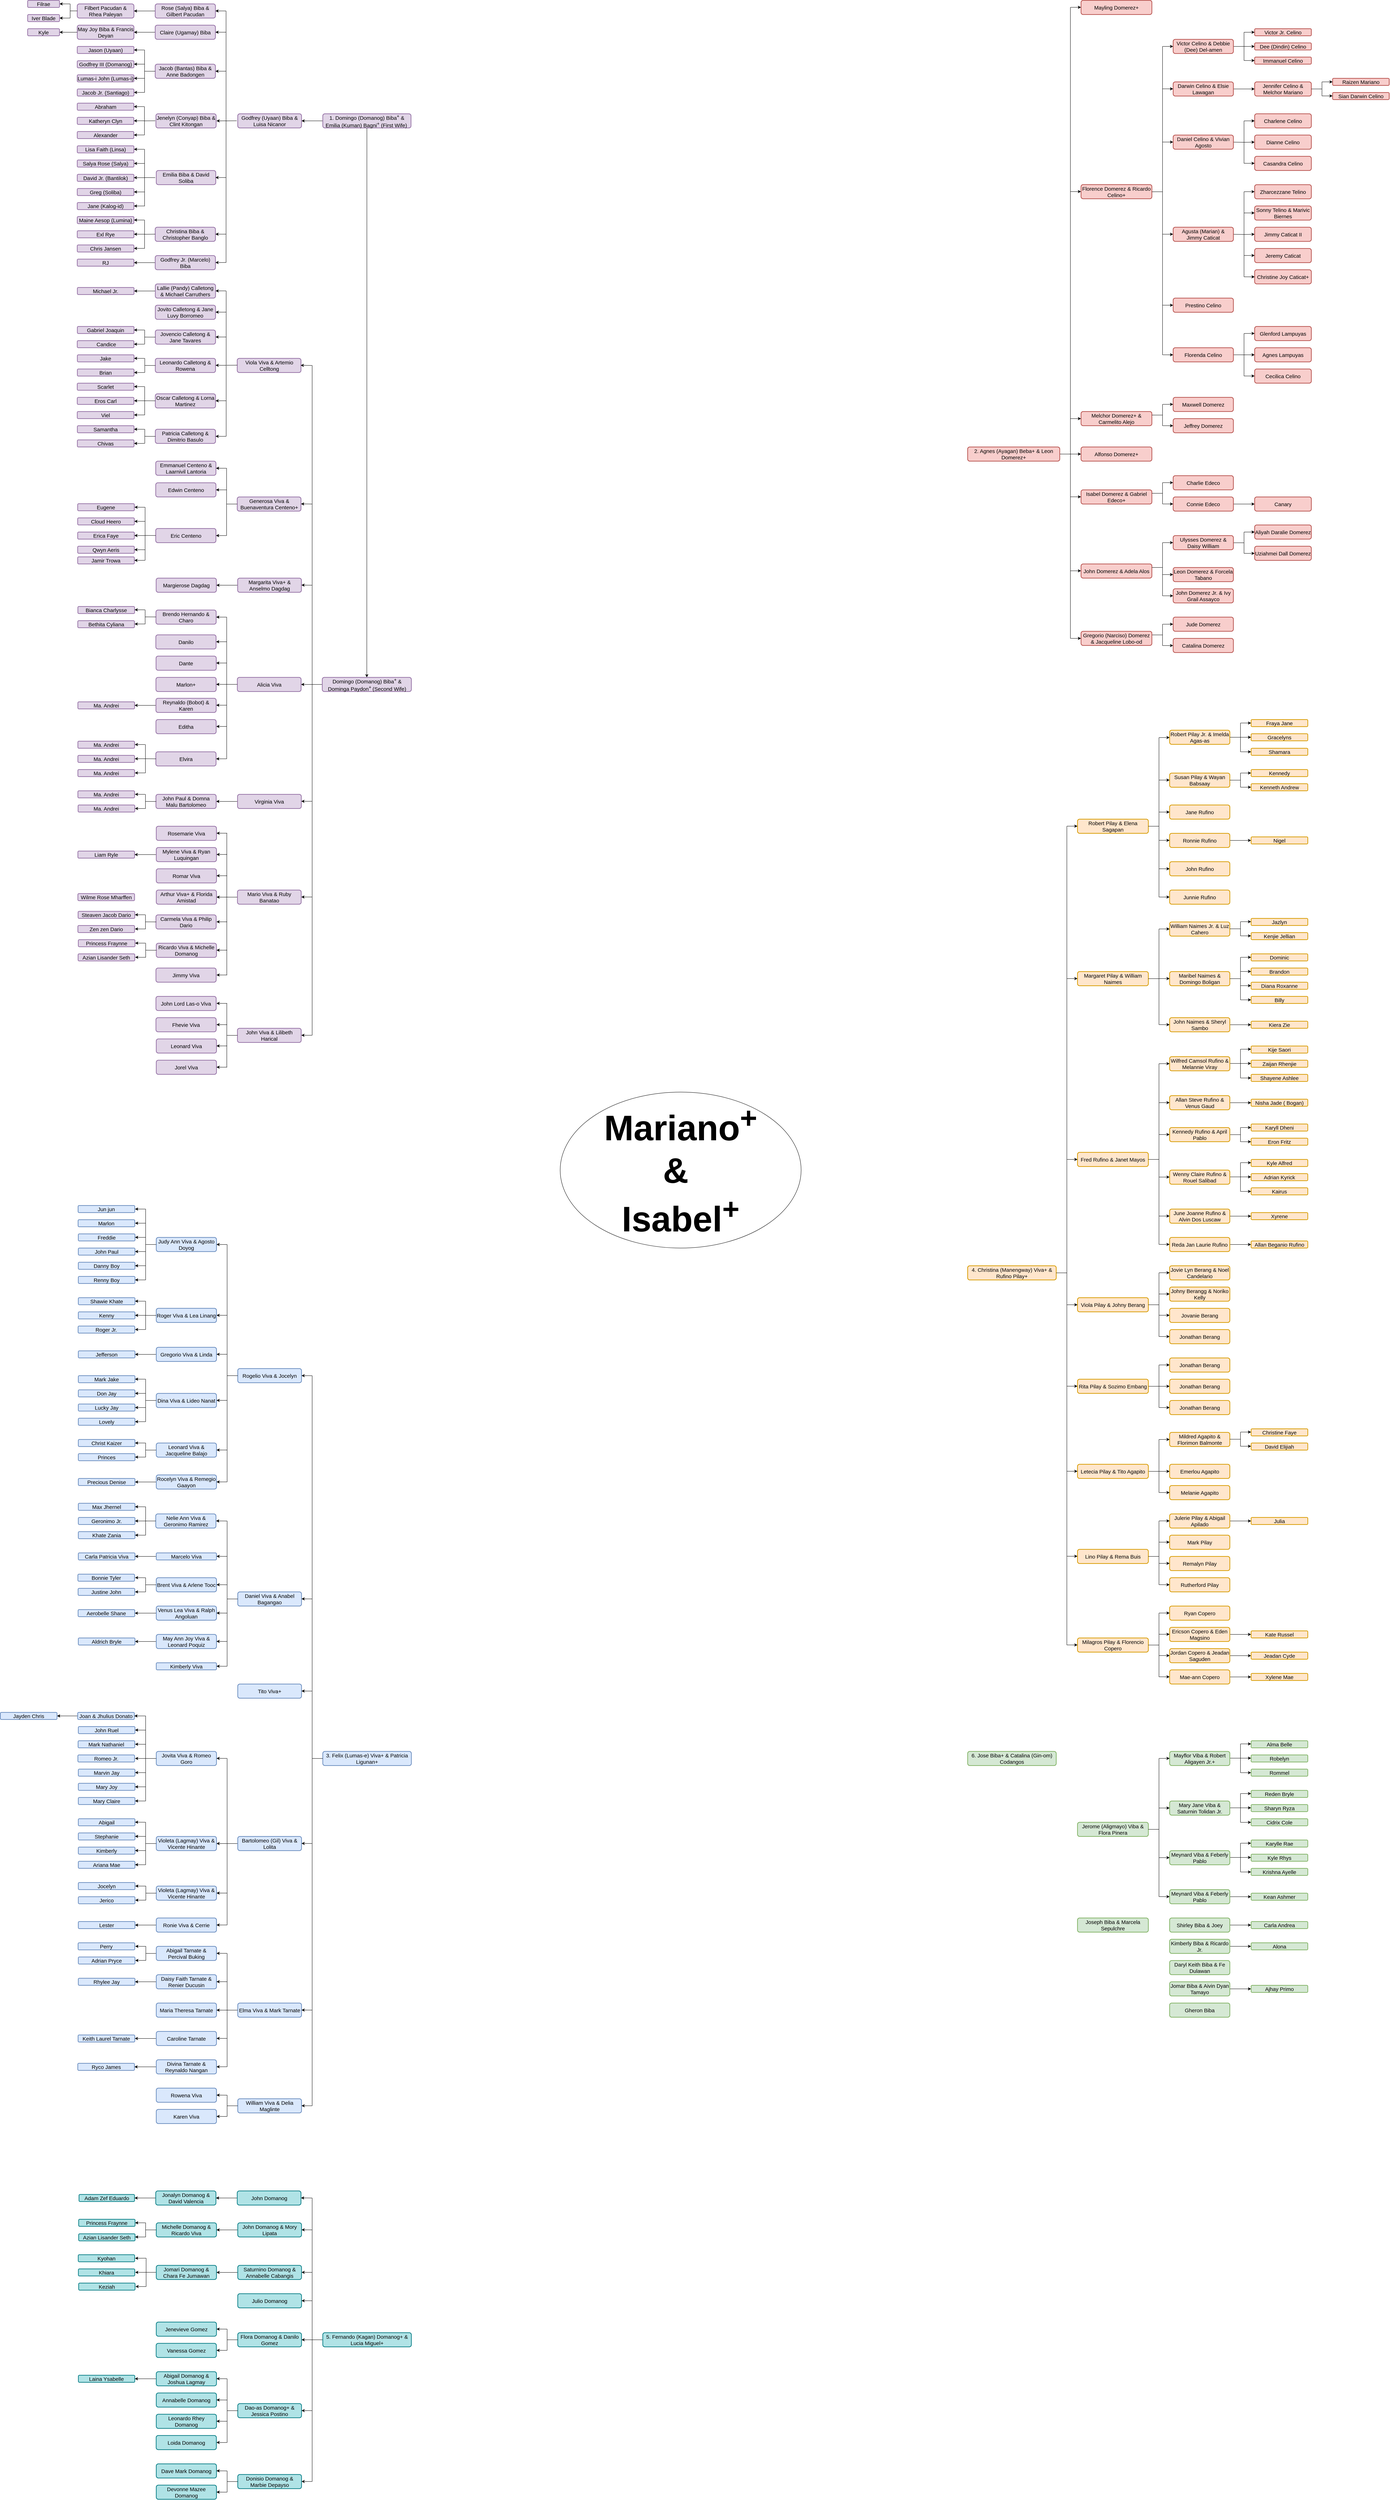 <mxfile version="28.0.4">
  <diagram name="Page-1" id="LgF2EEBKUEtaE752DzGD">
    <mxGraphModel dx="2146" dy="1316" grid="1" gridSize="10" guides="1" tooltips="1" connect="1" arrows="1" fold="1" page="1" pageScale="1" pageWidth="1400" pageHeight="850" math="0" shadow="0">
      <root>
        <mxCell id="0" />
        <mxCell id="1" parent="0" />
        <mxCell id="iPQbSwLAwt5U1WuinnP0-3" value="&lt;font style=&quot;font-size: 100px;&quot;&gt;&lt;b style=&quot;&quot;&gt;Mariano&lt;sup&gt;+&lt;/sup&gt;&lt;br&gt;&lt;span style=&quot;background-color: transparent; color: light-dark(rgb(0, 0, 0), rgb(255, 255, 255));&quot;&gt;&amp;amp;&amp;nbsp;&lt;/span&gt;&lt;/b&gt;&lt;/font&gt;&lt;div&gt;&lt;span style=&quot;background-color: transparent; color: light-dark(rgb(0, 0, 0), rgb(255, 255, 255));&quot;&gt;&lt;font style=&quot;font-size: 100px;&quot;&gt;&lt;b style=&quot;&quot;&gt;Isabel&lt;sup style=&quot;&quot;&gt;+&lt;/sup&gt;&lt;/b&gt;&lt;/font&gt;&lt;/span&gt;&lt;/div&gt;" style="ellipse;whiteSpace=wrap;html=1;fontSize=15;" parent="1" vertex="1">
          <mxGeometry x="260" y="2290" width="680" height="440" as="geometry" />
        </mxCell>
        <mxCell id="geJAM1FH9w8emXUavwDb-674" value="" style="edgeStyle=orthogonalEdgeStyle;rounded=0;orthogonalLoop=1;jettySize=auto;html=1;fontFamily=Helvetica;fontSize=12;fontColor=default;" edge="1" parent="1" source="geJAM1FH9w8emXUavwDb-320" target="geJAM1FH9w8emXUavwDb-638">
          <mxGeometry relative="1" as="geometry" />
        </mxCell>
        <mxCell id="geJAM1FH9w8emXUavwDb-320" value="2. Agnes (Ayagan) Beba+ &amp;amp; Leon Domerez+" style="rounded=1;whiteSpace=wrap;html=1;strokeColor=#b85450;fillColor=#f8cecc;strokeWidth=2;fontSize=15;" vertex="1" parent="1">
          <mxGeometry x="1410" y="470" width="260" height="40" as="geometry" />
        </mxCell>
        <mxCell id="geJAM1FH9w8emXUavwDb-321" value="Mayling Domerez+" style="whiteSpace=wrap;html=1;rounded=1;strokeColor=#b85450;fillColor=#f8cecc;strokeWidth=2;fontSize=15;" vertex="1" parent="1">
          <mxGeometry x="1730" y="-790" width="200" height="40" as="geometry" />
        </mxCell>
        <mxCell id="geJAM1FH9w8emXUavwDb-322" value="Florence Domerez &amp;amp; Ricardo Celino+" style="whiteSpace=wrap;html=1;rounded=1;strokeColor=#b85450;fillColor=#f8cecc;strokeWidth=2;fontSize=15;" vertex="1" parent="1">
          <mxGeometry x="1730" y="-270.24" width="200" height="40" as="geometry" />
        </mxCell>
        <mxCell id="geJAM1FH9w8emXUavwDb-587" value="" style="edgeStyle=orthogonalEdgeStyle;rounded=0;orthogonalLoop=1;jettySize=auto;html=1;fontFamily=Helvetica;fontSize=12;fontColor=default;" edge="1" parent="1" source="geJAM1FH9w8emXUavwDb-323" target="geJAM1FH9w8emXUavwDb-329">
          <mxGeometry relative="1" as="geometry" />
        </mxCell>
        <mxCell id="geJAM1FH9w8emXUavwDb-323" value="Victor Celino &amp;amp; Debbie (Dee) Del-amen" style="rounded=1;whiteSpace=wrap;html=1;fillColor=#f8cecc;strokeColor=#b85450;strokeWidth=2;fontSize=15;" vertex="1" parent="1">
          <mxGeometry x="1990" y="-680" width="170" height="40" as="geometry" />
        </mxCell>
        <mxCell id="geJAM1FH9w8emXUavwDb-591" value="" style="edgeStyle=orthogonalEdgeStyle;rounded=0;orthogonalLoop=1;jettySize=auto;html=1;fontFamily=Helvetica;fontSize=12;fontColor=default;" edge="1" parent="1" source="geJAM1FH9w8emXUavwDb-324" target="geJAM1FH9w8emXUavwDb-331">
          <mxGeometry relative="1" as="geometry" />
        </mxCell>
        <mxCell id="geJAM1FH9w8emXUavwDb-324" value="Darwin Celino &amp;amp; Elsie Lawagan" style="rounded=1;whiteSpace=wrap;html=1;fillColor=#f8cecc;strokeColor=#b85450;strokeWidth=2;fontSize=15;" vertex="1" parent="1">
          <mxGeometry x="1990" y="-560" width="170" height="40" as="geometry" />
        </mxCell>
        <mxCell id="geJAM1FH9w8emXUavwDb-597" value="" style="edgeStyle=orthogonalEdgeStyle;rounded=0;orthogonalLoop=1;jettySize=auto;html=1;fontFamily=Helvetica;fontSize=12;fontColor=default;" edge="1" parent="1" target="geJAM1FH9w8emXUavwDb-584">
          <mxGeometry relative="1" as="geometry">
            <mxPoint x="2160" y="-390" as="sourcePoint" />
          </mxGeometry>
        </mxCell>
        <mxCell id="geJAM1FH9w8emXUavwDb-325" value="Daniel Celino &amp;amp; Vivian Agosto" style="rounded=1;whiteSpace=wrap;html=1;fillColor=#f8cecc;strokeColor=#b85450;strokeWidth=2;fontSize=15;" vertex="1" parent="1">
          <mxGeometry x="1990" y="-410" width="170" height="40" as="geometry" />
        </mxCell>
        <mxCell id="geJAM1FH9w8emXUavwDb-606" value="" style="edgeStyle=orthogonalEdgeStyle;rounded=0;orthogonalLoop=1;jettySize=auto;html=1;fontFamily=Helvetica;fontSize=12;fontColor=default;" edge="1" parent="1" target="geJAM1FH9w8emXUavwDb-603">
          <mxGeometry relative="1" as="geometry">
            <mxPoint x="2160" y="-130" as="sourcePoint" />
          </mxGeometry>
        </mxCell>
        <mxCell id="geJAM1FH9w8emXUavwDb-326" value="Agusta (Marian) &amp;amp; Jimmy Caticat" style="rounded=1;whiteSpace=wrap;html=1;fillColor=#f8cecc;strokeColor=#b85450;strokeWidth=2;fontSize=15;" vertex="1" parent="1">
          <mxGeometry x="1990" y="-150" width="170" height="40" as="geometry" />
        </mxCell>
        <mxCell id="geJAM1FH9w8emXUavwDb-328" value="Victor Jr. Celino" style="whiteSpace=wrap;html=1;rounded=1;fillColor=#f8cecc;strokeColor=#b85450;strokeWidth=2;fontSize=15;" vertex="1" parent="1">
          <mxGeometry x="2220" y="-710" width="160" height="20" as="geometry" />
        </mxCell>
        <mxCell id="geJAM1FH9w8emXUavwDb-329" value="Dee (Dindin) Celino" style="whiteSpace=wrap;html=1;rounded=1;fillColor=#f8cecc;strokeColor=#b85450;strokeWidth=2;fontSize=15;" vertex="1" parent="1">
          <mxGeometry x="2220" y="-670" width="160" height="20" as="geometry" />
        </mxCell>
        <mxCell id="geJAM1FH9w8emXUavwDb-330" value="Immanuel Celino" style="whiteSpace=wrap;html=1;rounded=1;fillColor=#f8cecc;strokeColor=#b85450;strokeWidth=2;fontSize=15;" vertex="1" parent="1">
          <mxGeometry x="2220" y="-630" width="160" height="20" as="geometry" />
        </mxCell>
        <mxCell id="geJAM1FH9w8emXUavwDb-331" value="Jennifer Celino &amp;amp; Melchor Mariano" style="whiteSpace=wrap;html=1;rounded=1;fillColor=#f8cecc;strokeColor=#b85450;strokeWidth=2;fontSize=15;" vertex="1" parent="1">
          <mxGeometry x="2220" y="-560" width="160" height="40" as="geometry" />
        </mxCell>
        <mxCell id="geJAM1FH9w8emXUavwDb-581" value="Raizen Mariano" style="rounded=1;whiteSpace=wrap;html=1;fillColor=#f8cecc;strokeColor=#b85450;strokeWidth=2;fontSize=15;" vertex="1" parent="1">
          <mxGeometry x="2440" y="-570" width="159.7" height="20" as="geometry" />
        </mxCell>
        <mxCell id="geJAM1FH9w8emXUavwDb-582" value="Sian Darwin Celino" style="rounded=1;whiteSpace=wrap;html=1;fillColor=#f8cecc;strokeColor=#b85450;strokeWidth=2;fontSize=15;" vertex="1" parent="1">
          <mxGeometry x="2440" y="-530" width="159.7" height="20" as="geometry" />
        </mxCell>
        <mxCell id="geJAM1FH9w8emXUavwDb-583" value="Charlene Celino" style="whiteSpace=wrap;html=1;rounded=1;fillColor=#f8cecc;strokeColor=#b85450;strokeWidth=2;fontSize=15;" vertex="1" parent="1">
          <mxGeometry x="2220" y="-470" width="160" height="40" as="geometry" />
        </mxCell>
        <mxCell id="geJAM1FH9w8emXUavwDb-584" value="Dianne Celino" style="whiteSpace=wrap;html=1;rounded=1;fillColor=#f8cecc;strokeColor=#b85450;strokeWidth=2;fontSize=15;" vertex="1" parent="1">
          <mxGeometry x="2220" y="-410" width="160" height="40" as="geometry" />
        </mxCell>
        <mxCell id="geJAM1FH9w8emXUavwDb-585" value="Casandra Celino" style="whiteSpace=wrap;html=1;rounded=1;fillColor=#f8cecc;strokeColor=#b85450;strokeWidth=2;fontSize=15;" vertex="1" parent="1">
          <mxGeometry x="2220" y="-350" width="160" height="40" as="geometry" />
        </mxCell>
        <mxCell id="geJAM1FH9w8emXUavwDb-588" value="" style="endArrow=none;html=1;rounded=0;fontFamily=Helvetica;fontSize=12;fontColor=default;" edge="1" parent="1">
          <mxGeometry width="50" height="50" relative="1" as="geometry">
            <mxPoint x="2190" y="-620" as="sourcePoint" />
            <mxPoint x="2190" y="-700" as="targetPoint" />
          </mxGeometry>
        </mxCell>
        <mxCell id="geJAM1FH9w8emXUavwDb-589" value="" style="endArrow=classic;html=1;rounded=0;fontFamily=Helvetica;fontSize=12;fontColor=default;" edge="1" parent="1">
          <mxGeometry width="50" height="50" relative="1" as="geometry">
            <mxPoint x="2190" y="-700" as="sourcePoint" />
            <mxPoint x="2220" y="-700" as="targetPoint" />
          </mxGeometry>
        </mxCell>
        <mxCell id="geJAM1FH9w8emXUavwDb-590" value="" style="endArrow=classic;html=1;rounded=0;fontFamily=Helvetica;fontSize=12;fontColor=default;" edge="1" parent="1">
          <mxGeometry width="50" height="50" relative="1" as="geometry">
            <mxPoint x="2190" y="-620.22" as="sourcePoint" />
            <mxPoint x="2220" y="-620.22" as="targetPoint" />
          </mxGeometry>
        </mxCell>
        <mxCell id="geJAM1FH9w8emXUavwDb-592" value="" style="endArrow=none;html=1;rounded=0;fontFamily=Helvetica;fontSize=12;fontColor=default;" edge="1" parent="1">
          <mxGeometry width="50" height="50" relative="1" as="geometry">
            <mxPoint x="2380" y="-540" as="sourcePoint" />
            <mxPoint x="2410" y="-540" as="targetPoint" />
          </mxGeometry>
        </mxCell>
        <mxCell id="geJAM1FH9w8emXUavwDb-594" value="" style="endArrow=none;html=1;rounded=0;fontFamily=Helvetica;fontSize=12;fontColor=default;" edge="1" parent="1">
          <mxGeometry width="50" height="50" relative="1" as="geometry">
            <mxPoint x="2410" y="-520" as="sourcePoint" />
            <mxPoint x="2410" y="-560" as="targetPoint" />
          </mxGeometry>
        </mxCell>
        <mxCell id="geJAM1FH9w8emXUavwDb-595" value="" style="endArrow=classic;html=1;rounded=0;fontFamily=Helvetica;fontSize=12;fontColor=default;entryX=0;entryY=0.5;entryDx=0;entryDy=0;" edge="1" parent="1" target="geJAM1FH9w8emXUavwDb-581">
          <mxGeometry width="50" height="50" relative="1" as="geometry">
            <mxPoint x="2410" y="-560" as="sourcePoint" />
            <mxPoint x="2460" y="-610" as="targetPoint" />
          </mxGeometry>
        </mxCell>
        <mxCell id="geJAM1FH9w8emXUavwDb-596" value="" style="endArrow=classic;html=1;rounded=0;fontFamily=Helvetica;fontSize=12;fontColor=default;entryX=0;entryY=0.5;entryDx=0;entryDy=0;" edge="1" parent="1">
          <mxGeometry width="50" height="50" relative="1" as="geometry">
            <mxPoint x="2410" y="-520.43" as="sourcePoint" />
            <mxPoint x="2440" y="-520.43" as="targetPoint" />
          </mxGeometry>
        </mxCell>
        <mxCell id="geJAM1FH9w8emXUavwDb-598" value="" style="endArrow=none;html=1;rounded=0;fontFamily=Helvetica;fontSize=12;fontColor=default;" edge="1" parent="1">
          <mxGeometry width="50" height="50" relative="1" as="geometry">
            <mxPoint x="2190" y="-330" as="sourcePoint" />
            <mxPoint x="2190" y="-450" as="targetPoint" />
          </mxGeometry>
        </mxCell>
        <mxCell id="geJAM1FH9w8emXUavwDb-599" value="" style="endArrow=classic;html=1;rounded=0;fontFamily=Helvetica;fontSize=12;fontColor=default;" edge="1" parent="1">
          <mxGeometry width="50" height="50" relative="1" as="geometry">
            <mxPoint x="2190" y="-450" as="sourcePoint" />
            <mxPoint x="2220" y="-450" as="targetPoint" />
          </mxGeometry>
        </mxCell>
        <mxCell id="geJAM1FH9w8emXUavwDb-600" value="" style="endArrow=classic;html=1;rounded=0;fontFamily=Helvetica;fontSize=12;fontColor=default;" edge="1" parent="1">
          <mxGeometry width="50" height="50" relative="1" as="geometry">
            <mxPoint x="2190" y="-330.23" as="sourcePoint" />
            <mxPoint x="2220" y="-330.23" as="targetPoint" />
          </mxGeometry>
        </mxCell>
        <mxCell id="geJAM1FH9w8emXUavwDb-601" value="Zharcezzane Telino" style="whiteSpace=wrap;html=1;rounded=1;fillColor=#f8cecc;strokeColor=#b85450;strokeWidth=2;fontSize=15;" vertex="1" parent="1">
          <mxGeometry x="2220" y="-270" width="160" height="40" as="geometry" />
        </mxCell>
        <mxCell id="geJAM1FH9w8emXUavwDb-602" value="Sonny Telino &amp;amp; Marivic Biernes" style="whiteSpace=wrap;html=1;rounded=1;fillColor=#f8cecc;strokeColor=#b85450;strokeWidth=2;fontSize=15;" vertex="1" parent="1">
          <mxGeometry x="2220" y="-210" width="160" height="40" as="geometry" />
        </mxCell>
        <mxCell id="geJAM1FH9w8emXUavwDb-603" value="Jimmy Caticat II" style="whiteSpace=wrap;html=1;rounded=1;fillColor=#f8cecc;strokeColor=#b85450;strokeWidth=2;fontSize=15;" vertex="1" parent="1">
          <mxGeometry x="2220" y="-150" width="160" height="40" as="geometry" />
        </mxCell>
        <mxCell id="geJAM1FH9w8emXUavwDb-604" value="Jeremy Caticat" style="whiteSpace=wrap;html=1;rounded=1;fillColor=#f8cecc;strokeColor=#b85450;strokeWidth=2;fontSize=15;" vertex="1" parent="1">
          <mxGeometry x="2220" y="-90" width="160" height="40" as="geometry" />
        </mxCell>
        <mxCell id="geJAM1FH9w8emXUavwDb-605" value="Christine Joy Caticat+" style="whiteSpace=wrap;html=1;rounded=1;fillColor=#f8cecc;strokeColor=#b85450;strokeWidth=2;fontSize=15;" vertex="1" parent="1">
          <mxGeometry x="2220" y="-30" width="160" height="40" as="geometry" />
        </mxCell>
        <mxCell id="geJAM1FH9w8emXUavwDb-607" value="" style="endArrow=none;html=1;rounded=0;fontFamily=Helvetica;fontSize=12;fontColor=default;" edge="1" parent="1">
          <mxGeometry width="50" height="50" relative="1" as="geometry">
            <mxPoint x="2190" y="-10" as="sourcePoint" />
            <mxPoint x="2190" y="-250" as="targetPoint" />
          </mxGeometry>
        </mxCell>
        <mxCell id="geJAM1FH9w8emXUavwDb-608" value="" style="endArrow=classic;html=1;rounded=0;fontFamily=Helvetica;fontSize=12;fontColor=default;" edge="1" parent="1">
          <mxGeometry width="50" height="50" relative="1" as="geometry">
            <mxPoint x="2190" y="-10" as="sourcePoint" />
            <mxPoint x="2220" y="-10" as="targetPoint" />
          </mxGeometry>
        </mxCell>
        <mxCell id="geJAM1FH9w8emXUavwDb-609" value="" style="endArrow=classic;html=1;rounded=0;fontFamily=Helvetica;fontSize=12;fontColor=default;" edge="1" parent="1">
          <mxGeometry width="50" height="50" relative="1" as="geometry">
            <mxPoint x="2190" y="-70.26" as="sourcePoint" />
            <mxPoint x="2220" y="-70.26" as="targetPoint" />
          </mxGeometry>
        </mxCell>
        <mxCell id="geJAM1FH9w8emXUavwDb-610" value="" style="endArrow=classic;html=1;rounded=0;fontFamily=Helvetica;fontSize=12;fontColor=default;" edge="1" parent="1">
          <mxGeometry width="50" height="50" relative="1" as="geometry">
            <mxPoint x="2190" y="-190.26" as="sourcePoint" />
            <mxPoint x="2220" y="-190.26" as="targetPoint" />
          </mxGeometry>
        </mxCell>
        <mxCell id="geJAM1FH9w8emXUavwDb-611" value="" style="endArrow=classic;html=1;rounded=0;fontFamily=Helvetica;fontSize=12;fontColor=default;" edge="1" parent="1">
          <mxGeometry width="50" height="50" relative="1" as="geometry">
            <mxPoint x="2190" y="-250.26" as="sourcePoint" />
            <mxPoint x="2220" y="-250.26" as="targetPoint" />
          </mxGeometry>
        </mxCell>
        <mxCell id="geJAM1FH9w8emXUavwDb-612" value="Prestino Celino" style="rounded=1;whiteSpace=wrap;html=1;fillColor=#f8cecc;strokeColor=#b85450;strokeWidth=2;fontSize=15;" vertex="1" parent="1">
          <mxGeometry x="1990" y="50" width="170" height="40" as="geometry" />
        </mxCell>
        <mxCell id="geJAM1FH9w8emXUavwDb-617" value="" style="edgeStyle=orthogonalEdgeStyle;rounded=0;orthogonalLoop=1;jettySize=auto;html=1;fontFamily=Helvetica;fontSize=12;fontColor=default;" edge="1" parent="1" source="geJAM1FH9w8emXUavwDb-613" target="geJAM1FH9w8emXUavwDb-615">
          <mxGeometry relative="1" as="geometry" />
        </mxCell>
        <mxCell id="geJAM1FH9w8emXUavwDb-613" value="Florenda Celino" style="rounded=1;whiteSpace=wrap;html=1;fillColor=#f8cecc;strokeColor=#b85450;strokeWidth=2;fontSize=15;" vertex="1" parent="1">
          <mxGeometry x="1990" y="190" width="170" height="40" as="geometry" />
        </mxCell>
        <mxCell id="geJAM1FH9w8emXUavwDb-614" value="Glenford Lampuyas" style="whiteSpace=wrap;html=1;rounded=1;fillColor=#f8cecc;strokeColor=#b85450;strokeWidth=2;fontSize=15;" vertex="1" parent="1">
          <mxGeometry x="2220" y="130" width="160" height="40" as="geometry" />
        </mxCell>
        <mxCell id="geJAM1FH9w8emXUavwDb-615" value="Agnes Lampuyas" style="whiteSpace=wrap;html=1;rounded=1;fillColor=#f8cecc;strokeColor=#b85450;strokeWidth=2;fontSize=15;" vertex="1" parent="1">
          <mxGeometry x="2220" y="190" width="160" height="40" as="geometry" />
        </mxCell>
        <mxCell id="geJAM1FH9w8emXUavwDb-616" value="Cecilica Celino" style="whiteSpace=wrap;html=1;rounded=1;fillColor=#f8cecc;strokeColor=#b85450;strokeWidth=2;fontSize=15;" vertex="1" parent="1">
          <mxGeometry x="2220" y="250" width="160" height="40" as="geometry" />
        </mxCell>
        <mxCell id="geJAM1FH9w8emXUavwDb-618" value="" style="endArrow=none;html=1;rounded=0;fontFamily=Helvetica;fontSize=12;fontColor=default;" edge="1" parent="1">
          <mxGeometry width="50" height="50" relative="1" as="geometry">
            <mxPoint x="2190" y="270" as="sourcePoint" />
            <mxPoint x="2190" y="150" as="targetPoint" />
          </mxGeometry>
        </mxCell>
        <mxCell id="geJAM1FH9w8emXUavwDb-619" value="" style="endArrow=classic;html=1;rounded=0;fontFamily=Helvetica;fontSize=12;fontColor=default;" edge="1" parent="1">
          <mxGeometry width="50" height="50" relative="1" as="geometry">
            <mxPoint x="2190" y="149.69" as="sourcePoint" />
            <mxPoint x="2220" y="149.69" as="targetPoint" />
          </mxGeometry>
        </mxCell>
        <mxCell id="geJAM1FH9w8emXUavwDb-620" value="" style="endArrow=classic;html=1;rounded=0;fontFamily=Helvetica;fontSize=12;fontColor=default;" edge="1" parent="1">
          <mxGeometry width="50" height="50" relative="1" as="geometry">
            <mxPoint x="2190" y="269.69" as="sourcePoint" />
            <mxPoint x="2220" y="269.69" as="targetPoint" />
          </mxGeometry>
        </mxCell>
        <mxCell id="geJAM1FH9w8emXUavwDb-621" value="" style="endArrow=classic;html=1;rounded=0;fontFamily=Helvetica;fontSize=12;fontColor=default;" edge="1" parent="1">
          <mxGeometry width="50" height="50" relative="1" as="geometry">
            <mxPoint x="1960" y="-390.2" as="sourcePoint" />
            <mxPoint x="1990" y="-390.2" as="targetPoint" />
          </mxGeometry>
        </mxCell>
        <mxCell id="geJAM1FH9w8emXUavwDb-622" value="" style="endArrow=classic;html=1;rounded=0;fontFamily=Helvetica;fontSize=12;fontColor=default;" edge="1" parent="1">
          <mxGeometry width="50" height="50" relative="1" as="geometry">
            <mxPoint x="1960" y="-660.0" as="sourcePoint" />
            <mxPoint x="1990" y="-660.0" as="targetPoint" />
          </mxGeometry>
        </mxCell>
        <mxCell id="geJAM1FH9w8emXUavwDb-623" value="" style="endArrow=classic;html=1;rounded=0;fontFamily=Helvetica;fontSize=12;fontColor=default;" edge="1" parent="1">
          <mxGeometry width="50" height="50" relative="1" as="geometry">
            <mxPoint x="1960" y="-540.34" as="sourcePoint" />
            <mxPoint x="1990" y="-540.34" as="targetPoint" />
          </mxGeometry>
        </mxCell>
        <mxCell id="geJAM1FH9w8emXUavwDb-624" value="" style="endArrow=classic;html=1;rounded=0;fontFamily=Helvetica;fontSize=12;fontColor=default;" edge="1" parent="1">
          <mxGeometry width="50" height="50" relative="1" as="geometry">
            <mxPoint x="1960" y="-130.31" as="sourcePoint" />
            <mxPoint x="1990" y="-130.31" as="targetPoint" />
          </mxGeometry>
        </mxCell>
        <mxCell id="geJAM1FH9w8emXUavwDb-625" value="" style="endArrow=classic;html=1;rounded=0;fontFamily=Helvetica;fontSize=12;fontColor=default;" edge="1" parent="1">
          <mxGeometry width="50" height="50" relative="1" as="geometry">
            <mxPoint x="1960" y="70" as="sourcePoint" />
            <mxPoint x="1990" y="70" as="targetPoint" />
          </mxGeometry>
        </mxCell>
        <mxCell id="geJAM1FH9w8emXUavwDb-626" value="" style="endArrow=classic;html=1;rounded=0;fontFamily=Helvetica;fontSize=12;fontColor=default;" edge="1" parent="1">
          <mxGeometry width="50" height="50" relative="1" as="geometry">
            <mxPoint x="1960" y="210.0" as="sourcePoint" />
            <mxPoint x="1990" y="210.0" as="targetPoint" />
          </mxGeometry>
        </mxCell>
        <mxCell id="geJAM1FH9w8emXUavwDb-627" value="" style="endArrow=none;html=1;rounded=0;fontFamily=Helvetica;fontSize=12;fontColor=default;" edge="1" parent="1">
          <mxGeometry width="50" height="50" relative="1" as="geometry">
            <mxPoint x="1960" y="210" as="sourcePoint" />
            <mxPoint x="1960" y="-660" as="targetPoint" />
          </mxGeometry>
        </mxCell>
        <mxCell id="geJAM1FH9w8emXUavwDb-628" value="" style="endArrow=none;html=1;rounded=0;fontFamily=Helvetica;fontSize=12;fontColor=default;" edge="1" parent="1">
          <mxGeometry width="50" height="50" relative="1" as="geometry">
            <mxPoint x="1930" y="-250" as="sourcePoint" />
            <mxPoint x="1960" y="-250" as="targetPoint" />
          </mxGeometry>
        </mxCell>
        <mxCell id="geJAM1FH9w8emXUavwDb-630" value="Melchor Domerez+ &amp;amp; Carmelito Alejo" style="whiteSpace=wrap;html=1;rounded=1;strokeColor=#b85450;fillColor=#f8cecc;strokeWidth=2;fontSize=15;" vertex="1" parent="1">
          <mxGeometry x="1730" y="370" width="200" height="40" as="geometry" />
        </mxCell>
        <mxCell id="geJAM1FH9w8emXUavwDb-631" value="Maxwell Domerez" style="rounded=1;whiteSpace=wrap;html=1;fillColor=#f8cecc;strokeColor=#b85450;strokeWidth=2;fontSize=15;" vertex="1" parent="1">
          <mxGeometry x="1990" y="330" width="170" height="40" as="geometry" />
        </mxCell>
        <mxCell id="geJAM1FH9w8emXUavwDb-632" value="Jeffrey Domerez" style="rounded=1;whiteSpace=wrap;html=1;fillColor=#f8cecc;strokeColor=#b85450;strokeWidth=2;fontSize=15;" vertex="1" parent="1">
          <mxGeometry x="1990" y="390" width="170" height="40" as="geometry" />
        </mxCell>
        <mxCell id="geJAM1FH9w8emXUavwDb-633" value="" style="endArrow=classic;html=1;rounded=0;fontFamily=Helvetica;fontSize=12;fontColor=default;" edge="1" parent="1">
          <mxGeometry width="50" height="50" relative="1" as="geometry">
            <mxPoint x="1960" y="410" as="sourcePoint" />
            <mxPoint x="1990" y="410" as="targetPoint" />
          </mxGeometry>
        </mxCell>
        <mxCell id="geJAM1FH9w8emXUavwDb-634" value="" style="endArrow=classic;html=1;rounded=0;fontFamily=Helvetica;fontSize=12;fontColor=default;" edge="1" parent="1">
          <mxGeometry width="50" height="50" relative="1" as="geometry">
            <mxPoint x="1960" y="349.8" as="sourcePoint" />
            <mxPoint x="1990" y="349.8" as="targetPoint" />
          </mxGeometry>
        </mxCell>
        <mxCell id="geJAM1FH9w8emXUavwDb-636" value="" style="endArrow=none;html=1;rounded=0;fontFamily=Helvetica;fontSize=12;fontColor=default;" edge="1" parent="1">
          <mxGeometry width="50" height="50" relative="1" as="geometry">
            <mxPoint x="1960" y="410" as="sourcePoint" />
            <mxPoint x="1960" y="350" as="targetPoint" />
          </mxGeometry>
        </mxCell>
        <mxCell id="geJAM1FH9w8emXUavwDb-637" value="" style="endArrow=none;html=1;rounded=0;fontFamily=Helvetica;fontSize=12;fontColor=default;exitX=1;exitY=0.5;exitDx=0;exitDy=0;" edge="1" parent="1">
          <mxGeometry width="50" height="50" relative="1" as="geometry">
            <mxPoint x="1930" y="380" as="sourcePoint" />
            <mxPoint x="1960" y="380" as="targetPoint" />
          </mxGeometry>
        </mxCell>
        <mxCell id="geJAM1FH9w8emXUavwDb-638" value="Alfonso Domerez+" style="whiteSpace=wrap;html=1;rounded=1;strokeColor=#b85450;fillColor=#f8cecc;strokeWidth=2;fontSize=15;" vertex="1" parent="1">
          <mxGeometry x="1730" y="470" width="200" height="40" as="geometry" />
        </mxCell>
        <mxCell id="geJAM1FH9w8emXUavwDb-639" value="Isabel Domerez &amp;amp; Gabriel Edeco+" style="whiteSpace=wrap;html=1;rounded=1;strokeColor=#b85450;fillColor=#f8cecc;strokeWidth=2;fontSize=15;" vertex="1" parent="1">
          <mxGeometry x="1730" y="591" width="200" height="40" as="geometry" />
        </mxCell>
        <mxCell id="geJAM1FH9w8emXUavwDb-640" value="Charlie Edeco" style="rounded=1;whiteSpace=wrap;html=1;fillColor=#f8cecc;strokeColor=#b85450;strokeWidth=2;fontSize=15;" vertex="1" parent="1">
          <mxGeometry x="1990" y="551" width="170" height="40" as="geometry" />
        </mxCell>
        <mxCell id="geJAM1FH9w8emXUavwDb-644" value="" style="edgeStyle=orthogonalEdgeStyle;rounded=0;orthogonalLoop=1;jettySize=auto;html=1;fontFamily=Helvetica;fontSize=12;fontColor=default;" edge="1" parent="1" source="geJAM1FH9w8emXUavwDb-641" target="geJAM1FH9w8emXUavwDb-643">
          <mxGeometry relative="1" as="geometry" />
        </mxCell>
        <mxCell id="geJAM1FH9w8emXUavwDb-641" value="Connie Edeco" style="rounded=1;whiteSpace=wrap;html=1;fillColor=#f8cecc;strokeColor=#b85450;strokeWidth=2;fontSize=15;" vertex="1" parent="1">
          <mxGeometry x="1990" y="611" width="170" height="40" as="geometry" />
        </mxCell>
        <mxCell id="geJAM1FH9w8emXUavwDb-643" value="Canary" style="whiteSpace=wrap;html=1;rounded=1;fillColor=#f8cecc;strokeColor=#b85450;strokeWidth=2;fontSize=15;" vertex="1" parent="1">
          <mxGeometry x="2220" y="611" width="160" height="40" as="geometry" />
        </mxCell>
        <mxCell id="geJAM1FH9w8emXUavwDb-645" value="" style="endArrow=classic;html=1;rounded=0;fontFamily=Helvetica;fontSize=12;fontColor=default;" edge="1" parent="1">
          <mxGeometry width="50" height="50" relative="1" as="geometry">
            <mxPoint x="1960" y="630.77" as="sourcePoint" />
            <mxPoint x="1990" y="630.77" as="targetPoint" />
          </mxGeometry>
        </mxCell>
        <mxCell id="geJAM1FH9w8emXUavwDb-646" value="" style="endArrow=classic;html=1;rounded=0;fontFamily=Helvetica;fontSize=12;fontColor=default;" edge="1" parent="1">
          <mxGeometry width="50" height="50" relative="1" as="geometry">
            <mxPoint x="1960" y="570.57" as="sourcePoint" />
            <mxPoint x="1990" y="570.57" as="targetPoint" />
          </mxGeometry>
        </mxCell>
        <mxCell id="geJAM1FH9w8emXUavwDb-647" value="" style="endArrow=none;html=1;rounded=0;fontFamily=Helvetica;fontSize=12;fontColor=default;" edge="1" parent="1">
          <mxGeometry width="50" height="50" relative="1" as="geometry">
            <mxPoint x="1960" y="630.77" as="sourcePoint" />
            <mxPoint x="1960" y="570.77" as="targetPoint" />
          </mxGeometry>
        </mxCell>
        <mxCell id="geJAM1FH9w8emXUavwDb-648" value="" style="endArrow=none;html=1;rounded=0;fontFamily=Helvetica;fontSize=12;fontColor=default;exitX=1;exitY=0.5;exitDx=0;exitDy=0;" edge="1" parent="1">
          <mxGeometry width="50" height="50" relative="1" as="geometry">
            <mxPoint x="1930" y="600.77" as="sourcePoint" />
            <mxPoint x="1960" y="600.77" as="targetPoint" />
          </mxGeometry>
        </mxCell>
        <mxCell id="geJAM1FH9w8emXUavwDb-649" value="John Domerez &amp;amp; Adela Alos" style="whiteSpace=wrap;html=1;rounded=1;strokeColor=#b85450;fillColor=#f8cecc;strokeWidth=2;fontSize=15;" vertex="1" parent="1">
          <mxGeometry x="1730" y="800" width="200" height="40" as="geometry" />
        </mxCell>
        <mxCell id="geJAM1FH9w8emXUavwDb-650" value="Aliyah Daralie Domerez" style="whiteSpace=wrap;html=1;rounded=1;fillColor=#f8cecc;strokeColor=#b85450;strokeWidth=2;fontSize=15;" vertex="1" parent="1">
          <mxGeometry x="2220" y="690" width="160" height="40" as="geometry" />
        </mxCell>
        <mxCell id="geJAM1FH9w8emXUavwDb-651" value="Uziahmei Dall Domerez" style="whiteSpace=wrap;html=1;rounded=1;fillColor=#f8cecc;strokeColor=#b85450;strokeWidth=2;fontSize=15;" vertex="1" parent="1">
          <mxGeometry x="2220" y="750" width="160" height="40" as="geometry" />
        </mxCell>
        <mxCell id="geJAM1FH9w8emXUavwDb-652" value="" style="endArrow=classic;html=1;rounded=0;fontFamily=Helvetica;fontSize=12;fontColor=default;" edge="1" parent="1">
          <mxGeometry width="50" height="50" relative="1" as="geometry">
            <mxPoint x="2190" y="770.2" as="sourcePoint" />
            <mxPoint x="2220" y="770.2" as="targetPoint" />
          </mxGeometry>
        </mxCell>
        <mxCell id="geJAM1FH9w8emXUavwDb-653" value="" style="endArrow=classic;html=1;rounded=0;fontFamily=Helvetica;fontSize=12;fontColor=default;" edge="1" parent="1">
          <mxGeometry width="50" height="50" relative="1" as="geometry">
            <mxPoint x="2190" y="710" as="sourcePoint" />
            <mxPoint x="2220" y="710" as="targetPoint" />
          </mxGeometry>
        </mxCell>
        <mxCell id="geJAM1FH9w8emXUavwDb-654" value="" style="endArrow=none;html=1;rounded=0;fontFamily=Helvetica;fontSize=12;fontColor=default;" edge="1" parent="1">
          <mxGeometry width="50" height="50" relative="1" as="geometry">
            <mxPoint x="2190" y="770.2" as="sourcePoint" />
            <mxPoint x="2190" y="710.2" as="targetPoint" />
          </mxGeometry>
        </mxCell>
        <mxCell id="geJAM1FH9w8emXUavwDb-655" value="" style="endArrow=none;html=1;rounded=0;fontFamily=Helvetica;fontSize=12;fontColor=default;exitX=1;exitY=0.5;exitDx=0;exitDy=0;" edge="1" parent="1">
          <mxGeometry width="50" height="50" relative="1" as="geometry">
            <mxPoint x="2160" y="740.2" as="sourcePoint" />
            <mxPoint x="2190" y="740.2" as="targetPoint" />
          </mxGeometry>
        </mxCell>
        <mxCell id="geJAM1FH9w8emXUavwDb-657" value="Ulysses Domerez &amp;amp; Daisy William" style="rounded=1;whiteSpace=wrap;html=1;fillColor=#f8cecc;strokeColor=#b85450;strokeWidth=2;fontSize=15;" vertex="1" parent="1">
          <mxGeometry x="1990" y="720" width="170" height="40" as="geometry" />
        </mxCell>
        <mxCell id="geJAM1FH9w8emXUavwDb-311" value="" style="edgeStyle=orthogonalEdgeStyle;rounded=0;orthogonalLoop=1;jettySize=auto;html=1;fontFamily=Helvetica;fontSize=12;fontColor=default;" edge="1" parent="1" source="iPQbSwLAwt5U1WuinnP0-55" target="iPQbSwLAwt5U1WuinnP0-58">
          <mxGeometry relative="1" as="geometry" />
        </mxCell>
        <mxCell id="iPQbSwLAwt5U1WuinnP0-55" value="1. Domingo (Domanog) Biba&lt;sup&gt;+&lt;/sup&gt; &amp;amp; Emilia (Kuman) Bagni&lt;span&gt;&lt;sup&gt;+&lt;/sup&gt;&lt;/span&gt;&amp;nbsp;(First Wife)&lt;sup&gt;&amp;nbsp;&lt;/sup&gt;" style="rounded=1;whiteSpace=wrap;html=1;strokeColor=#9673a6;fillColor=#e1d5e7;strokeWidth=2;fontSize=15;" parent="1" vertex="1">
          <mxGeometry x="-410" y="-470" width="249" height="40" as="geometry" />
        </mxCell>
        <mxCell id="iPQbSwLAwt5U1WuinnP0-58" value="Godfrey (Uyaan) Biba &amp;amp; Luisa Nicanor" style="whiteSpace=wrap;html=1;rounded=1;strokeColor=#9673a6;fillColor=#e1d5e7;strokeWidth=2;fontSize=15;" parent="1" vertex="1">
          <mxGeometry x="-650" y="-470" width="180" height="40" as="geometry" />
        </mxCell>
        <mxCell id="geJAM1FH9w8emXUavwDb-12" value="" style="endArrow=classic;html=1;rounded=0;entryX=0.5;entryY=0;entryDx=0;entryDy=0;exitX=0.5;exitY=1;exitDx=0;exitDy=0;fontSize=15;" edge="1" parent="1" source="iPQbSwLAwt5U1WuinnP0-55" target="geJAM1FH9w8emXUavwDb-3">
          <mxGeometry width="50" height="50" relative="1" as="geometry">
            <mxPoint x="-193" y="1.19" as="sourcePoint" />
            <mxPoint x="-233" y="1" as="targetPoint" />
          </mxGeometry>
        </mxCell>
        <mxCell id="geJAM1FH9w8emXUavwDb-25" value="Filbert Pacudan &amp;amp; Rhea Paleyan" style="whiteSpace=wrap;html=1;rounded=1;fillColor=#e1d5e7;strokeColor=#9673a6;strokeWidth=2;fontSize=15;" vertex="1" parent="1">
          <mxGeometry x="-1103" y="-780" width="160" height="40" as="geometry" />
        </mxCell>
        <mxCell id="geJAM1FH9w8emXUavwDb-26" value="" style="edgeStyle=orthogonalEdgeStyle;rounded=0;orthogonalLoop=1;jettySize=auto;html=1;fontSize=15;" edge="1" parent="1">
          <mxGeometry relative="1" as="geometry">
            <mxPoint x="-883" y="-760" as="sourcePoint" />
            <mxPoint x="-943" y="-760" as="targetPoint" />
          </mxGeometry>
        </mxCell>
        <mxCell id="iPQbSwLAwt5U1WuinnP0-29" value="&lt;font&gt;Rose (Salya) Biba &amp;amp; Gilbert Pacudan&lt;/font&gt;" style="rounded=1;whiteSpace=wrap;html=1;fillColor=#e1d5e7;strokeColor=#9673a6;strokeWidth=2;fontSize=15;" parent="1" vertex="1">
          <mxGeometry x="-883" y="-780" width="170" height="40" as="geometry" />
        </mxCell>
        <mxCell id="geJAM1FH9w8emXUavwDb-49" value="" style="edgeStyle=orthogonalEdgeStyle;rounded=0;orthogonalLoop=1;jettySize=auto;html=1;fontFamily=Helvetica;fontSize=15;fontColor=default;" edge="1" parent="1">
          <mxGeometry relative="1" as="geometry">
            <mxPoint x="-883" y="-700" as="sourcePoint" />
            <mxPoint x="-943" y="-700" as="targetPoint" />
          </mxGeometry>
        </mxCell>
        <mxCell id="iPQbSwLAwt5U1WuinnP0-30" value="&lt;font&gt;Claire (Ugamay) Biba&lt;/font&gt;" style="rounded=1;whiteSpace=wrap;html=1;fillColor=#e1d5e7;strokeColor=#9673a6;strokeWidth=2;fontSize=15;" parent="1" vertex="1">
          <mxGeometry x="-883" y="-720" width="170" height="40" as="geometry" />
        </mxCell>
        <mxCell id="iPQbSwLAwt5U1WuinnP0-31" value="&lt;span&gt;Jacob (Bantas) Biba &amp;amp; Anne Badongen&lt;/span&gt;" style="rounded=1;whiteSpace=wrap;html=1;fillColor=#e1d5e7;strokeColor=#9673a6;strokeWidth=2;fontSize=15;" parent="1" vertex="1">
          <mxGeometry x="-883" y="-610" width="170" height="40" as="geometry" />
        </mxCell>
        <mxCell id="geJAM1FH9w8emXUavwDb-48" value="May Joy Biba &amp;amp; Francis Deyan" style="rounded=1;whiteSpace=wrap;html=1;fillColor=#e1d5e7;strokeColor=#9673a6;strokeWidth=2;fontSize=15;" vertex="1" parent="1">
          <mxGeometry x="-1103" y="-720" width="160" height="40" as="geometry" />
        </mxCell>
        <mxCell id="geJAM1FH9w8emXUavwDb-116" value="" style="edgeStyle=orthogonalEdgeStyle;rounded=0;orthogonalLoop=1;jettySize=auto;html=1;fontFamily=Helvetica;fontSize=12;fontColor=default;" edge="1" parent="1" source="geJAM1FH9w8emXUavwDb-5" target="geJAM1FH9w8emXUavwDb-68">
          <mxGeometry relative="1" as="geometry" />
        </mxCell>
        <mxCell id="geJAM1FH9w8emXUavwDb-5" value="&lt;span&gt;Godfrey Jr. (Marcelo) Biba&lt;/span&gt;" style="rounded=1;whiteSpace=wrap;html=1;fillColor=#e1d5e7;strokeColor=#9673a6;strokeWidth=2;fontSize=15;" vertex="1" parent="1">
          <mxGeometry x="-883" y="-70" width="170" height="40" as="geometry" />
        </mxCell>
        <mxCell id="iPQbSwLAwt5U1WuinnP0-33" value="&lt;font&gt;Emilia Biba &amp;amp; David Soliba&lt;/font&gt;" style="rounded=1;whiteSpace=wrap;html=1;fillColor=#e1d5e7;strokeColor=#9673a6;strokeWidth=2;fontSize=15;" parent="1" vertex="1">
          <mxGeometry x="-880" y="-310" width="168" height="40" as="geometry" />
        </mxCell>
        <mxCell id="geJAM1FH9w8emXUavwDb-4" value="&lt;font&gt;Christina Biba &amp;amp; Christopher Banglo&lt;/font&gt;" style="rounded=1;whiteSpace=wrap;html=1;fillColor=#e1d5e7;strokeColor=#9673a6;strokeWidth=2;fontSize=15;" vertex="1" parent="1">
          <mxGeometry x="-883" y="-150" width="170" height="40" as="geometry" />
        </mxCell>
        <mxCell id="geJAM1FH9w8emXUavwDb-60" value="&lt;span&gt;Lisa Faith (Linsa)&lt;/span&gt;" style="rounded=1;whiteSpace=wrap;html=1;fillColor=#e1d5e7;strokeColor=#9673a6;strokeWidth=2;fontSize=15;" vertex="1" parent="1">
          <mxGeometry x="-1103" y="-379.62" width="160" height="20" as="geometry" />
        </mxCell>
        <mxCell id="geJAM1FH9w8emXUavwDb-61" value="&lt;span&gt;Salya Rose (Salya)&lt;/span&gt;" style="rounded=1;whiteSpace=wrap;html=1;fillColor=#e1d5e7;strokeColor=#9673a6;strokeWidth=2;fontSize=15;" vertex="1" parent="1">
          <mxGeometry x="-1103" y="-339.62" width="160" height="20" as="geometry" />
        </mxCell>
        <mxCell id="geJAM1FH9w8emXUavwDb-62" value="&lt;span&gt;David Jr. (Bantilok)&lt;/span&gt;" style="rounded=1;whiteSpace=wrap;html=1;fillColor=#e1d5e7;strokeColor=#9673a6;strokeWidth=2;fontSize=15;" vertex="1" parent="1">
          <mxGeometry x="-1103" y="-299.24" width="160" height="20" as="geometry" />
        </mxCell>
        <mxCell id="geJAM1FH9w8emXUavwDb-63" value="&lt;span&gt;Greg (Soliba)&lt;/span&gt;" style="rounded=1;whiteSpace=wrap;html=1;fillColor=#e1d5e7;strokeColor=#9673a6;strokeWidth=2;fontSize=15;" vertex="1" parent="1">
          <mxGeometry x="-1103" y="-259.24" width="160" height="20" as="geometry" />
        </mxCell>
        <mxCell id="geJAM1FH9w8emXUavwDb-64" value="&lt;span&gt;Jane (Kalog-id)&lt;/span&gt;" style="rounded=1;whiteSpace=wrap;html=1;fillColor=#e1d5e7;strokeColor=#9673a6;strokeWidth=2;fontSize=15;" vertex="1" parent="1">
          <mxGeometry x="-1103" y="-219.62" width="160" height="20" as="geometry" />
        </mxCell>
        <mxCell id="geJAM1FH9w8emXUavwDb-65" value="&lt;span&gt;Maine Aesop (Lumina)&lt;/span&gt;" style="rounded=1;whiteSpace=wrap;html=1;fillColor=#e1d5e7;strokeColor=#9673a6;strokeWidth=2;fontSize=15;" vertex="1" parent="1">
          <mxGeometry x="-1103" y="-180" width="160" height="20" as="geometry" />
        </mxCell>
        <mxCell id="geJAM1FH9w8emXUavwDb-66" value="&lt;span&gt;Exl Rye&lt;/span&gt;" style="rounded=1;whiteSpace=wrap;html=1;fillColor=#e1d5e7;strokeColor=#9673a6;strokeWidth=2;fontSize=15;" vertex="1" parent="1">
          <mxGeometry x="-1103" y="-140" width="160" height="20" as="geometry" />
        </mxCell>
        <mxCell id="geJAM1FH9w8emXUavwDb-67" value="&lt;span&gt;Chris Jansen&lt;/span&gt;" style="rounded=1;whiteSpace=wrap;html=1;fillColor=#e1d5e7;strokeColor=#9673a6;strokeWidth=2;fontSize=15;" vertex="1" parent="1">
          <mxGeometry x="-1103" y="-100" width="160" height="20" as="geometry" />
        </mxCell>
        <mxCell id="geJAM1FH9w8emXUavwDb-68" value="&lt;span&gt;RJ&lt;/span&gt;" style="rounded=1;whiteSpace=wrap;html=1;fillColor=#e1d5e7;strokeColor=#9673a6;strokeWidth=2;fontSize=15;" vertex="1" parent="1">
          <mxGeometry x="-1103" y="-60" width="160" height="20" as="geometry" />
        </mxCell>
        <mxCell id="geJAM1FH9w8emXUavwDb-71" value="" style="endArrow=none;html=1;rounded=0;fontFamily=Helvetica;fontSize=15;fontColor=default;" edge="1" parent="1">
          <mxGeometry width="50" height="50" relative="1" as="geometry">
            <mxPoint x="-913" y="-590" as="sourcePoint" />
            <mxPoint x="-883" y="-590" as="targetPoint" />
          </mxGeometry>
        </mxCell>
        <mxCell id="geJAM1FH9w8emXUavwDb-87" value="" style="endArrow=none;html=1;rounded=0;fontFamily=Helvetica;fontSize=15;fontColor=default;entryX=0;entryY=0.5;entryDx=0;entryDy=0;" edge="1" parent="1">
          <mxGeometry width="50" height="50" relative="1" as="geometry">
            <mxPoint x="-913" y="-130" as="sourcePoint" />
            <mxPoint x="-883.0" y="-130.32" as="targetPoint" />
          </mxGeometry>
        </mxCell>
        <mxCell id="geJAM1FH9w8emXUavwDb-88" value="" style="endArrow=classic;html=1;rounded=0;fontFamily=Helvetica;fontSize=15;fontColor=default;entryX=1;entryY=0.5;entryDx=0;entryDy=0;" edge="1" parent="1">
          <mxGeometry width="50" height="50" relative="1" as="geometry">
            <mxPoint x="-913" y="-369.92" as="sourcePoint" />
            <mxPoint x="-943" y="-369.92" as="targetPoint" />
          </mxGeometry>
        </mxCell>
        <mxCell id="geJAM1FH9w8emXUavwDb-89" value="" style="endArrow=classic;html=1;rounded=0;fontFamily=Helvetica;fontSize=15;fontColor=default;entryX=1;entryY=0.5;entryDx=0;entryDy=0;" edge="1" parent="1">
          <mxGeometry width="50" height="50" relative="1" as="geometry">
            <mxPoint x="-913" y="-329.92" as="sourcePoint" />
            <mxPoint x="-943" y="-329.92" as="targetPoint" />
          </mxGeometry>
        </mxCell>
        <mxCell id="geJAM1FH9w8emXUavwDb-90" value="" style="endArrow=classic;html=1;rounded=0;fontFamily=Helvetica;fontSize=15;fontColor=default;entryX=1;entryY=0.5;entryDx=0;entryDy=0;" edge="1" parent="1">
          <mxGeometry width="50" height="50" relative="1" as="geometry">
            <mxPoint x="-913.3" y="-289.8" as="sourcePoint" />
            <mxPoint x="-943.3" y="-289.8" as="targetPoint" />
          </mxGeometry>
        </mxCell>
        <mxCell id="geJAM1FH9w8emXUavwDb-91" value="" style="endArrow=classic;html=1;rounded=0;fontFamily=Helvetica;fontSize=15;fontColor=default;entryX=1;entryY=0.5;entryDx=0;entryDy=0;" edge="1" parent="1">
          <mxGeometry width="50" height="50" relative="1" as="geometry">
            <mxPoint x="-913" y="-249.54" as="sourcePoint" />
            <mxPoint x="-943" y="-249.54" as="targetPoint" />
          </mxGeometry>
        </mxCell>
        <mxCell id="geJAM1FH9w8emXUavwDb-92" value="" style="endArrow=classic;html=1;rounded=0;fontFamily=Helvetica;fontSize=15;fontColor=default;entryX=1;entryY=0.5;entryDx=0;entryDy=0;" edge="1" parent="1">
          <mxGeometry width="50" height="50" relative="1" as="geometry">
            <mxPoint x="-913" y="-209.92" as="sourcePoint" />
            <mxPoint x="-943" y="-209.92" as="targetPoint" />
          </mxGeometry>
        </mxCell>
        <mxCell id="geJAM1FH9w8emXUavwDb-93" value="" style="endArrow=none;html=1;rounded=0;fontFamily=Helvetica;fontSize=15;fontColor=default;" edge="1" parent="1">
          <mxGeometry width="50" height="50" relative="1" as="geometry">
            <mxPoint x="-913" y="-290" as="sourcePoint" />
            <mxPoint x="-883" y="-289.82" as="targetPoint" />
          </mxGeometry>
        </mxCell>
        <mxCell id="geJAM1FH9w8emXUavwDb-94" value="" style="endArrow=none;html=1;rounded=0;fontFamily=Helvetica;fontSize=15;fontColor=default;" edge="1" parent="1">
          <mxGeometry width="50" height="50" relative="1" as="geometry">
            <mxPoint x="-913" y="-209.24" as="sourcePoint" />
            <mxPoint x="-913" y="-269.24" as="targetPoint" />
            <Array as="points">
              <mxPoint x="-913" y="-269.24" />
              <mxPoint x="-913" y="-369.62" />
            </Array>
          </mxGeometry>
        </mxCell>
        <mxCell id="geJAM1FH9w8emXUavwDb-95" value="" style="endArrow=none;html=1;rounded=0;fontFamily=Helvetica;fontSize=15;fontColor=default;" edge="1" parent="1">
          <mxGeometry width="50" height="50" relative="1" as="geometry">
            <mxPoint x="-913" y="-89.81" as="sourcePoint" />
            <mxPoint x="-913" y="-149.81" as="targetPoint" />
            <Array as="points">
              <mxPoint x="-913" y="-149.81" />
              <mxPoint x="-913" y="-170" />
            </Array>
          </mxGeometry>
        </mxCell>
        <mxCell id="geJAM1FH9w8emXUavwDb-96" value="" style="endArrow=classic;html=1;rounded=0;fontFamily=Helvetica;fontSize=15;fontColor=default;entryX=1;entryY=0.5;entryDx=0;entryDy=0;" edge="1" parent="1">
          <mxGeometry width="50" height="50" relative="1" as="geometry">
            <mxPoint x="-913" y="-170.24" as="sourcePoint" />
            <mxPoint x="-943" y="-170.24" as="targetPoint" />
          </mxGeometry>
        </mxCell>
        <mxCell id="geJAM1FH9w8emXUavwDb-97" value="" style="endArrow=classic;html=1;rounded=0;fontFamily=Helvetica;fontSize=15;fontColor=default;entryX=1;entryY=0.5;entryDx=0;entryDy=0;" edge="1" parent="1">
          <mxGeometry width="50" height="50" relative="1" as="geometry">
            <mxPoint x="-913" y="-130.24" as="sourcePoint" />
            <mxPoint x="-943" y="-130.24" as="targetPoint" />
          </mxGeometry>
        </mxCell>
        <mxCell id="geJAM1FH9w8emXUavwDb-98" value="" style="endArrow=classic;html=1;rounded=0;fontFamily=Helvetica;fontSize=15;fontColor=default;entryX=1;entryY=0.5;entryDx=0;entryDy=0;" edge="1" parent="1">
          <mxGeometry width="50" height="50" relative="1" as="geometry">
            <mxPoint x="-913" y="-90.24" as="sourcePoint" />
            <mxPoint x="-943" y="-90.24" as="targetPoint" />
          </mxGeometry>
        </mxCell>
        <mxCell id="geJAM1FH9w8emXUavwDb-52" value="&lt;span&gt;Jason (Uyaan)&lt;/span&gt;" style="rounded=1;whiteSpace=wrap;html=1;fillColor=#e1d5e7;strokeColor=#9673a6;strokeWidth=2;fontSize=15;" vertex="1" parent="1">
          <mxGeometry x="-1103" y="-660" width="160" height="20" as="geometry" />
        </mxCell>
        <mxCell id="geJAM1FH9w8emXUavwDb-53" value="&lt;span&gt;Godfrey III (Domanog)&lt;/span&gt;" style="rounded=1;whiteSpace=wrap;html=1;fillColor=#e1d5e7;strokeColor=#9673a6;strokeWidth=2;fontSize=15;" vertex="1" parent="1">
          <mxGeometry x="-1103" y="-619.62" width="160" height="20" as="geometry" />
        </mxCell>
        <mxCell id="geJAM1FH9w8emXUavwDb-54" value="&lt;span&gt;Lumas-i John (Lumas-i)&lt;/span&gt;" style="rounded=1;whiteSpace=wrap;html=1;fillColor=#e1d5e7;strokeColor=#9673a6;strokeWidth=2;fontSize=15;" vertex="1" parent="1">
          <mxGeometry x="-1103" y="-580" width="160" height="20" as="geometry" />
        </mxCell>
        <mxCell id="geJAM1FH9w8emXUavwDb-55" value="&lt;span&gt;Jacob Jr. (Santiago)&lt;/span&gt;" style="rounded=1;whiteSpace=wrap;html=1;fillColor=#e1d5e7;strokeColor=#9673a6;strokeWidth=2;fontSize=15;" vertex="1" parent="1">
          <mxGeometry x="-1103" y="-540" width="160" height="20" as="geometry" />
        </mxCell>
        <mxCell id="geJAM1FH9w8emXUavwDb-74" value="" style="endArrow=none;html=1;rounded=0;fontFamily=Helvetica;fontSize=15;fontColor=default;" edge="1" parent="1">
          <mxGeometry width="50" height="50" relative="1" as="geometry">
            <mxPoint x="-913" y="-590" as="sourcePoint" />
            <mxPoint x="-913" y="-650" as="targetPoint" />
          </mxGeometry>
        </mxCell>
        <mxCell id="geJAM1FH9w8emXUavwDb-75" value="" style="endArrow=none;html=1;rounded=0;fontFamily=Helvetica;fontSize=15;fontColor=default;" edge="1" parent="1">
          <mxGeometry width="50" height="50" relative="1" as="geometry">
            <mxPoint x="-913" y="-530" as="sourcePoint" />
            <mxPoint x="-913" y="-590" as="targetPoint" />
            <Array as="points">
              <mxPoint x="-913" y="-590" />
            </Array>
          </mxGeometry>
        </mxCell>
        <mxCell id="geJAM1FH9w8emXUavwDb-77" value="" style="endArrow=classic;html=1;rounded=0;fontFamily=Helvetica;fontSize=15;fontColor=default;entryX=1;entryY=0.5;entryDx=0;entryDy=0;" edge="1" parent="1" target="geJAM1FH9w8emXUavwDb-52">
          <mxGeometry width="50" height="50" relative="1" as="geometry">
            <mxPoint x="-913" y="-650" as="sourcePoint" />
            <mxPoint x="-833" y="-590" as="targetPoint" />
          </mxGeometry>
        </mxCell>
        <mxCell id="geJAM1FH9w8emXUavwDb-78" value="" style="endArrow=classic;html=1;rounded=0;fontFamily=Helvetica;fontSize=15;fontColor=default;entryX=1;entryY=0.5;entryDx=0;entryDy=0;" edge="1" parent="1">
          <mxGeometry width="50" height="50" relative="1" as="geometry">
            <mxPoint x="-913" y="-610" as="sourcePoint" />
            <mxPoint x="-943" y="-610" as="targetPoint" />
          </mxGeometry>
        </mxCell>
        <mxCell id="geJAM1FH9w8emXUavwDb-79" value="" style="endArrow=classic;html=1;rounded=0;fontFamily=Helvetica;fontSize=15;fontColor=default;entryX=1;entryY=0.5;entryDx=0;entryDy=0;" edge="1" parent="1">
          <mxGeometry width="50" height="50" relative="1" as="geometry">
            <mxPoint x="-913" y="-570" as="sourcePoint" />
            <mxPoint x="-943" y="-570" as="targetPoint" />
          </mxGeometry>
        </mxCell>
        <mxCell id="geJAM1FH9w8emXUavwDb-80" value="" style="endArrow=classic;html=1;rounded=0;fontFamily=Helvetica;fontSize=15;fontColor=default;entryX=1;entryY=0.5;entryDx=0;entryDy=0;" edge="1" parent="1">
          <mxGeometry width="50" height="50" relative="1" as="geometry">
            <mxPoint x="-913" y="-530.27" as="sourcePoint" />
            <mxPoint x="-943" y="-530.27" as="targetPoint" />
          </mxGeometry>
        </mxCell>
        <mxCell id="geJAM1FH9w8emXUavwDb-57" value="&lt;span&gt;Abraham&lt;/span&gt;" style="rounded=1;whiteSpace=wrap;html=1;fillColor=#e1d5e7;strokeColor=#9673a6;strokeWidth=2;fontSize=15;" vertex="1" parent="1">
          <mxGeometry x="-1103" y="-500" width="159.7" height="20" as="geometry" />
        </mxCell>
        <mxCell id="geJAM1FH9w8emXUavwDb-58" value="&lt;span&gt;Katheryn Clyn&lt;/span&gt;" style="rounded=1;whiteSpace=wrap;html=1;fillColor=#e1d5e7;strokeColor=#9673a6;strokeWidth=2;fontSize=15;" vertex="1" parent="1">
          <mxGeometry x="-1103" y="-460" width="159.7" height="20" as="geometry" />
        </mxCell>
        <mxCell id="geJAM1FH9w8emXUavwDb-59" value="&lt;span&gt;Alexander&lt;/span&gt;" style="rounded=1;whiteSpace=wrap;html=1;fillColor=#e1d5e7;strokeColor=#9673a6;strokeWidth=2;fontSize=15;" vertex="1" parent="1">
          <mxGeometry x="-1103" y="-420" width="159.7" height="20" as="geometry" />
        </mxCell>
        <mxCell id="iPQbSwLAwt5U1WuinnP0-32" value="&lt;font&gt;Jenelyn (Conyap) Biba &amp;amp; Clint Kitongan&lt;/font&gt;" style="rounded=1;whiteSpace=wrap;html=1;fillColor=#e1d5e7;strokeColor=#9673a6;strokeWidth=2;fontSize=15;" parent="1" vertex="1">
          <mxGeometry x="-881" y="-470" width="170" height="40" as="geometry" />
        </mxCell>
        <mxCell id="geJAM1FH9w8emXUavwDb-81" value="" style="endArrow=classic;html=1;rounded=0;fontFamily=Helvetica;fontSize=15;fontColor=default;entryX=1;entryY=0.5;entryDx=0;entryDy=0;" edge="1" parent="1">
          <mxGeometry width="50" height="50" relative="1" as="geometry">
            <mxPoint x="-913.3" y="-490.19" as="sourcePoint" />
            <mxPoint x="-943.3" y="-490.19" as="targetPoint" />
          </mxGeometry>
        </mxCell>
        <mxCell id="geJAM1FH9w8emXUavwDb-82" value="" style="endArrow=classic;html=1;rounded=0;fontFamily=Helvetica;fontSize=15;fontColor=default;entryX=1;entryY=0.5;entryDx=0;entryDy=0;" edge="1" parent="1">
          <mxGeometry width="50" height="50" relative="1" as="geometry">
            <mxPoint x="-913.3" y="-450.19" as="sourcePoint" />
            <mxPoint x="-943.3" y="-450.19" as="targetPoint" />
          </mxGeometry>
        </mxCell>
        <mxCell id="geJAM1FH9w8emXUavwDb-83" value="" style="endArrow=classic;html=1;rounded=0;fontFamily=Helvetica;fontSize=15;fontColor=default;entryX=1;entryY=0.5;entryDx=0;entryDy=0;" edge="1" parent="1">
          <mxGeometry width="50" height="50" relative="1" as="geometry">
            <mxPoint x="-913.3" y="-410.19" as="sourcePoint" />
            <mxPoint x="-943.3" y="-410.19" as="targetPoint" />
          </mxGeometry>
        </mxCell>
        <mxCell id="geJAM1FH9w8emXUavwDb-84" value="" style="endArrow=none;html=1;rounded=0;fontFamily=Helvetica;fontSize=15;fontColor=default;" edge="1" parent="1">
          <mxGeometry width="50" height="50" relative="1" as="geometry">
            <mxPoint x="-913.3" y="-410" as="sourcePoint" />
            <mxPoint x="-913.3" y="-470" as="targetPoint" />
            <Array as="points">
              <mxPoint x="-913.3" y="-470" />
              <mxPoint x="-913.3" y="-490" />
            </Array>
          </mxGeometry>
        </mxCell>
        <mxCell id="geJAM1FH9w8emXUavwDb-85" value="" style="endArrow=none;html=1;rounded=0;fontFamily=Helvetica;fontSize=15;fontColor=default;" edge="1" parent="1">
          <mxGeometry width="50" height="50" relative="1" as="geometry">
            <mxPoint x="-913" y="-450" as="sourcePoint" />
            <mxPoint x="-883" y="-450.3" as="targetPoint" />
          </mxGeometry>
        </mxCell>
        <mxCell id="geJAM1FH9w8emXUavwDb-105" value="" style="endArrow=classic;html=1;rounded=0;fontFamily=Helvetica;fontSize=15;fontColor=default;" edge="1" parent="1">
          <mxGeometry width="50" height="50" relative="1" as="geometry">
            <mxPoint x="-683" y="-450.12" as="sourcePoint" />
            <mxPoint x="-710" y="-450" as="targetPoint" />
          </mxGeometry>
        </mxCell>
        <mxCell id="geJAM1FH9w8emXUavwDb-107" value="" style="endArrow=classic;html=1;rounded=0;fontFamily=Helvetica;fontSize=15;fontColor=default;entryX=1;entryY=0.5;entryDx=0;entryDy=0;" edge="1" parent="1">
          <mxGeometry width="50" height="50" relative="1" as="geometry">
            <mxPoint x="-683" y="-590.18" as="sourcePoint" />
            <mxPoint x="-713" y="-590.18" as="targetPoint" />
          </mxGeometry>
        </mxCell>
        <mxCell id="geJAM1FH9w8emXUavwDb-108" value="" style="endArrow=classic;html=1;rounded=0;fontFamily=Helvetica;fontSize=15;fontColor=default;entryX=1;entryY=0.5;entryDx=0;entryDy=0;" edge="1" parent="1">
          <mxGeometry width="50" height="50" relative="1" as="geometry">
            <mxPoint x="-683" y="-700.18" as="sourcePoint" />
            <mxPoint x="-713" y="-700.18" as="targetPoint" />
          </mxGeometry>
        </mxCell>
        <mxCell id="geJAM1FH9w8emXUavwDb-109" value="" style="endArrow=classic;html=1;rounded=0;fontFamily=Helvetica;fontSize=15;fontColor=default;entryX=1;entryY=0.5;entryDx=0;entryDy=0;" edge="1" parent="1">
          <mxGeometry width="50" height="50" relative="1" as="geometry">
            <mxPoint x="-683" y="-760.18" as="sourcePoint" />
            <mxPoint x="-713" y="-760.18" as="targetPoint" />
          </mxGeometry>
        </mxCell>
        <mxCell id="geJAM1FH9w8emXUavwDb-110" value="" style="endArrow=classic;html=1;rounded=0;fontFamily=Helvetica;fontSize=15;fontColor=default;entryX=1;entryY=0.5;entryDx=0;entryDy=0;" edge="1" parent="1">
          <mxGeometry width="50" height="50" relative="1" as="geometry">
            <mxPoint x="-683" y="-290.1" as="sourcePoint" />
            <mxPoint x="-713" y="-290.1" as="targetPoint" />
          </mxGeometry>
        </mxCell>
        <mxCell id="geJAM1FH9w8emXUavwDb-111" value="" style="endArrow=none;html=1;rounded=0;fontFamily=Helvetica;fontSize=15;fontColor=default;" edge="1" parent="1">
          <mxGeometry width="50" height="50" relative="1" as="geometry">
            <mxPoint x="-683" y="-450" as="sourcePoint" />
            <mxPoint x="-653" y="-450.26" as="targetPoint" />
          </mxGeometry>
        </mxCell>
        <mxCell id="geJAM1FH9w8emXUavwDb-112" value="" style="endArrow=none;html=1;rounded=0;fontFamily=Helvetica;fontSize=15;fontColor=default;" edge="1" parent="1">
          <mxGeometry width="50" height="50" relative="1" as="geometry">
            <mxPoint x="-683" y="-50" as="sourcePoint" />
            <mxPoint x="-683" y="-510" as="targetPoint" />
            <Array as="points">
              <mxPoint x="-683" y="-760" />
            </Array>
          </mxGeometry>
        </mxCell>
        <mxCell id="geJAM1FH9w8emXUavwDb-114" value="" style="endArrow=classic;html=1;rounded=0;fontFamily=Helvetica;fontSize=15;fontColor=default;entryX=1;entryY=0.5;entryDx=0;entryDy=0;" edge="1" parent="1">
          <mxGeometry width="50" height="50" relative="1" as="geometry">
            <mxPoint x="-683" y="-130.43" as="sourcePoint" />
            <mxPoint x="-713" y="-130.43" as="targetPoint" />
          </mxGeometry>
        </mxCell>
        <mxCell id="geJAM1FH9w8emXUavwDb-115" value="" style="endArrow=classic;html=1;rounded=0;fontFamily=Helvetica;fontSize=15;fontColor=default;entryX=1;entryY=0.5;entryDx=0;entryDy=0;" edge="1" parent="1">
          <mxGeometry width="50" height="50" relative="1" as="geometry">
            <mxPoint x="-683" y="-50.34" as="sourcePoint" />
            <mxPoint x="-713" y="-50.34" as="targetPoint" />
          </mxGeometry>
        </mxCell>
        <mxCell id="geJAM1FH9w8emXUavwDb-145" value="" style="edgeStyle=orthogonalEdgeStyle;rounded=0;orthogonalLoop=1;jettySize=auto;html=1;fontFamily=Helvetica;fontSize=12;fontColor=default;" edge="1" parent="1" source="geJAM1FH9w8emXUavwDb-126" target="geJAM1FH9w8emXUavwDb-144">
          <mxGeometry relative="1" as="geometry" />
        </mxCell>
        <mxCell id="geJAM1FH9w8emXUavwDb-126" value="Lallie (Pandy) Calletong &amp;amp; Michael Carruthers" style="rounded=1;whiteSpace=wrap;html=1;fillColor=#e1d5e7;strokeColor=#9673a6;strokeWidth=2;fontSize=15;" vertex="1" parent="1">
          <mxGeometry x="-882.7" y="10" width="170" height="40" as="geometry" />
        </mxCell>
        <mxCell id="geJAM1FH9w8emXUavwDb-135" value="" style="endArrow=none;html=1;rounded=0;fontFamily=Helvetica;fontSize=15;fontColor=default;" edge="1" parent="1">
          <mxGeometry width="50" height="50" relative="1" as="geometry">
            <mxPoint x="-682.7" y="440" as="sourcePoint" />
            <mxPoint x="-682.7" y="280" as="targetPoint" />
            <Array as="points">
              <mxPoint x="-682.7" y="30" />
            </Array>
          </mxGeometry>
        </mxCell>
        <mxCell id="geJAM1FH9w8emXUavwDb-136" value="" style="endArrow=classic;html=1;rounded=0;fontFamily=Helvetica;fontSize=15;fontColor=default;entryX=1;entryY=0.5;entryDx=0;entryDy=0;" edge="1" parent="1">
          <mxGeometry width="50" height="50" relative="1" as="geometry">
            <mxPoint x="-682.7" y="29.64" as="sourcePoint" />
            <mxPoint x="-712.7" y="29.64" as="targetPoint" />
          </mxGeometry>
        </mxCell>
        <mxCell id="geJAM1FH9w8emXUavwDb-144" value="Michael Jr." style="rounded=1;whiteSpace=wrap;html=1;fillColor=#e1d5e7;strokeColor=#9673a6;strokeWidth=2;fontSize=15;" vertex="1" parent="1">
          <mxGeometry x="-1102.7" y="20" width="160" height="20" as="geometry" />
        </mxCell>
        <mxCell id="geJAM1FH9w8emXUavwDb-128" value="Jovito Calletong &amp;amp; Jane Luvy Borromeo" style="rounded=1;whiteSpace=wrap;html=1;fillColor=#e1d5e7;strokeColor=#9673a6;strokeWidth=2;fontSize=15;" vertex="1" parent="1">
          <mxGeometry x="-882.7" y="70" width="170" height="40" as="geometry" />
        </mxCell>
        <mxCell id="geJAM1FH9w8emXUavwDb-137" value="" style="endArrow=classic;html=1;rounded=0;fontFamily=Helvetica;fontSize=15;fontColor=default;entryX=1;entryY=0.5;entryDx=0;entryDy=0;" edge="1" parent="1">
          <mxGeometry width="50" height="50" relative="1" as="geometry">
            <mxPoint x="-682.7" y="89.64" as="sourcePoint" />
            <mxPoint x="-712.7" y="89.64" as="targetPoint" />
          </mxGeometry>
        </mxCell>
        <mxCell id="geJAM1FH9w8emXUavwDb-147" value="Gabriel Joaquin" style="rounded=1;whiteSpace=wrap;html=1;fillColor=#e1d5e7;strokeColor=#9673a6;strokeWidth=2;fontSize=15;" vertex="1" parent="1">
          <mxGeometry x="-1102.7" y="130" width="160" height="20" as="geometry" />
        </mxCell>
        <mxCell id="geJAM1FH9w8emXUavwDb-148" value="&amp;nbsp;Candice" style="rounded=1;whiteSpace=wrap;html=1;fillColor=#e1d5e7;strokeColor=#9673a6;strokeWidth=2;fontSize=15;" vertex="1" parent="1">
          <mxGeometry x="-1103" y="170" width="160" height="20" as="geometry" />
        </mxCell>
        <mxCell id="geJAM1FH9w8emXUavwDb-129" value="Jovencio Calletong &amp;amp; Jane Tavares" style="rounded=1;whiteSpace=wrap;html=1;fillColor=#e1d5e7;strokeColor=#9673a6;strokeWidth=2;fontSize=15;" vertex="1" parent="1">
          <mxGeometry x="-882.7" y="140" width="170" height="40" as="geometry" />
        </mxCell>
        <mxCell id="geJAM1FH9w8emXUavwDb-138" value="" style="endArrow=classic;html=1;rounded=0;fontFamily=Helvetica;fontSize=15;fontColor=default;entryX=1;entryY=0.5;entryDx=0;entryDy=0;" edge="1" parent="1">
          <mxGeometry width="50" height="50" relative="1" as="geometry">
            <mxPoint x="-682.7" y="159.71" as="sourcePoint" />
            <mxPoint x="-712.7" y="159.71" as="targetPoint" />
          </mxGeometry>
        </mxCell>
        <mxCell id="geJAM1FH9w8emXUavwDb-150" value="" style="endArrow=none;html=1;rounded=0;fontFamily=Helvetica;fontSize=15;fontColor=default;" edge="1" parent="1">
          <mxGeometry width="50" height="50" relative="1" as="geometry">
            <mxPoint x="-912.7" y="160" as="sourcePoint" />
            <mxPoint x="-882.7" y="160.18" as="targetPoint" />
          </mxGeometry>
        </mxCell>
        <mxCell id="geJAM1FH9w8emXUavwDb-151" value="" style="endArrow=none;html=1;rounded=0;fontFamily=Helvetica;fontSize=15;fontColor=default;" edge="1" parent="1">
          <mxGeometry width="50" height="50" relative="1" as="geometry">
            <mxPoint x="-912.7" y="179.9" as="sourcePoint" />
            <mxPoint x="-912.7" y="159.9" as="targetPoint" />
            <Array as="points">
              <mxPoint x="-912.7" y="140" />
              <mxPoint x="-912.7" y="159.9" />
            </Array>
          </mxGeometry>
        </mxCell>
        <mxCell id="geJAM1FH9w8emXUavwDb-152" value="" style="endArrow=classic;html=1;rounded=0;fontFamily=Helvetica;fontSize=15;fontColor=default;entryX=1;entryY=0.5;entryDx=0;entryDy=0;" edge="1" parent="1">
          <mxGeometry width="50" height="50" relative="1" as="geometry">
            <mxPoint x="-913" y="140" as="sourcePoint" />
            <mxPoint x="-943" y="140" as="targetPoint" />
          </mxGeometry>
        </mxCell>
        <mxCell id="geJAM1FH9w8emXUavwDb-153" value="" style="endArrow=classic;html=1;rounded=0;fontFamily=Helvetica;fontSize=15;fontColor=default;entryX=1;entryY=0.5;entryDx=0;entryDy=0;" edge="1" parent="1">
          <mxGeometry width="50" height="50" relative="1" as="geometry">
            <mxPoint x="-913" y="180" as="sourcePoint" />
            <mxPoint x="-943" y="180" as="targetPoint" />
          </mxGeometry>
        </mxCell>
        <mxCell id="geJAM1FH9w8emXUavwDb-155" value="" style="group" vertex="1" connectable="0" parent="1">
          <mxGeometry x="-882.7" y="220" width="200" height="40" as="geometry" />
        </mxCell>
        <mxCell id="geJAM1FH9w8emXUavwDb-130" value="Leonardo Calletong &amp;amp; Rowena" style="rounded=1;whiteSpace=wrap;html=1;fillColor=#e1d5e7;strokeColor=#9673a6;strokeWidth=2;fontSize=15;" vertex="1" parent="geJAM1FH9w8emXUavwDb-155">
          <mxGeometry width="170" height="40" as="geometry" />
        </mxCell>
        <mxCell id="geJAM1FH9w8emXUavwDb-139" value="" style="endArrow=classic;html=1;rounded=0;fontFamily=Helvetica;fontSize=15;fontColor=default;entryX=1;entryY=0.5;entryDx=0;entryDy=0;" edge="1" parent="geJAM1FH9w8emXUavwDb-155">
          <mxGeometry width="50" height="50" relative="1" as="geometry">
            <mxPoint x="200" y="19.64" as="sourcePoint" />
            <mxPoint x="170" y="19.64" as="targetPoint" />
          </mxGeometry>
        </mxCell>
        <mxCell id="geJAM1FH9w8emXUavwDb-156" value="Jake" style="rounded=1;whiteSpace=wrap;html=1;fillColor=#e1d5e7;strokeColor=#9673a6;strokeWidth=2;fontSize=15;" vertex="1" parent="1">
          <mxGeometry x="-1102.7" y="210" width="160" height="20" as="geometry" />
        </mxCell>
        <mxCell id="geJAM1FH9w8emXUavwDb-157" value="Brian" style="rounded=1;whiteSpace=wrap;html=1;fillColor=#e1d5e7;strokeColor=#9673a6;strokeWidth=2;fontSize=15;" vertex="1" parent="1">
          <mxGeometry x="-1102.7" y="250" width="160" height="20" as="geometry" />
        </mxCell>
        <mxCell id="geJAM1FH9w8emXUavwDb-162" value="" style="group" vertex="1" connectable="0" parent="1">
          <mxGeometry x="-882.7" y="420" width="200" height="40" as="geometry" />
        </mxCell>
        <mxCell id="geJAM1FH9w8emXUavwDb-132" value="Patricia Calletong &amp;amp; Dimitrio Basulo" style="rounded=1;whiteSpace=wrap;html=1;fillColor=#e1d5e7;strokeColor=#9673a6;strokeWidth=2;fontSize=15;" vertex="1" parent="geJAM1FH9w8emXUavwDb-162">
          <mxGeometry width="170" height="40" as="geometry" />
        </mxCell>
        <mxCell id="geJAM1FH9w8emXUavwDb-141" value="" style="endArrow=classic;html=1;rounded=0;fontFamily=Helvetica;fontSize=15;fontColor=default;entryX=1;entryY=0.5;entryDx=0;entryDy=0;" edge="1" parent="geJAM1FH9w8emXUavwDb-162">
          <mxGeometry width="50" height="50" relative="1" as="geometry">
            <mxPoint x="200" y="20" as="sourcePoint" />
            <mxPoint x="170" y="20" as="targetPoint" />
          </mxGeometry>
        </mxCell>
        <mxCell id="geJAM1FH9w8emXUavwDb-163" value="" style="group" vertex="1" connectable="0" parent="1">
          <mxGeometry x="-882.7" y="320" width="200" height="40" as="geometry" />
        </mxCell>
        <mxCell id="geJAM1FH9w8emXUavwDb-131" value="Oscar Calletong &amp;amp; Lorna Martinez" style="rounded=1;whiteSpace=wrap;html=1;fillColor=#e1d5e7;strokeColor=#9673a6;strokeWidth=2;fontSize=15;" vertex="1" parent="geJAM1FH9w8emXUavwDb-163">
          <mxGeometry width="170" height="40" as="geometry" />
        </mxCell>
        <mxCell id="geJAM1FH9w8emXUavwDb-140" value="" style="endArrow=classic;html=1;rounded=0;fontFamily=Helvetica;fontSize=15;fontColor=default;entryX=1;entryY=0.5;entryDx=0;entryDy=0;" edge="1" parent="geJAM1FH9w8emXUavwDb-163">
          <mxGeometry width="50" height="50" relative="1" as="geometry">
            <mxPoint x="200" y="19.64" as="sourcePoint" />
            <mxPoint x="170" y="19.64" as="targetPoint" />
          </mxGeometry>
        </mxCell>
        <mxCell id="geJAM1FH9w8emXUavwDb-164" value="" style="group" vertex="1" connectable="0" parent="1">
          <mxGeometry x="-1243" y="-790" width="140" height="60" as="geometry" />
        </mxCell>
        <mxCell id="geJAM1FH9w8emXUavwDb-27" value="" style="endArrow=none;html=1;rounded=0;fontFamily=Helvetica;fontSize=15;fontColor=default;" edge="1" parent="geJAM1FH9w8emXUavwDb-164">
          <mxGeometry width="50" height="50" relative="1" as="geometry">
            <mxPoint x="120" y="29.7" as="sourcePoint" />
            <mxPoint x="140" y="29.7" as="targetPoint" />
          </mxGeometry>
        </mxCell>
        <mxCell id="geJAM1FH9w8emXUavwDb-32" value="" style="endArrow=classic;html=1;rounded=0;fontFamily=Helvetica;fontSize=15;fontColor=default;" edge="1" parent="geJAM1FH9w8emXUavwDb-164">
          <mxGeometry width="50" height="50" relative="1" as="geometry">
            <mxPoint x="120" y="10" as="sourcePoint" />
            <mxPoint x="90" y="10" as="targetPoint" />
          </mxGeometry>
        </mxCell>
        <mxCell id="geJAM1FH9w8emXUavwDb-34" value="" style="endArrow=classic;html=1;rounded=0;fontFamily=Helvetica;fontSize=15;fontColor=default;" edge="1" parent="geJAM1FH9w8emXUavwDb-164">
          <mxGeometry width="50" height="50" relative="1" as="geometry">
            <mxPoint x="120" y="50" as="sourcePoint" />
            <mxPoint x="90" y="50" as="targetPoint" />
          </mxGeometry>
        </mxCell>
        <mxCell id="geJAM1FH9w8emXUavwDb-42" value="Filrae" style="rounded=1;whiteSpace=wrap;html=1;pointerEvents=0;align=center;verticalAlign=middle;fontFamily=Helvetica;fontSize=15;fillColor=#e1d5e7;strokeColor=#9673a6;strokeWidth=2;" vertex="1" parent="geJAM1FH9w8emXUavwDb-164">
          <mxGeometry width="90" height="20" as="geometry" />
        </mxCell>
        <mxCell id="geJAM1FH9w8emXUavwDb-47" value="Iver Blade" style="rounded=1;whiteSpace=wrap;html=1;pointerEvents=0;align=center;verticalAlign=middle;fontFamily=Helvetica;fontSize=15;fillColor=#e1d5e7;strokeColor=#9673a6;strokeWidth=2;" vertex="1" parent="geJAM1FH9w8emXUavwDb-164">
          <mxGeometry y="40" width="90" height="20" as="geometry" />
        </mxCell>
        <mxCell id="geJAM1FH9w8emXUavwDb-72" value="" style="group;fontSize=15;" vertex="1" connectable="0" parent="geJAM1FH9w8emXUavwDb-164">
          <mxGeometry x="120" y="10" height="40" as="geometry" />
        </mxCell>
        <mxCell id="geJAM1FH9w8emXUavwDb-31" value="" style="endArrow=none;html=1;rounded=0;fontFamily=Helvetica;fontSize=15;fontColor=default;" edge="1" parent="geJAM1FH9w8emXUavwDb-72">
          <mxGeometry width="50" height="50" relative="1" as="geometry">
            <mxPoint y="20" as="sourcePoint" />
            <mxPoint as="targetPoint" />
          </mxGeometry>
        </mxCell>
        <mxCell id="geJAM1FH9w8emXUavwDb-33" value="" style="endArrow=none;html=1;rounded=0;fontFamily=Helvetica;fontSize=15;fontColor=default;" edge="1" parent="geJAM1FH9w8emXUavwDb-72">
          <mxGeometry width="50" height="50" relative="1" as="geometry">
            <mxPoint y="40" as="sourcePoint" />
            <mxPoint y="20" as="targetPoint" />
            <Array as="points">
              <mxPoint y="20" />
            </Array>
          </mxGeometry>
        </mxCell>
        <mxCell id="geJAM1FH9w8emXUavwDb-165" value="" style="group" vertex="1" connectable="0" parent="1">
          <mxGeometry x="-1243" y="-710" width="90" height="20" as="geometry" />
        </mxCell>
        <mxCell id="geJAM1FH9w8emXUavwDb-50" value="Kyle" style="whiteSpace=wrap;html=1;rounded=1;fillColor=#e1d5e7;strokeColor=#9673a6;strokeWidth=2;fontSize=15;" vertex="1" parent="geJAM1FH9w8emXUavwDb-165">
          <mxGeometry width="90" height="20" as="geometry" />
        </mxCell>
        <mxCell id="geJAM1FH9w8emXUavwDb-166" value="Scarlet" style="rounded=1;whiteSpace=wrap;html=1;fillColor=#e1d5e7;strokeColor=#9673a6;strokeWidth=2;fontSize=15;" vertex="1" parent="1">
          <mxGeometry x="-1103" y="290" width="160" height="20" as="geometry" />
        </mxCell>
        <mxCell id="geJAM1FH9w8emXUavwDb-167" value="Eros Carl" style="rounded=1;whiteSpace=wrap;html=1;fillColor=#e1d5e7;strokeColor=#9673a6;strokeWidth=2;fontSize=15;" vertex="1" parent="1">
          <mxGeometry x="-1103" y="330" width="160" height="20" as="geometry" />
        </mxCell>
        <mxCell id="geJAM1FH9w8emXUavwDb-168" value="Viel" style="rounded=1;whiteSpace=wrap;html=1;fillColor=#e1d5e7;strokeColor=#9673a6;strokeWidth=2;fontSize=15;" vertex="1" parent="1">
          <mxGeometry x="-1103" y="370" width="160" height="20" as="geometry" />
        </mxCell>
        <mxCell id="geJAM1FH9w8emXUavwDb-169" value="" style="endArrow=none;html=1;rounded=0;fontFamily=Helvetica;fontSize=15;fontColor=default;" edge="1" parent="1">
          <mxGeometry width="50" height="50" relative="1" as="geometry">
            <mxPoint x="-912.7" y="339.62" as="sourcePoint" />
            <mxPoint x="-882.7" y="339.8" as="targetPoint" />
          </mxGeometry>
        </mxCell>
        <mxCell id="geJAM1FH9w8emXUavwDb-170" value="" style="endArrow=none;html=1;rounded=0;fontFamily=Helvetica;fontSize=15;fontColor=default;" edge="1" parent="1">
          <mxGeometry width="50" height="50" relative="1" as="geometry">
            <mxPoint x="-912.7" y="380" as="sourcePoint" />
            <mxPoint x="-912.7" y="339.9" as="targetPoint" />
            <Array as="points">
              <mxPoint x="-912.7" y="300" />
              <mxPoint x="-912.7" y="339.9" />
            </Array>
          </mxGeometry>
        </mxCell>
        <mxCell id="geJAM1FH9w8emXUavwDb-171" value="" style="endArrow=classic;html=1;rounded=0;fontFamily=Helvetica;fontSize=15;fontColor=default;entryX=1;entryY=0.5;entryDx=0;entryDy=0;" edge="1" parent="1">
          <mxGeometry width="50" height="50" relative="1" as="geometry">
            <mxPoint x="-912.7" y="299.62" as="sourcePoint" />
            <mxPoint x="-942.7" y="299.62" as="targetPoint" />
          </mxGeometry>
        </mxCell>
        <mxCell id="geJAM1FH9w8emXUavwDb-172" value="" style="endArrow=classic;html=1;rounded=0;fontFamily=Helvetica;fontSize=15;fontColor=default;entryX=1;entryY=0.5;entryDx=0;entryDy=0;" edge="1" parent="1">
          <mxGeometry width="50" height="50" relative="1" as="geometry">
            <mxPoint x="-912.7" y="339.62" as="sourcePoint" />
            <mxPoint x="-942.7" y="339.62" as="targetPoint" />
          </mxGeometry>
        </mxCell>
        <mxCell id="geJAM1FH9w8emXUavwDb-173" value="" style="endArrow=classic;html=1;rounded=0;fontFamily=Helvetica;fontSize=15;fontColor=default;entryX=1;entryY=0.5;entryDx=0;entryDy=0;" edge="1" parent="1">
          <mxGeometry width="50" height="50" relative="1" as="geometry">
            <mxPoint x="-912.7" y="379.62" as="sourcePoint" />
            <mxPoint x="-942.7" y="379.62" as="targetPoint" />
          </mxGeometry>
        </mxCell>
        <mxCell id="geJAM1FH9w8emXUavwDb-174" value="Samantha" style="rounded=1;whiteSpace=wrap;html=1;fillColor=#e1d5e7;strokeColor=#9673a6;strokeWidth=2;fontSize=15;" vertex="1" parent="1">
          <mxGeometry x="-1102.7" y="410" width="160" height="20" as="geometry" />
        </mxCell>
        <mxCell id="geJAM1FH9w8emXUavwDb-175" value="Chivas" style="rounded=1;whiteSpace=wrap;html=1;fillColor=#e1d5e7;strokeColor=#9673a6;strokeWidth=2;fontSize=15;" vertex="1" parent="1">
          <mxGeometry x="-1102.7" y="450" width="160" height="20" as="geometry" />
        </mxCell>
        <mxCell id="geJAM1FH9w8emXUavwDb-176" value="" style="group" vertex="1" connectable="0" parent="1">
          <mxGeometry x="-942.7" y="220" width="60.3" height="40" as="geometry" />
        </mxCell>
        <mxCell id="geJAM1FH9w8emXUavwDb-158" value="" style="endArrow=none;html=1;rounded=0;fontFamily=Helvetica;fontSize=15;fontColor=default;" edge="1" parent="geJAM1FH9w8emXUavwDb-176">
          <mxGeometry width="50" height="50" relative="1" as="geometry">
            <mxPoint x="30.3" y="20" as="sourcePoint" />
            <mxPoint x="60.3" y="20.18" as="targetPoint" />
          </mxGeometry>
        </mxCell>
        <mxCell id="geJAM1FH9w8emXUavwDb-159" value="" style="endArrow=none;html=1;rounded=0;fontFamily=Helvetica;fontSize=15;fontColor=default;" edge="1" parent="geJAM1FH9w8emXUavwDb-176">
          <mxGeometry width="50" height="50" relative="1" as="geometry">
            <mxPoint x="30.3" y="39.9" as="sourcePoint" />
            <mxPoint x="30.3" y="19.9" as="targetPoint" />
            <Array as="points">
              <mxPoint x="30.3" />
              <mxPoint x="30.3" y="19.9" />
            </Array>
          </mxGeometry>
        </mxCell>
        <mxCell id="geJAM1FH9w8emXUavwDb-160" value="" style="endArrow=classic;html=1;rounded=0;fontFamily=Helvetica;fontSize=15;fontColor=default;entryX=1;entryY=0.5;entryDx=0;entryDy=0;" edge="1" parent="geJAM1FH9w8emXUavwDb-176">
          <mxGeometry width="50" height="50" relative="1" as="geometry">
            <mxPoint x="30" as="sourcePoint" />
            <mxPoint as="targetPoint" />
          </mxGeometry>
        </mxCell>
        <mxCell id="geJAM1FH9w8emXUavwDb-161" value="" style="endArrow=classic;html=1;rounded=0;fontFamily=Helvetica;fontSize=15;fontColor=default;entryX=1;entryY=0.5;entryDx=0;entryDy=0;" edge="1" parent="geJAM1FH9w8emXUavwDb-176">
          <mxGeometry width="50" height="50" relative="1" as="geometry">
            <mxPoint x="30" y="40" as="sourcePoint" />
            <mxPoint y="40" as="targetPoint" />
          </mxGeometry>
        </mxCell>
        <mxCell id="geJAM1FH9w8emXUavwDb-177" value="" style="group" vertex="1" connectable="0" parent="1">
          <mxGeometry x="-942.7" y="420" width="60.3" height="40" as="geometry" />
        </mxCell>
        <mxCell id="geJAM1FH9w8emXUavwDb-178" value="" style="endArrow=none;html=1;rounded=0;fontFamily=Helvetica;fontSize=15;fontColor=default;" edge="1" parent="geJAM1FH9w8emXUavwDb-177">
          <mxGeometry width="50" height="50" relative="1" as="geometry">
            <mxPoint x="30.3" y="20" as="sourcePoint" />
            <mxPoint x="60.3" y="20.18" as="targetPoint" />
          </mxGeometry>
        </mxCell>
        <mxCell id="geJAM1FH9w8emXUavwDb-179" value="" style="endArrow=none;html=1;rounded=0;fontFamily=Helvetica;fontSize=15;fontColor=default;" edge="1" parent="geJAM1FH9w8emXUavwDb-177">
          <mxGeometry width="50" height="50" relative="1" as="geometry">
            <mxPoint x="30.3" y="39.9" as="sourcePoint" />
            <mxPoint x="30.3" y="19.9" as="targetPoint" />
            <Array as="points">
              <mxPoint x="30.3" />
              <mxPoint x="30.3" y="19.9" />
            </Array>
          </mxGeometry>
        </mxCell>
        <mxCell id="geJAM1FH9w8emXUavwDb-180" value="" style="endArrow=classic;html=1;rounded=0;fontFamily=Helvetica;fontSize=15;fontColor=default;entryX=1;entryY=0.5;entryDx=0;entryDy=0;" edge="1" parent="geJAM1FH9w8emXUavwDb-177">
          <mxGeometry width="50" height="50" relative="1" as="geometry">
            <mxPoint x="30" as="sourcePoint" />
            <mxPoint as="targetPoint" />
          </mxGeometry>
        </mxCell>
        <mxCell id="geJAM1FH9w8emXUavwDb-181" value="" style="endArrow=classic;html=1;rounded=0;fontFamily=Helvetica;fontSize=15;fontColor=default;entryX=1;entryY=0.5;entryDx=0;entryDy=0;" edge="1" parent="geJAM1FH9w8emXUavwDb-177">
          <mxGeometry width="50" height="50" relative="1" as="geometry">
            <mxPoint x="30" y="40" as="sourcePoint" />
            <mxPoint y="40" as="targetPoint" />
          </mxGeometry>
        </mxCell>
        <mxCell id="geJAM1FH9w8emXUavwDb-182" value="" style="group" vertex="1" connectable="0" parent="1">
          <mxGeometry x="-681.5" y="220" width="210" height="40" as="geometry" />
        </mxCell>
        <mxCell id="geJAM1FH9w8emXUavwDb-117" value="Viola Viva &amp;amp; Artemio Celltong" style="whiteSpace=wrap;html=1;rounded=1;strokeColor=#9673a6;fillColor=#e1d5e7;strokeWidth=2;fontSize=15;" vertex="1" parent="geJAM1FH9w8emXUavwDb-182">
          <mxGeometry x="30" width="180" height="40" as="geometry" />
        </mxCell>
        <mxCell id="geJAM1FH9w8emXUavwDb-134" value="" style="endArrow=none;html=1;rounded=0;fontFamily=Helvetica;fontSize=15;fontColor=default;" edge="1" parent="geJAM1FH9w8emXUavwDb-182">
          <mxGeometry width="50" height="50" relative="1" as="geometry">
            <mxPoint y="19.55" as="sourcePoint" />
            <mxPoint x="30" y="19.29" as="targetPoint" />
          </mxGeometry>
        </mxCell>
        <mxCell id="geJAM1FH9w8emXUavwDb-316" value="" style="endArrow=classic;html=1;rounded=0;fontFamily=Helvetica;fontSize=12;fontColor=default;entryX=1;entryY=0.5;entryDx=0;entryDy=0;" edge="1" parent="1">
          <mxGeometry width="50" height="50" relative="1" as="geometry">
            <mxPoint x="-440" y="240" as="sourcePoint" />
            <mxPoint x="-472.4" y="239.72" as="targetPoint" />
          </mxGeometry>
        </mxCell>
        <mxCell id="geJAM1FH9w8emXUavwDb-318" value="" style="endArrow=none;html=1;rounded=0;fontFamily=Helvetica;fontSize=12;fontColor=default;" edge="1" parent="1">
          <mxGeometry width="50" height="50" relative="1" as="geometry">
            <mxPoint x="-440" y="2130" as="sourcePoint" />
            <mxPoint x="-440" y="240" as="targetPoint" />
          </mxGeometry>
        </mxCell>
        <mxCell id="geJAM1FH9w8emXUavwDb-51" value="" style="edgeStyle=orthogonalEdgeStyle;rounded=0;orthogonalLoop=1;jettySize=auto;html=1;fontFamily=Helvetica;fontSize=15;fontColor=default;" edge="1" parent="1" source="geJAM1FH9w8emXUavwDb-48" target="geJAM1FH9w8emXUavwDb-50">
          <mxGeometry relative="1" as="geometry" />
        </mxCell>
        <mxCell id="geJAM1FH9w8emXUavwDb-659" value="Leon Domerez &amp;amp; Forcela Tabano" style="rounded=1;whiteSpace=wrap;html=1;fillColor=#f8cecc;strokeColor=#b85450;strokeWidth=2;fontSize=15;" vertex="1" parent="1">
          <mxGeometry x="1990" y="810" width="170" height="40" as="geometry" />
        </mxCell>
        <mxCell id="geJAM1FH9w8emXUavwDb-660" value="John Domerez Jr. &amp;amp; Ivy Grail Assayco" style="rounded=1;whiteSpace=wrap;html=1;fillColor=#f8cecc;strokeColor=#b85450;strokeWidth=2;fontSize=15;" vertex="1" parent="1">
          <mxGeometry x="1990" y="870" width="170" height="40" as="geometry" />
        </mxCell>
        <mxCell id="geJAM1FH9w8emXUavwDb-661" value="" style="endArrow=classic;html=1;rounded=0;fontFamily=Helvetica;fontSize=12;fontColor=default;" edge="1" parent="1">
          <mxGeometry width="50" height="50" relative="1" as="geometry">
            <mxPoint x="1960" y="739.83" as="sourcePoint" />
            <mxPoint x="1990" y="739.83" as="targetPoint" />
          </mxGeometry>
        </mxCell>
        <mxCell id="geJAM1FH9w8emXUavwDb-662" value="" style="endArrow=classic;html=1;rounded=0;fontFamily=Helvetica;fontSize=12;fontColor=default;" edge="1" parent="1">
          <mxGeometry width="50" height="50" relative="1" as="geometry">
            <mxPoint x="1960" y="830" as="sourcePoint" />
            <mxPoint x="1990" y="830" as="targetPoint" />
          </mxGeometry>
        </mxCell>
        <mxCell id="geJAM1FH9w8emXUavwDb-663" value="" style="endArrow=classic;html=1;rounded=0;fontFamily=Helvetica;fontSize=12;fontColor=default;" edge="1" parent="1">
          <mxGeometry width="50" height="50" relative="1" as="geometry">
            <mxPoint x="1960" y="889.83" as="sourcePoint" />
            <mxPoint x="1990" y="889.83" as="targetPoint" />
          </mxGeometry>
        </mxCell>
        <mxCell id="geJAM1FH9w8emXUavwDb-664" value="" style="endArrow=none;html=1;rounded=0;fontFamily=Helvetica;fontSize=12;fontColor=default;" edge="1" parent="1">
          <mxGeometry width="50" height="50" relative="1" as="geometry">
            <mxPoint x="1960" y="890" as="sourcePoint" />
            <mxPoint x="1960" y="740" as="targetPoint" />
          </mxGeometry>
        </mxCell>
        <mxCell id="geJAM1FH9w8emXUavwDb-665" value="" style="endArrow=none;html=1;rounded=0;fontFamily=Helvetica;fontSize=12;fontColor=default;" edge="1" parent="1">
          <mxGeometry width="50" height="50" relative="1" as="geometry">
            <mxPoint x="1930" y="810" as="sourcePoint" />
            <mxPoint x="1960" y="810" as="targetPoint" />
          </mxGeometry>
        </mxCell>
        <mxCell id="geJAM1FH9w8emXUavwDb-189" value="" style="endArrow=classic;html=1;rounded=0;fontFamily=Helvetica;fontSize=15;fontColor=default;entryX=1;entryY=0.5;entryDx=0;entryDy=0;" edge="1" parent="1">
          <mxGeometry width="50" height="50" relative="1" as="geometry">
            <mxPoint x="-681.5" y="530" as="sourcePoint" />
            <mxPoint x="-711.5" y="530" as="targetPoint" />
          </mxGeometry>
        </mxCell>
        <mxCell id="geJAM1FH9w8emXUavwDb-190" value="" style="group" vertex="1" connectable="0" parent="1">
          <mxGeometry x="-881.5" y="571" width="200" height="40" as="geometry" />
        </mxCell>
        <mxCell id="geJAM1FH9w8emXUavwDb-191" value="Edwin Centeno" style="rounded=1;whiteSpace=wrap;html=1;fillColor=#e1d5e7;strokeColor=#9673a6;strokeWidth=2;fontSize=15;" vertex="1" parent="geJAM1FH9w8emXUavwDb-190">
          <mxGeometry width="170" height="40" as="geometry" />
        </mxCell>
        <mxCell id="geJAM1FH9w8emXUavwDb-192" value="" style="endArrow=classic;html=1;rounded=0;fontFamily=Helvetica;fontSize=15;fontColor=default;entryX=1;entryY=0.5;entryDx=0;entryDy=0;" edge="1" parent="geJAM1FH9w8emXUavwDb-190">
          <mxGeometry width="50" height="50" relative="1" as="geometry">
            <mxPoint x="200" y="20" as="sourcePoint" />
            <mxPoint x="170" y="20" as="targetPoint" />
          </mxGeometry>
        </mxCell>
        <mxCell id="geJAM1FH9w8emXUavwDb-193" value="" style="group" vertex="1" connectable="0" parent="1">
          <mxGeometry x="-881.5" y="700" width="200" height="40" as="geometry" />
        </mxCell>
        <mxCell id="geJAM1FH9w8emXUavwDb-194" value="Eric Centeno" style="rounded=1;whiteSpace=wrap;html=1;fillColor=#e1d5e7;strokeColor=#9673a6;strokeWidth=2;fontSize=15;" vertex="1" parent="geJAM1FH9w8emXUavwDb-193">
          <mxGeometry width="170" height="40" as="geometry" />
        </mxCell>
        <mxCell id="geJAM1FH9w8emXUavwDb-195" value="" style="endArrow=classic;html=1;rounded=0;fontFamily=Helvetica;fontSize=15;fontColor=default;entryX=1;entryY=0.5;entryDx=0;entryDy=0;" edge="1" parent="geJAM1FH9w8emXUavwDb-193">
          <mxGeometry width="50" height="50" relative="1" as="geometry">
            <mxPoint x="200" y="20" as="sourcePoint" />
            <mxPoint x="170" y="20" as="targetPoint" />
          </mxGeometry>
        </mxCell>
        <mxCell id="geJAM1FH9w8emXUavwDb-185" value="Generosa Viva &amp;amp; Buenaventura Centeno+" style="whiteSpace=wrap;html=1;rounded=1;strokeColor=#9673a6;fillColor=#e1d5e7;strokeWidth=2;fontSize=15;" vertex="1" parent="1">
          <mxGeometry x="-651.5" y="611" width="180" height="40" as="geometry" />
        </mxCell>
        <mxCell id="geJAM1FH9w8emXUavwDb-186" value="" style="endArrow=none;html=1;rounded=0;fontFamily=Helvetica;fontSize=15;fontColor=default;entryX=0;entryY=0.5;entryDx=0;entryDy=0;" edge="1" parent="1" target="geJAM1FH9w8emXUavwDb-185">
          <mxGeometry width="50" height="50" relative="1" as="geometry">
            <mxPoint x="-681.5" y="631" as="sourcePoint" />
            <mxPoint x="-651.5" y="630.29" as="targetPoint" />
          </mxGeometry>
        </mxCell>
        <mxCell id="geJAM1FH9w8emXUavwDb-197" value="" style="endArrow=none;html=1;rounded=0;fontFamily=Helvetica;fontSize=12;fontColor=default;" edge="1" parent="1">
          <mxGeometry width="50" height="50" relative="1" as="geometry">
            <mxPoint x="-681.5" y="720" as="sourcePoint" />
            <mxPoint x="-681.5" y="530" as="targetPoint" />
          </mxGeometry>
        </mxCell>
        <mxCell id="geJAM1FH9w8emXUavwDb-198" value="Eugene" style="rounded=1;whiteSpace=wrap;html=1;fillColor=#e1d5e7;strokeColor=#9673a6;strokeWidth=2;fontSize=15;" vertex="1" parent="1">
          <mxGeometry x="-1101.8" y="630" width="160" height="20" as="geometry" />
        </mxCell>
        <mxCell id="geJAM1FH9w8emXUavwDb-199" value="Cloud Heero" style="rounded=1;whiteSpace=wrap;html=1;fillColor=#e1d5e7;strokeColor=#9673a6;strokeWidth=2;fontSize=15;" vertex="1" parent="1">
          <mxGeometry x="-1101.8" y="670" width="160" height="20" as="geometry" />
        </mxCell>
        <mxCell id="geJAM1FH9w8emXUavwDb-200" value="Erica Faye" style="rounded=1;whiteSpace=wrap;html=1;fillColor=#e1d5e7;strokeColor=#9673a6;strokeWidth=2;fontSize=15;" vertex="1" parent="1">
          <mxGeometry x="-1101.8" y="710" width="160" height="20" as="geometry" />
        </mxCell>
        <mxCell id="geJAM1FH9w8emXUavwDb-201" value="Qwyn Aeris" style="rounded=1;whiteSpace=wrap;html=1;fillColor=#e1d5e7;strokeColor=#9673a6;strokeWidth=2;fontSize=15;" vertex="1" parent="1">
          <mxGeometry x="-1101.8" y="750" width="160" height="20" as="geometry" />
        </mxCell>
        <mxCell id="geJAM1FH9w8emXUavwDb-202" value="Jamir Trowa" style="rounded=1;whiteSpace=wrap;html=1;fillColor=#e1d5e7;strokeColor=#9673a6;strokeWidth=2;fontSize=15;" vertex="1" parent="1">
          <mxGeometry x="-1101.8" y="780" width="160" height="20" as="geometry" />
        </mxCell>
        <mxCell id="geJAM1FH9w8emXUavwDb-205" value="" style="endArrow=none;html=1;rounded=0;fontFamily=Helvetica;fontSize=15;fontColor=default;" edge="1" parent="1">
          <mxGeometry width="50" height="50" relative="1" as="geometry">
            <mxPoint x="-911.5" y="719.57" as="sourcePoint" />
            <mxPoint x="-881.5" y="719.75" as="targetPoint" />
          </mxGeometry>
        </mxCell>
        <mxCell id="geJAM1FH9w8emXUavwDb-206" value="" style="endArrow=none;html=1;rounded=0;fontFamily=Helvetica;fontSize=12;fontColor=default;" edge="1" parent="1">
          <mxGeometry width="50" height="50" relative="1" as="geometry">
            <mxPoint x="-911.5" y="790" as="sourcePoint" />
            <mxPoint x="-911.5" y="640" as="targetPoint" />
          </mxGeometry>
        </mxCell>
        <mxCell id="geJAM1FH9w8emXUavwDb-207" value="" style="endArrow=classic;html=1;rounded=0;fontFamily=Helvetica;fontSize=12;fontColor=default;" edge="1" parent="1">
          <mxGeometry width="50" height="50" relative="1" as="geometry">
            <mxPoint x="-911.5" y="640" as="sourcePoint" />
            <mxPoint x="-941.5" y="640" as="targetPoint" />
          </mxGeometry>
        </mxCell>
        <mxCell id="geJAM1FH9w8emXUavwDb-208" value="" style="endArrow=classic;html=1;rounded=0;fontFamily=Helvetica;fontSize=12;fontColor=default;" edge="1" parent="1">
          <mxGeometry width="50" height="50" relative="1" as="geometry">
            <mxPoint x="-911.8" y="679.83" as="sourcePoint" />
            <mxPoint x="-941.8" y="679.83" as="targetPoint" />
          </mxGeometry>
        </mxCell>
        <mxCell id="geJAM1FH9w8emXUavwDb-209" value="" style="endArrow=classic;html=1;rounded=0;fontFamily=Helvetica;fontSize=12;fontColor=default;" edge="1" parent="1">
          <mxGeometry width="50" height="50" relative="1" as="geometry">
            <mxPoint x="-911.8" y="719.83" as="sourcePoint" />
            <mxPoint x="-941.8" y="719.83" as="targetPoint" />
          </mxGeometry>
        </mxCell>
        <mxCell id="geJAM1FH9w8emXUavwDb-210" value="" style="endArrow=classic;html=1;rounded=0;fontFamily=Helvetica;fontSize=12;fontColor=default;" edge="1" parent="1">
          <mxGeometry width="50" height="50" relative="1" as="geometry">
            <mxPoint x="-911.8" y="759.83" as="sourcePoint" />
            <mxPoint x="-941.8" y="759.83" as="targetPoint" />
          </mxGeometry>
        </mxCell>
        <mxCell id="geJAM1FH9w8emXUavwDb-211" value="" style="endArrow=classic;html=1;rounded=0;fontFamily=Helvetica;fontSize=12;fontColor=default;" edge="1" parent="1">
          <mxGeometry width="50" height="50" relative="1" as="geometry">
            <mxPoint x="-911.8" y="789.83" as="sourcePoint" />
            <mxPoint x="-941.8" y="789.83" as="targetPoint" />
          </mxGeometry>
        </mxCell>
        <mxCell id="geJAM1FH9w8emXUavwDb-213" value="Margierose Dagdag" style="rounded=1;whiteSpace=wrap;html=1;fillColor=#e1d5e7;strokeColor=#9673a6;strokeWidth=2;fontSize=15;" vertex="1" parent="1">
          <mxGeometry x="-880.3" y="840" width="170" height="40" as="geometry" />
        </mxCell>
        <mxCell id="geJAM1FH9w8emXUavwDb-215" value="" style="edgeStyle=orthogonalEdgeStyle;rounded=0;orthogonalLoop=1;jettySize=auto;html=1;fontFamily=Helvetica;fontSize=12;fontColor=default;" edge="1" parent="1" source="geJAM1FH9w8emXUavwDb-214" target="geJAM1FH9w8emXUavwDb-213">
          <mxGeometry relative="1" as="geometry" />
        </mxCell>
        <mxCell id="geJAM1FH9w8emXUavwDb-214" value="Margarita Viva+ &amp;amp; Anselmo Dagdag" style="whiteSpace=wrap;html=1;rounded=1;strokeColor=#9673a6;fillColor=#e1d5e7;strokeWidth=2;fontSize=15;" vertex="1" parent="1">
          <mxGeometry x="-650.3" y="840" width="180" height="40" as="geometry" />
        </mxCell>
        <mxCell id="geJAM1FH9w8emXUavwDb-217" value="" style="endArrow=classic;html=1;rounded=0;fontFamily=Helvetica;fontSize=12;fontColor=default;" edge="1" parent="1">
          <mxGeometry width="50" height="50" relative="1" as="geometry">
            <mxPoint x="-440" y="860" as="sourcePoint" />
            <mxPoint x="-470.3" y="859.64" as="targetPoint" />
          </mxGeometry>
        </mxCell>
        <mxCell id="geJAM1FH9w8emXUavwDb-218" value="" style="endArrow=classic;html=1;rounded=0;fontFamily=Helvetica;fontSize=12;fontColor=default;" edge="1" parent="1">
          <mxGeometry width="50" height="50" relative="1" as="geometry">
            <mxPoint x="-440" y="631" as="sourcePoint" />
            <mxPoint x="-471.5" y="630.57" as="targetPoint" />
          </mxGeometry>
        </mxCell>
        <mxCell id="geJAM1FH9w8emXUavwDb-219" value="Alicia Viva" style="whiteSpace=wrap;html=1;rounded=1;strokeColor=#9673a6;fillColor=#e1d5e7;strokeWidth=2;fontSize=15;" vertex="1" parent="1">
          <mxGeometry x="-651.2" y="1120" width="180" height="40" as="geometry" />
        </mxCell>
        <mxCell id="geJAM1FH9w8emXUavwDb-220" value="Brendo Hernando &amp;amp; Charo" style="rounded=1;whiteSpace=wrap;html=1;fillColor=#e1d5e7;strokeColor=#9673a6;strokeWidth=2;fontSize=15;" vertex="1" parent="1">
          <mxGeometry x="-880.9" y="930" width="170" height="40" as="geometry" />
        </mxCell>
        <mxCell id="geJAM1FH9w8emXUavwDb-228" value="" style="endArrow=none;html=1;rounded=0;fontFamily=Helvetica;fontSize=12;fontColor=default;" edge="1" parent="1">
          <mxGeometry width="50" height="50" relative="1" as="geometry">
            <mxPoint x="-681.2" y="1139.78" as="sourcePoint" />
            <mxPoint x="-651.2" y="1139.78" as="targetPoint" />
          </mxGeometry>
        </mxCell>
        <mxCell id="geJAM1FH9w8emXUavwDb-229" value="" style="endArrow=none;html=1;rounded=0;fontFamily=Helvetica;fontSize=12;fontColor=default;" edge="1" parent="1">
          <mxGeometry width="50" height="50" relative="1" as="geometry">
            <mxPoint x="-681.2" y="1350" as="sourcePoint" />
            <mxPoint x="-681.2" y="950" as="targetPoint" />
          </mxGeometry>
        </mxCell>
        <mxCell id="geJAM1FH9w8emXUavwDb-230" value="" style="endArrow=classic;html=1;rounded=0;fontFamily=Helvetica;fontSize=12;fontColor=default;" edge="1" parent="1">
          <mxGeometry width="50" height="50" relative="1" as="geometry">
            <mxPoint x="-681.2" y="950" as="sourcePoint" />
            <mxPoint x="-710.9" y="950" as="targetPoint" />
          </mxGeometry>
        </mxCell>
        <mxCell id="geJAM1FH9w8emXUavwDb-237" value="Bianca Charlysse" style="rounded=1;whiteSpace=wrap;html=1;fillColor=#e1d5e7;strokeColor=#9673a6;strokeWidth=2;fontSize=15;" vertex="1" parent="1">
          <mxGeometry x="-1101.2" y="920" width="160" height="20" as="geometry" />
        </mxCell>
        <mxCell id="geJAM1FH9w8emXUavwDb-238" value="Bethita Cyliana" style="rounded=1;whiteSpace=wrap;html=1;fillColor=#e1d5e7;strokeColor=#9673a6;strokeWidth=2;fontSize=15;" vertex="1" parent="1">
          <mxGeometry x="-1101.5" y="960" width="160" height="20" as="geometry" />
        </mxCell>
        <mxCell id="geJAM1FH9w8emXUavwDb-240" value="" style="group" vertex="1" connectable="0" parent="1">
          <mxGeometry x="-881.2" y="1000" width="199.7" height="40" as="geometry" />
        </mxCell>
        <mxCell id="geJAM1FH9w8emXUavwDb-221" value="Danilo" style="rounded=1;whiteSpace=wrap;html=1;fillColor=#e1d5e7;strokeColor=#9673a6;strokeWidth=2;fontSize=15;" vertex="1" parent="geJAM1FH9w8emXUavwDb-240">
          <mxGeometry width="170" height="40" as="geometry" />
        </mxCell>
        <mxCell id="geJAM1FH9w8emXUavwDb-231" value="" style="endArrow=classic;html=1;rounded=0;fontFamily=Helvetica;fontSize=12;fontColor=default;" edge="1" parent="geJAM1FH9w8emXUavwDb-240">
          <mxGeometry width="50" height="50" relative="1" as="geometry">
            <mxPoint x="199.7" y="19.55" as="sourcePoint" />
            <mxPoint x="170" y="19.55" as="targetPoint" />
          </mxGeometry>
        </mxCell>
        <mxCell id="geJAM1FH9w8emXUavwDb-242" value="" style="endArrow=none;html=1;rounded=0;fontFamily=Helvetica;fontSize=15;fontColor=default;" edge="1" parent="1">
          <mxGeometry width="50" height="50" relative="1" as="geometry">
            <mxPoint x="-910.9" y="949.35" as="sourcePoint" />
            <mxPoint x="-880.9" y="949.53" as="targetPoint" />
          </mxGeometry>
        </mxCell>
        <mxCell id="geJAM1FH9w8emXUavwDb-243" value="" style="endArrow=none;html=1;rounded=0;fontFamily=Helvetica;fontSize=15;fontColor=default;" edge="1" parent="1">
          <mxGeometry width="50" height="50" relative="1" as="geometry">
            <mxPoint x="-911.37" y="969.9" as="sourcePoint" />
            <mxPoint x="-911.37" y="949.9" as="targetPoint" />
            <Array as="points">
              <mxPoint x="-911.37" y="930" />
              <mxPoint x="-911.37" y="949.9" />
            </Array>
          </mxGeometry>
        </mxCell>
        <mxCell id="geJAM1FH9w8emXUavwDb-244" value="" style="endArrow=classic;html=1;rounded=0;fontFamily=Helvetica;fontSize=15;fontColor=default;entryX=1;entryY=0.5;entryDx=0;entryDy=0;" edge="1" parent="1">
          <mxGeometry width="50" height="50" relative="1" as="geometry">
            <mxPoint x="-911.2" y="929.35" as="sourcePoint" />
            <mxPoint x="-941.2" y="929.35" as="targetPoint" />
          </mxGeometry>
        </mxCell>
        <mxCell id="geJAM1FH9w8emXUavwDb-245" value="" style="endArrow=classic;html=1;rounded=0;fontFamily=Helvetica;fontSize=15;fontColor=default;entryX=1;entryY=0.5;entryDx=0;entryDy=0;" edge="1" parent="1">
          <mxGeometry width="50" height="50" relative="1" as="geometry">
            <mxPoint x="-911.2" y="969.35" as="sourcePoint" />
            <mxPoint x="-941.2" y="969.35" as="targetPoint" />
          </mxGeometry>
        </mxCell>
        <mxCell id="geJAM1FH9w8emXUavwDb-222" value="Dante" style="rounded=1;whiteSpace=wrap;html=1;fillColor=#e1d5e7;strokeColor=#9673a6;strokeWidth=2;fontSize=15;" vertex="1" parent="1">
          <mxGeometry x="-880.6" y="1060" width="170" height="40" as="geometry" />
        </mxCell>
        <mxCell id="geJAM1FH9w8emXUavwDb-223" value="Marlon+" style="rounded=1;whiteSpace=wrap;html=1;fillColor=#e1d5e7;strokeColor=#9673a6;strokeWidth=2;fontSize=15;" vertex="1" parent="1">
          <mxGeometry x="-880.9" y="1120" width="170" height="40" as="geometry" />
        </mxCell>
        <mxCell id="geJAM1FH9w8emXUavwDb-247" value="" style="edgeStyle=orthogonalEdgeStyle;rounded=0;orthogonalLoop=1;jettySize=auto;html=1;fontFamily=Helvetica;fontSize=12;fontColor=default;" edge="1" parent="1" source="geJAM1FH9w8emXUavwDb-224" target="geJAM1FH9w8emXUavwDb-246">
          <mxGeometry relative="1" as="geometry" />
        </mxCell>
        <mxCell id="geJAM1FH9w8emXUavwDb-224" value="Reynaldo (Bobot) &amp;amp; Karen" style="rounded=1;whiteSpace=wrap;html=1;fillColor=#e1d5e7;strokeColor=#9673a6;strokeWidth=2;fontSize=15;" vertex="1" parent="1">
          <mxGeometry x="-880.9" y="1179" width="170" height="40" as="geometry" />
        </mxCell>
        <mxCell id="geJAM1FH9w8emXUavwDb-225" value="Editha" style="rounded=1;whiteSpace=wrap;html=1;fillColor=#e1d5e7;strokeColor=#9673a6;strokeWidth=2;fontSize=15;" vertex="1" parent="1">
          <mxGeometry x="-880.9" y="1239" width="170" height="40" as="geometry" />
        </mxCell>
        <mxCell id="geJAM1FH9w8emXUavwDb-226" value="Elvira" style="rounded=1;whiteSpace=wrap;html=1;fillColor=#e1d5e7;strokeColor=#9673a6;strokeWidth=2;fontSize=15;" vertex="1" parent="1">
          <mxGeometry x="-881.2" y="1330" width="170" height="40" as="geometry" />
        </mxCell>
        <mxCell id="geJAM1FH9w8emXUavwDb-232" value="" style="endArrow=classic;html=1;rounded=0;fontFamily=Helvetica;fontSize=12;fontColor=default;" edge="1" parent="1">
          <mxGeometry width="50" height="50" relative="1" as="geometry">
            <mxPoint x="-681.2" y="1079.55" as="sourcePoint" />
            <mxPoint x="-710.9" y="1079.55" as="targetPoint" />
          </mxGeometry>
        </mxCell>
        <mxCell id="geJAM1FH9w8emXUavwDb-233" value="" style="endArrow=classic;html=1;rounded=0;fontFamily=Helvetica;fontSize=12;fontColor=default;" edge="1" parent="1">
          <mxGeometry width="50" height="50" relative="1" as="geometry">
            <mxPoint x="-681.2" y="1139.75" as="sourcePoint" />
            <mxPoint x="-710.9" y="1139.75" as="targetPoint" />
          </mxGeometry>
        </mxCell>
        <mxCell id="geJAM1FH9w8emXUavwDb-234" value="" style="endArrow=classic;html=1;rounded=0;fontFamily=Helvetica;fontSize=12;fontColor=default;" edge="1" parent="1">
          <mxGeometry width="50" height="50" relative="1" as="geometry">
            <mxPoint x="-681.2" y="1198.55" as="sourcePoint" />
            <mxPoint x="-710.9" y="1198.55" as="targetPoint" />
          </mxGeometry>
        </mxCell>
        <mxCell id="geJAM1FH9w8emXUavwDb-235" value="" style="endArrow=classic;html=1;rounded=0;fontFamily=Helvetica;fontSize=12;fontColor=default;" edge="1" parent="1">
          <mxGeometry width="50" height="50" relative="1" as="geometry">
            <mxPoint x="-680.9" y="1258.55" as="sourcePoint" />
            <mxPoint x="-710.6" y="1258.55" as="targetPoint" />
          </mxGeometry>
        </mxCell>
        <mxCell id="geJAM1FH9w8emXUavwDb-236" value="" style="endArrow=classic;html=1;rounded=0;fontFamily=Helvetica;fontSize=12;fontColor=default;" edge="1" parent="1">
          <mxGeometry width="50" height="50" relative="1" as="geometry">
            <mxPoint x="-681.5" y="1349.81" as="sourcePoint" />
            <mxPoint x="-711.2" y="1349.81" as="targetPoint" />
          </mxGeometry>
        </mxCell>
        <mxCell id="geJAM1FH9w8emXUavwDb-246" value="Ma. Andrei" style="rounded=1;whiteSpace=wrap;html=1;fillColor=#e1d5e7;strokeColor=#9673a6;strokeWidth=2;fontSize=15;" vertex="1" parent="1">
          <mxGeometry x="-1101.2" y="1189" width="160" height="20" as="geometry" />
        </mxCell>
        <mxCell id="geJAM1FH9w8emXUavwDb-248" value="Ma. Andrei" style="rounded=1;whiteSpace=wrap;html=1;fillColor=#e1d5e7;strokeColor=#9673a6;strokeWidth=2;fontSize=15;" vertex="1" parent="1">
          <mxGeometry x="-1101.2" y="1300" width="160" height="20" as="geometry" />
        </mxCell>
        <mxCell id="geJAM1FH9w8emXUavwDb-249" value="Ma. Andrei" style="rounded=1;whiteSpace=wrap;html=1;fillColor=#e1d5e7;strokeColor=#9673a6;strokeWidth=2;fontSize=15;" vertex="1" parent="1">
          <mxGeometry x="-1101.2" y="1340" width="160" height="20" as="geometry" />
        </mxCell>
        <mxCell id="geJAM1FH9w8emXUavwDb-250" value="Ma. Andrei" style="rounded=1;whiteSpace=wrap;html=1;fillColor=#e1d5e7;strokeColor=#9673a6;strokeWidth=2;fontSize=15;" vertex="1" parent="1">
          <mxGeometry x="-1101.2" y="1380" width="160" height="20" as="geometry" />
        </mxCell>
        <mxCell id="geJAM1FH9w8emXUavwDb-251" value="" style="endArrow=none;html=1;rounded=0;fontFamily=Helvetica;fontSize=15;fontColor=default;" edge="1" parent="1">
          <mxGeometry width="50" height="50" relative="1" as="geometry">
            <mxPoint x="-910.6" y="1349.55" as="sourcePoint" />
            <mxPoint x="-880.6" y="1349.73" as="targetPoint" />
          </mxGeometry>
        </mxCell>
        <mxCell id="geJAM1FH9w8emXUavwDb-252" value="" style="endArrow=none;html=1;rounded=0;fontFamily=Helvetica;fontSize=15;fontColor=default;" edge="1" parent="1">
          <mxGeometry width="50" height="50" relative="1" as="geometry">
            <mxPoint x="-910.6" y="1389.93" as="sourcePoint" />
            <mxPoint x="-910.6" y="1349.83" as="targetPoint" />
            <Array as="points">
              <mxPoint x="-910.6" y="1309.93" />
              <mxPoint x="-910.6" y="1349.83" />
            </Array>
          </mxGeometry>
        </mxCell>
        <mxCell id="geJAM1FH9w8emXUavwDb-253" value="" style="endArrow=classic;html=1;rounded=0;fontFamily=Helvetica;fontSize=15;fontColor=default;entryX=1;entryY=0.5;entryDx=0;entryDy=0;" edge="1" parent="1">
          <mxGeometry width="50" height="50" relative="1" as="geometry">
            <mxPoint x="-910.6" y="1309.55" as="sourcePoint" />
            <mxPoint x="-940.6" y="1309.55" as="targetPoint" />
          </mxGeometry>
        </mxCell>
        <mxCell id="geJAM1FH9w8emXUavwDb-254" value="" style="endArrow=classic;html=1;rounded=0;fontFamily=Helvetica;fontSize=15;fontColor=default;entryX=1;entryY=0.5;entryDx=0;entryDy=0;" edge="1" parent="1">
          <mxGeometry width="50" height="50" relative="1" as="geometry">
            <mxPoint x="-910.6" y="1349.55" as="sourcePoint" />
            <mxPoint x="-940.6" y="1349.55" as="targetPoint" />
          </mxGeometry>
        </mxCell>
        <mxCell id="geJAM1FH9w8emXUavwDb-255" value="" style="endArrow=classic;html=1;rounded=0;fontFamily=Helvetica;fontSize=15;fontColor=default;entryX=1;entryY=0.5;entryDx=0;entryDy=0;" edge="1" parent="1">
          <mxGeometry width="50" height="50" relative="1" as="geometry">
            <mxPoint x="-910.6" y="1389.55" as="sourcePoint" />
            <mxPoint x="-940.6" y="1389.55" as="targetPoint" />
          </mxGeometry>
        </mxCell>
        <mxCell id="geJAM1FH9w8emXUavwDb-264" value="" style="edgeStyle=orthogonalEdgeStyle;rounded=0;orthogonalLoop=1;jettySize=auto;html=1;fontFamily=Helvetica;fontSize=12;fontColor=default;" edge="1" parent="1" source="geJAM1FH9w8emXUavwDb-256" target="geJAM1FH9w8emXUavwDb-257">
          <mxGeometry relative="1" as="geometry" />
        </mxCell>
        <mxCell id="geJAM1FH9w8emXUavwDb-256" value="Virginia Viva" style="whiteSpace=wrap;html=1;rounded=1;strokeColor=#9673a6;fillColor=#e1d5e7;strokeWidth=2;fontSize=15;" vertex="1" parent="1">
          <mxGeometry x="-650.6" y="1450" width="180" height="40" as="geometry" />
        </mxCell>
        <mxCell id="geJAM1FH9w8emXUavwDb-257" value="John Paul &amp;amp; Domna Malu Bartolomeo" style="rounded=1;whiteSpace=wrap;html=1;fillColor=#e1d5e7;strokeColor=#9673a6;strokeWidth=2;fontSize=15;" vertex="1" parent="1">
          <mxGeometry x="-880.9" y="1450" width="170" height="40" as="geometry" />
        </mxCell>
        <mxCell id="geJAM1FH9w8emXUavwDb-258" value="Ma. Andrei" style="rounded=1;whiteSpace=wrap;html=1;fillColor=#e1d5e7;strokeColor=#9673a6;strokeWidth=2;fontSize=15;" vertex="1" parent="1">
          <mxGeometry x="-1101.2" y="1440" width="160" height="20" as="geometry" />
        </mxCell>
        <mxCell id="geJAM1FH9w8emXUavwDb-259" value="Ma. Andrei" style="rounded=1;whiteSpace=wrap;html=1;fillColor=#e1d5e7;strokeColor=#9673a6;strokeWidth=2;fontSize=15;" vertex="1" parent="1">
          <mxGeometry x="-1100.6" y="1480" width="160" height="20" as="geometry" />
        </mxCell>
        <mxCell id="geJAM1FH9w8emXUavwDb-260" value="" style="endArrow=none;html=1;rounded=0;fontFamily=Helvetica;fontSize=15;fontColor=default;" edge="1" parent="1">
          <mxGeometry width="50" height="50" relative="1" as="geometry">
            <mxPoint x="-910" y="1470" as="sourcePoint" />
            <mxPoint x="-880" y="1470.18" as="targetPoint" />
          </mxGeometry>
        </mxCell>
        <mxCell id="geJAM1FH9w8emXUavwDb-261" value="" style="endArrow=none;html=1;rounded=0;fontFamily=Helvetica;fontSize=15;fontColor=default;" edge="1" parent="1">
          <mxGeometry width="50" height="50" relative="1" as="geometry">
            <mxPoint x="-910.47" y="1490.55" as="sourcePoint" />
            <mxPoint x="-910.47" y="1470.55" as="targetPoint" />
            <Array as="points">
              <mxPoint x="-910.47" y="1450.65" />
              <mxPoint x="-910.47" y="1470.55" />
            </Array>
          </mxGeometry>
        </mxCell>
        <mxCell id="geJAM1FH9w8emXUavwDb-262" value="" style="endArrow=classic;html=1;rounded=0;fontFamily=Helvetica;fontSize=15;fontColor=default;entryX=1;entryY=0.5;entryDx=0;entryDy=0;" edge="1" parent="1">
          <mxGeometry width="50" height="50" relative="1" as="geometry">
            <mxPoint x="-910.3" y="1450" as="sourcePoint" />
            <mxPoint x="-940.3" y="1450" as="targetPoint" />
          </mxGeometry>
        </mxCell>
        <mxCell id="geJAM1FH9w8emXUavwDb-263" value="" style="endArrow=classic;html=1;rounded=0;fontFamily=Helvetica;fontSize=15;fontColor=default;entryX=1;entryY=0.5;entryDx=0;entryDy=0;" edge="1" parent="1">
          <mxGeometry width="50" height="50" relative="1" as="geometry">
            <mxPoint x="-910.3" y="1490" as="sourcePoint" />
            <mxPoint x="-940.3" y="1490" as="targetPoint" />
          </mxGeometry>
        </mxCell>
        <mxCell id="geJAM1FH9w8emXUavwDb-298" value="" style="edgeStyle=orthogonalEdgeStyle;rounded=0;orthogonalLoop=1;jettySize=auto;html=1;fontFamily=Helvetica;fontSize=12;fontColor=default;" edge="1" parent="1" source="geJAM1FH9w8emXUavwDb-265" target="geJAM1FH9w8emXUavwDb-269">
          <mxGeometry relative="1" as="geometry" />
        </mxCell>
        <mxCell id="geJAM1FH9w8emXUavwDb-265" value="Mario Viva &amp;amp; Ruby Banatao" style="whiteSpace=wrap;html=1;rounded=1;strokeColor=#9673a6;fillColor=#e1d5e7;strokeWidth=2;fontSize=15;" vertex="1" parent="1">
          <mxGeometry x="-650.9" y="1720" width="180" height="40" as="geometry" />
        </mxCell>
        <mxCell id="geJAM1FH9w8emXUavwDb-266" value="Rosemarie Viva" style="rounded=1;whiteSpace=wrap;html=1;fillColor=#e1d5e7;strokeColor=#9673a6;strokeWidth=2;fontSize=15;" vertex="1" parent="1">
          <mxGeometry x="-880" y="1540" width="170" height="40" as="geometry" />
        </mxCell>
        <mxCell id="geJAM1FH9w8emXUavwDb-275" value="" style="edgeStyle=orthogonalEdgeStyle;rounded=0;orthogonalLoop=1;jettySize=auto;html=1;fontFamily=Helvetica;fontSize=12;fontColor=default;" edge="1" parent="1" source="geJAM1FH9w8emXUavwDb-267" target="geJAM1FH9w8emXUavwDb-274">
          <mxGeometry relative="1" as="geometry" />
        </mxCell>
        <mxCell id="geJAM1FH9w8emXUavwDb-267" value="Mylene Viva &amp;amp; Ryan Luquingan" style="rounded=1;whiteSpace=wrap;html=1;fillColor=#e1d5e7;strokeColor=#9673a6;strokeWidth=2;fontSize=15;" vertex="1" parent="1">
          <mxGeometry x="-880" y="1600" width="170" height="40" as="geometry" />
        </mxCell>
        <mxCell id="geJAM1FH9w8emXUavwDb-268" value="Romar Viva" style="rounded=1;whiteSpace=wrap;html=1;fillColor=#e1d5e7;strokeColor=#9673a6;strokeWidth=2;fontSize=15;" vertex="1" parent="1">
          <mxGeometry x="-880" y="1660" width="170" height="40" as="geometry" />
        </mxCell>
        <mxCell id="geJAM1FH9w8emXUavwDb-269" value="Arthur Viva+ &amp;amp; Florida Amistad" style="rounded=1;whiteSpace=wrap;html=1;fillColor=#e1d5e7;strokeColor=#9673a6;strokeWidth=2;fontSize=15;" vertex="1" parent="1">
          <mxGeometry x="-880" y="1720" width="170" height="40" as="geometry" />
        </mxCell>
        <mxCell id="geJAM1FH9w8emXUavwDb-270" value="Carmela Viva &amp;amp; Philip Dario" style="rounded=1;whiteSpace=wrap;html=1;fillColor=#e1d5e7;strokeColor=#9673a6;strokeWidth=2;fontSize=15;" vertex="1" parent="1">
          <mxGeometry x="-880.9" y="1790" width="170" height="40" as="geometry" />
        </mxCell>
        <mxCell id="geJAM1FH9w8emXUavwDb-271" value="Ricardo Viva &amp;amp; Michelle Domanog" style="rounded=1;whiteSpace=wrap;html=1;fillColor=#e1d5e7;strokeColor=#9673a6;strokeWidth=2;fontSize=15;" vertex="1" parent="1">
          <mxGeometry x="-880" y="1870" width="170" height="40" as="geometry" />
        </mxCell>
        <mxCell id="geJAM1FH9w8emXUavwDb-272" value="Jimmy Viva" style="rounded=1;whiteSpace=wrap;html=1;fillColor=#e1d5e7;strokeColor=#9673a6;strokeWidth=2;fontSize=15;" vertex="1" parent="1">
          <mxGeometry x="-880.9" y="1940" width="170" height="40" as="geometry" />
        </mxCell>
        <mxCell id="geJAM1FH9w8emXUavwDb-274" value="Liam Ryle" style="rounded=1;whiteSpace=wrap;html=1;fillColor=#e1d5e7;strokeColor=#9673a6;strokeWidth=2;fontSize=15;" vertex="1" parent="1">
          <mxGeometry x="-1101.2" y="1610" width="160" height="20" as="geometry" />
        </mxCell>
        <mxCell id="geJAM1FH9w8emXUavwDb-276" value="Wilme Rose Mharffen" style="rounded=1;whiteSpace=wrap;html=1;fillColor=#e1d5e7;strokeColor=#9673a6;strokeWidth=2;fontSize=15;" vertex="1" parent="1">
          <mxGeometry x="-1101.2" y="1730" width="160" height="20" as="geometry" />
        </mxCell>
        <mxCell id="geJAM1FH9w8emXUavwDb-277" value="Steaven Jacob Dario" style="rounded=1;whiteSpace=wrap;html=1;fillColor=#e1d5e7;strokeColor=#9673a6;strokeWidth=2;fontSize=15;" vertex="1" parent="1">
          <mxGeometry x="-1100.6" y="1780" width="160" height="20" as="geometry" />
        </mxCell>
        <mxCell id="geJAM1FH9w8emXUavwDb-278" value="Zen zen Dario" style="rounded=1;whiteSpace=wrap;html=1;fillColor=#e1d5e7;strokeColor=#9673a6;strokeWidth=2;fontSize=15;" vertex="1" parent="1">
          <mxGeometry x="-1101.2" y="1820" width="160" height="20" as="geometry" />
        </mxCell>
        <mxCell id="geJAM1FH9w8emXUavwDb-279" value="" style="endArrow=none;html=1;rounded=0;fontFamily=Helvetica;fontSize=15;fontColor=default;" edge="1" parent="1">
          <mxGeometry width="50" height="50" relative="1" as="geometry">
            <mxPoint x="-910" y="1809.69" as="sourcePoint" />
            <mxPoint x="-880" y="1809.87" as="targetPoint" />
          </mxGeometry>
        </mxCell>
        <mxCell id="geJAM1FH9w8emXUavwDb-280" value="" style="endArrow=none;html=1;rounded=0;fontFamily=Helvetica;fontSize=15;fontColor=default;" edge="1" parent="1">
          <mxGeometry width="50" height="50" relative="1" as="geometry">
            <mxPoint x="-910.47" y="1830.24" as="sourcePoint" />
            <mxPoint x="-910.47" y="1810.24" as="targetPoint" />
            <Array as="points">
              <mxPoint x="-910.47" y="1790.34" />
              <mxPoint x="-910.47" y="1810.24" />
            </Array>
          </mxGeometry>
        </mxCell>
        <mxCell id="geJAM1FH9w8emXUavwDb-281" value="" style="endArrow=classic;html=1;rounded=0;fontFamily=Helvetica;fontSize=15;fontColor=default;entryX=1;entryY=0.5;entryDx=0;entryDy=0;" edge="1" parent="1">
          <mxGeometry width="50" height="50" relative="1" as="geometry">
            <mxPoint x="-910.3" y="1789.69" as="sourcePoint" />
            <mxPoint x="-940.3" y="1789.69" as="targetPoint" />
          </mxGeometry>
        </mxCell>
        <mxCell id="geJAM1FH9w8emXUavwDb-282" value="" style="endArrow=classic;html=1;rounded=0;fontFamily=Helvetica;fontSize=15;fontColor=default;entryX=1;entryY=0.5;entryDx=0;entryDy=0;" edge="1" parent="1">
          <mxGeometry width="50" height="50" relative="1" as="geometry">
            <mxPoint x="-910.3" y="1829.69" as="sourcePoint" />
            <mxPoint x="-940.3" y="1829.69" as="targetPoint" />
          </mxGeometry>
        </mxCell>
        <mxCell id="geJAM1FH9w8emXUavwDb-283" value="Princess Fraynne" style="rounded=1;whiteSpace=wrap;html=1;fillColor=#e1d5e7;strokeColor=#9673a6;strokeWidth=2;fontSize=15;" vertex="1" parent="1">
          <mxGeometry x="-1100" y="1860" width="160" height="20" as="geometry" />
        </mxCell>
        <mxCell id="geJAM1FH9w8emXUavwDb-284" value="Azian Lisander Seth" style="rounded=1;whiteSpace=wrap;html=1;fillColor=#e1d5e7;strokeColor=#9673a6;strokeWidth=2;fontSize=15;" vertex="1" parent="1">
          <mxGeometry x="-1100.6" y="1900" width="160" height="20" as="geometry" />
        </mxCell>
        <mxCell id="geJAM1FH9w8emXUavwDb-285" value="" style="endArrow=none;html=1;rounded=0;fontFamily=Helvetica;fontSize=15;fontColor=default;" edge="1" parent="1">
          <mxGeometry width="50" height="50" relative="1" as="geometry">
            <mxPoint x="-909.4" y="1889.69" as="sourcePoint" />
            <mxPoint x="-879.4" y="1889.87" as="targetPoint" />
          </mxGeometry>
        </mxCell>
        <mxCell id="geJAM1FH9w8emXUavwDb-286" value="" style="endArrow=none;html=1;rounded=0;fontFamily=Helvetica;fontSize=15;fontColor=default;" edge="1" parent="1">
          <mxGeometry width="50" height="50" relative="1" as="geometry">
            <mxPoint x="-909.87" y="1910.24" as="sourcePoint" />
            <mxPoint x="-909.87" y="1890.24" as="targetPoint" />
            <Array as="points">
              <mxPoint x="-909.87" y="1870.34" />
              <mxPoint x="-909.87" y="1890.24" />
            </Array>
          </mxGeometry>
        </mxCell>
        <mxCell id="geJAM1FH9w8emXUavwDb-287" value="" style="endArrow=classic;html=1;rounded=0;fontFamily=Helvetica;fontSize=15;fontColor=default;entryX=1;entryY=0.5;entryDx=0;entryDy=0;" edge="1" parent="1">
          <mxGeometry width="50" height="50" relative="1" as="geometry">
            <mxPoint x="-909.7" y="1869.69" as="sourcePoint" />
            <mxPoint x="-939.7" y="1869.69" as="targetPoint" />
          </mxGeometry>
        </mxCell>
        <mxCell id="geJAM1FH9w8emXUavwDb-288" value="" style="endArrow=classic;html=1;rounded=0;fontFamily=Helvetica;fontSize=15;fontColor=default;entryX=1;entryY=0.5;entryDx=0;entryDy=0;" edge="1" parent="1">
          <mxGeometry width="50" height="50" relative="1" as="geometry">
            <mxPoint x="-909.7" y="1909.69" as="sourcePoint" />
            <mxPoint x="-939.7" y="1909.69" as="targetPoint" />
          </mxGeometry>
        </mxCell>
        <mxCell id="geJAM1FH9w8emXUavwDb-289" value="" style="endArrow=classic;html=1;rounded=0;fontFamily=Helvetica;fontSize=15;fontColor=default;entryX=1;entryY=0.5;entryDx=0;entryDy=0;" edge="1" parent="1">
          <mxGeometry width="50" height="50" relative="1" as="geometry">
            <mxPoint x="-680" y="1559.67" as="sourcePoint" />
            <mxPoint x="-710" y="1559.67" as="targetPoint" />
          </mxGeometry>
        </mxCell>
        <mxCell id="geJAM1FH9w8emXUavwDb-290" value="" style="endArrow=classic;html=1;rounded=0;fontFamily=Helvetica;fontSize=15;fontColor=default;entryX=1;entryY=0.5;entryDx=0;entryDy=0;" edge="1" parent="1">
          <mxGeometry width="50" height="50" relative="1" as="geometry">
            <mxPoint x="-680" y="1619.67" as="sourcePoint" />
            <mxPoint x="-710" y="1619.67" as="targetPoint" />
          </mxGeometry>
        </mxCell>
        <mxCell id="geJAM1FH9w8emXUavwDb-291" value="" style="endArrow=classic;html=1;rounded=0;fontFamily=Helvetica;fontSize=15;fontColor=default;entryX=1;entryY=0.5;entryDx=0;entryDy=0;" edge="1" parent="1">
          <mxGeometry width="50" height="50" relative="1" as="geometry">
            <mxPoint x="-680" y="1679.67" as="sourcePoint" />
            <mxPoint x="-710" y="1679.67" as="targetPoint" />
          </mxGeometry>
        </mxCell>
        <mxCell id="geJAM1FH9w8emXUavwDb-293" value="" style="endArrow=classic;html=1;rounded=0;fontFamily=Helvetica;fontSize=15;fontColor=default;entryX=1;entryY=0.5;entryDx=0;entryDy=0;" edge="1" parent="1">
          <mxGeometry width="50" height="50" relative="1" as="geometry">
            <mxPoint x="-680" y="1809.67" as="sourcePoint" />
            <mxPoint x="-710" y="1809.67" as="targetPoint" />
          </mxGeometry>
        </mxCell>
        <mxCell id="geJAM1FH9w8emXUavwDb-294" value="" style="endArrow=classic;html=1;rounded=0;fontFamily=Helvetica;fontSize=15;fontColor=default;entryX=1;entryY=0.5;entryDx=0;entryDy=0;" edge="1" parent="1">
          <mxGeometry width="50" height="50" relative="1" as="geometry">
            <mxPoint x="-680" y="1889.67" as="sourcePoint" />
            <mxPoint x="-710" y="1889.67" as="targetPoint" />
          </mxGeometry>
        </mxCell>
        <mxCell id="geJAM1FH9w8emXUavwDb-295" value="" style="endArrow=classic;html=1;rounded=0;fontFamily=Helvetica;fontSize=15;fontColor=default;entryX=1;entryY=0.5;entryDx=0;entryDy=0;" edge="1" parent="1">
          <mxGeometry width="50" height="50" relative="1" as="geometry">
            <mxPoint x="-680" y="1959.67" as="sourcePoint" />
            <mxPoint x="-710" y="1959.67" as="targetPoint" />
          </mxGeometry>
        </mxCell>
        <mxCell id="geJAM1FH9w8emXUavwDb-296" value="" style="endArrow=none;html=1;rounded=0;fontFamily=Helvetica;fontSize=12;fontColor=default;" edge="1" parent="1">
          <mxGeometry width="50" height="50" relative="1" as="geometry">
            <mxPoint x="-680.9" y="1960" as="sourcePoint" />
            <mxPoint x="-680.9" y="1560" as="targetPoint" />
          </mxGeometry>
        </mxCell>
        <mxCell id="geJAM1FH9w8emXUavwDb-299" value="John Viva &amp;amp; Lilibeth Harical" style="whiteSpace=wrap;html=1;rounded=1;strokeColor=#9673a6;fillColor=#e1d5e7;strokeWidth=2;fontSize=15;" vertex="1" parent="1">
          <mxGeometry x="-650.9" y="2110" width="180" height="40" as="geometry" />
        </mxCell>
        <mxCell id="geJAM1FH9w8emXUavwDb-300" value="John Lord Las-o Viva" style="rounded=1;whiteSpace=wrap;html=1;fillColor=#e1d5e7;strokeColor=#9673a6;strokeWidth=2;fontSize=15;" vertex="1" parent="1">
          <mxGeometry x="-880.9" y="2020" width="170" height="40" as="geometry" />
        </mxCell>
        <mxCell id="geJAM1FH9w8emXUavwDb-301" value="Fhevie Viva" style="rounded=1;whiteSpace=wrap;html=1;fillColor=#e1d5e7;strokeColor=#9673a6;strokeWidth=2;fontSize=15;" vertex="1" parent="1">
          <mxGeometry x="-880.9" y="2080" width="170" height="40" as="geometry" />
        </mxCell>
        <mxCell id="geJAM1FH9w8emXUavwDb-302" value="Leonard Viva" style="rounded=1;whiteSpace=wrap;html=1;fillColor=#e1d5e7;strokeColor=#9673a6;strokeWidth=2;fontSize=15;" vertex="1" parent="1">
          <mxGeometry x="-880" y="2140" width="170" height="40" as="geometry" />
        </mxCell>
        <mxCell id="geJAM1FH9w8emXUavwDb-303" value="Jorel Viva" style="rounded=1;whiteSpace=wrap;html=1;fillColor=#e1d5e7;strokeColor=#9673a6;strokeWidth=2;fontSize=15;" vertex="1" parent="1">
          <mxGeometry x="-880" y="2200" width="170" height="40" as="geometry" />
        </mxCell>
        <mxCell id="geJAM1FH9w8emXUavwDb-304" value="" style="endArrow=classic;html=1;rounded=0;fontFamily=Helvetica;fontSize=15;fontColor=default;entryX=1;entryY=0.5;entryDx=0;entryDy=0;" edge="1" parent="1">
          <mxGeometry width="50" height="50" relative="1" as="geometry">
            <mxPoint x="-680" y="2039.71" as="sourcePoint" />
            <mxPoint x="-710" y="2039.71" as="targetPoint" />
          </mxGeometry>
        </mxCell>
        <mxCell id="geJAM1FH9w8emXUavwDb-305" value="" style="endArrow=classic;html=1;rounded=0;fontFamily=Helvetica;fontSize=15;fontColor=default;entryX=1;entryY=0.5;entryDx=0;entryDy=0;" edge="1" parent="1">
          <mxGeometry width="50" height="50" relative="1" as="geometry">
            <mxPoint x="-680" y="2099.71" as="sourcePoint" />
            <mxPoint x="-710" y="2099.71" as="targetPoint" />
          </mxGeometry>
        </mxCell>
        <mxCell id="geJAM1FH9w8emXUavwDb-306" value="" style="endArrow=classic;html=1;rounded=0;fontFamily=Helvetica;fontSize=15;fontColor=default;entryX=1;entryY=0.5;entryDx=0;entryDy=0;" edge="1" parent="1">
          <mxGeometry width="50" height="50" relative="1" as="geometry">
            <mxPoint x="-680" y="2159.71" as="sourcePoint" />
            <mxPoint x="-710" y="2159.71" as="targetPoint" />
          </mxGeometry>
        </mxCell>
        <mxCell id="geJAM1FH9w8emXUavwDb-307" value="" style="endArrow=classic;html=1;rounded=0;fontFamily=Helvetica;fontSize=15;fontColor=default;entryX=1;entryY=0.5;entryDx=0;entryDy=0;" edge="1" parent="1">
          <mxGeometry width="50" height="50" relative="1" as="geometry">
            <mxPoint x="-680" y="2219.71" as="sourcePoint" />
            <mxPoint x="-710" y="2219.71" as="targetPoint" />
          </mxGeometry>
        </mxCell>
        <mxCell id="geJAM1FH9w8emXUavwDb-308" value="" style="endArrow=none;html=1;rounded=0;fontFamily=Helvetica;fontSize=12;fontColor=default;" edge="1" parent="1">
          <mxGeometry width="50" height="50" relative="1" as="geometry">
            <mxPoint x="-680.9" y="2220" as="sourcePoint" />
            <mxPoint x="-680.9" y="2040" as="targetPoint" />
          </mxGeometry>
        </mxCell>
        <mxCell id="geJAM1FH9w8emXUavwDb-309" value="" style="endArrow=none;html=1;rounded=0;fontFamily=Helvetica;fontSize=12;fontColor=default;" edge="1" parent="1">
          <mxGeometry width="50" height="50" relative="1" as="geometry">
            <mxPoint x="-680.9" y="2130" as="sourcePoint" />
            <mxPoint x="-650.9" y="2130" as="targetPoint" />
          </mxGeometry>
        </mxCell>
        <mxCell id="geJAM1FH9w8emXUavwDb-317" value="" style="edgeStyle=orthogonalEdgeStyle;rounded=0;orthogonalLoop=1;jettySize=auto;html=1;fontFamily=Helvetica;fontSize=12;fontColor=default;" edge="1" parent="1" source="geJAM1FH9w8emXUavwDb-3" target="geJAM1FH9w8emXUavwDb-219">
          <mxGeometry relative="1" as="geometry" />
        </mxCell>
        <mxCell id="geJAM1FH9w8emXUavwDb-3" value="&lt;font&gt;Domingo (Domanog) Biba&lt;sup&gt;+&lt;/sup&gt; &amp;amp; Dominga Paydon&lt;sup&gt;+&lt;/sup&gt;&lt;sup&gt;&amp;nbsp;&lt;/sup&gt;(Second Wife)&lt;/font&gt;" style="rounded=1;whiteSpace=wrap;html=1;fontSize=15;strokeWidth=2;fillColor=#e1d5e7;strokeColor=#9673a6;" vertex="1" parent="1">
          <mxGeometry x="-411.5" y="1120" width="251.5" height="40" as="geometry" />
        </mxCell>
        <mxCell id="geJAM1FH9w8emXUavwDb-313" value="" style="endArrow=classic;html=1;rounded=0;fontFamily=Helvetica;fontSize=12;fontColor=default;entryX=1;entryY=0.5;entryDx=0;entryDy=0;" edge="1" parent="1">
          <mxGeometry width="50" height="50" relative="1" as="geometry">
            <mxPoint x="-440.6" y="1469.57" as="sourcePoint" />
            <mxPoint x="-470.6" y="1469.57" as="targetPoint" />
          </mxGeometry>
        </mxCell>
        <mxCell id="geJAM1FH9w8emXUavwDb-314" value="" style="endArrow=classic;html=1;rounded=0;fontFamily=Helvetica;fontSize=12;fontColor=default;entryX=1;entryY=0.5;entryDx=0;entryDy=0;" edge="1" parent="1">
          <mxGeometry width="50" height="50" relative="1" as="geometry">
            <mxPoint x="-440.6" y="1739.57" as="sourcePoint" />
            <mxPoint x="-470.6" y="1739.57" as="targetPoint" />
          </mxGeometry>
        </mxCell>
        <mxCell id="geJAM1FH9w8emXUavwDb-315" value="" style="endArrow=classic;html=1;rounded=0;fontFamily=Helvetica;fontSize=12;fontColor=default;entryX=1;entryY=0.5;entryDx=0;entryDy=0;" edge="1" parent="1">
          <mxGeometry width="50" height="50" relative="1" as="geometry">
            <mxPoint x="-440.6" y="2129.74" as="sourcePoint" />
            <mxPoint x="-470.6" y="2129.74" as="targetPoint" />
          </mxGeometry>
        </mxCell>
        <mxCell id="geJAM1FH9w8emXUavwDb-188" value="Emmanuel Centeno &amp;amp; Laarnivil Lantoria" style="rounded=1;whiteSpace=wrap;html=1;fillColor=#e1d5e7;strokeColor=#9673a6;strokeWidth=2;fontSize=15;" vertex="1" parent="1">
          <mxGeometry x="-881.5" y="510" width="170" height="40" as="geometry" />
        </mxCell>
        <mxCell id="geJAM1FH9w8emXUavwDb-666" value="Jude Domerez" style="rounded=1;whiteSpace=wrap;html=1;fillColor=#f8cecc;strokeColor=#b85450;strokeWidth=2;fontSize=15;" vertex="1" parent="1">
          <mxGeometry x="1990" y="950" width="170" height="40" as="geometry" />
        </mxCell>
        <mxCell id="geJAM1FH9w8emXUavwDb-667" value="Catalina Domerez" style="rounded=1;whiteSpace=wrap;html=1;fillColor=#f8cecc;strokeColor=#b85450;strokeWidth=2;fontSize=15;" vertex="1" parent="1">
          <mxGeometry x="1990" y="1010" width="170" height="40" as="geometry" />
        </mxCell>
        <mxCell id="geJAM1FH9w8emXUavwDb-669" value="" style="endArrow=classic;html=1;rounded=0;fontFamily=Helvetica;fontSize=12;fontColor=default;" edge="1" parent="1">
          <mxGeometry width="50" height="50" relative="1" as="geometry">
            <mxPoint x="1960" y="1030.2" as="sourcePoint" />
            <mxPoint x="1990" y="1030.2" as="targetPoint" />
          </mxGeometry>
        </mxCell>
        <mxCell id="geJAM1FH9w8emXUavwDb-670" value="" style="endArrow=classic;html=1;rounded=0;fontFamily=Helvetica;fontSize=12;fontColor=default;" edge="1" parent="1">
          <mxGeometry width="50" height="50" relative="1" as="geometry">
            <mxPoint x="1960" y="970" as="sourcePoint" />
            <mxPoint x="1990" y="970" as="targetPoint" />
          </mxGeometry>
        </mxCell>
        <mxCell id="geJAM1FH9w8emXUavwDb-671" value="" style="endArrow=none;html=1;rounded=0;fontFamily=Helvetica;fontSize=12;fontColor=default;" edge="1" parent="1">
          <mxGeometry width="50" height="50" relative="1" as="geometry">
            <mxPoint x="1960" y="1030.2" as="sourcePoint" />
            <mxPoint x="1960" y="970.2" as="targetPoint" />
          </mxGeometry>
        </mxCell>
        <mxCell id="geJAM1FH9w8emXUavwDb-672" value="" style="endArrow=none;html=1;rounded=0;fontFamily=Helvetica;fontSize=12;fontColor=default;exitX=1;exitY=0.5;exitDx=0;exitDy=0;" edge="1" parent="1">
          <mxGeometry width="50" height="50" relative="1" as="geometry">
            <mxPoint x="1930" y="1000.2" as="sourcePoint" />
            <mxPoint x="1960" y="1000.2" as="targetPoint" />
          </mxGeometry>
        </mxCell>
        <mxCell id="geJAM1FH9w8emXUavwDb-673" value="Gregorio (Narciso) Domerez &amp;amp; Jacqueline Lobo-od" style="whiteSpace=wrap;html=1;rounded=1;strokeColor=#b85450;fillColor=#f8cecc;strokeWidth=2;fontSize=15;" vertex="1" parent="1">
          <mxGeometry x="1730" y="990" width="200" height="40" as="geometry" />
        </mxCell>
        <mxCell id="geJAM1FH9w8emXUavwDb-675" value="" style="endArrow=none;html=1;rounded=0;fontFamily=Helvetica;fontSize=12;fontColor=default;" edge="1" parent="1">
          <mxGeometry width="50" height="50" relative="1" as="geometry">
            <mxPoint x="1700" y="1010" as="sourcePoint" />
            <mxPoint x="1700" y="-770" as="targetPoint" />
          </mxGeometry>
        </mxCell>
        <mxCell id="geJAM1FH9w8emXUavwDb-676" value="" style="endArrow=classic;html=1;rounded=0;fontFamily=Helvetica;fontSize=12;fontColor=default;" edge="1" parent="1">
          <mxGeometry width="50" height="50" relative="1" as="geometry">
            <mxPoint x="1700" y="1010" as="sourcePoint" />
            <mxPoint x="1730" y="1010" as="targetPoint" />
          </mxGeometry>
        </mxCell>
        <mxCell id="geJAM1FH9w8emXUavwDb-677" value="" style="endArrow=classic;html=1;rounded=0;fontFamily=Helvetica;fontSize=12;fontColor=default;" edge="1" parent="1">
          <mxGeometry width="50" height="50" relative="1" as="geometry">
            <mxPoint x="1700" y="819.33" as="sourcePoint" />
            <mxPoint x="1730" y="819.33" as="targetPoint" />
          </mxGeometry>
        </mxCell>
        <mxCell id="geJAM1FH9w8emXUavwDb-678" value="" style="endArrow=classic;html=1;rounded=0;fontFamily=Helvetica;fontSize=12;fontColor=default;" edge="1" parent="1">
          <mxGeometry width="50" height="50" relative="1" as="geometry">
            <mxPoint x="1700" y="610.67" as="sourcePoint" />
            <mxPoint x="1730" y="610.67" as="targetPoint" />
          </mxGeometry>
        </mxCell>
        <mxCell id="geJAM1FH9w8emXUavwDb-679" value="" style="endArrow=classic;html=1;rounded=0;fontFamily=Helvetica;fontSize=12;fontColor=default;" edge="1" parent="1">
          <mxGeometry width="50" height="50" relative="1" as="geometry">
            <mxPoint x="1700" y="390.0" as="sourcePoint" />
            <mxPoint x="1730" y="390.0" as="targetPoint" />
          </mxGeometry>
        </mxCell>
        <mxCell id="geJAM1FH9w8emXUavwDb-680" value="" style="endArrow=classic;html=1;rounded=0;fontFamily=Helvetica;fontSize=12;fontColor=default;" edge="1" parent="1">
          <mxGeometry width="50" height="50" relative="1" as="geometry">
            <mxPoint x="1700" y="-250.56" as="sourcePoint" />
            <mxPoint x="1730" y="-250.56" as="targetPoint" />
          </mxGeometry>
        </mxCell>
        <mxCell id="geJAM1FH9w8emXUavwDb-681" value="" style="endArrow=classic;html=1;rounded=0;fontFamily=Helvetica;fontSize=12;fontColor=default;" edge="1" parent="1">
          <mxGeometry width="50" height="50" relative="1" as="geometry">
            <mxPoint x="1700" y="-770.33" as="sourcePoint" />
            <mxPoint x="1730" y="-770.33" as="targetPoint" />
          </mxGeometry>
        </mxCell>
        <mxCell id="geJAM1FH9w8emXUavwDb-682" value="3. Felix (Lumas-e) Viva+ &amp;amp; Patricia Ligunan+" style="rounded=1;whiteSpace=wrap;html=1;strokeColor=#6c8ebf;fillColor=#dae8fc;strokeWidth=2;fontSize=15;" vertex="1" parent="1">
          <mxGeometry x="-410" y="4150" width="250" height="40" as="geometry" />
        </mxCell>
        <mxCell id="geJAM1FH9w8emXUavwDb-683" value="Rogelio Viva &amp;amp; Jocelyn" style="whiteSpace=wrap;html=1;rounded=1;strokeColor=#6c8ebf;fillColor=#dae8fc;strokeWidth=2;fontSize=15;" vertex="1" parent="1">
          <mxGeometry x="-650" y="3070" width="180" height="40" as="geometry" />
        </mxCell>
        <mxCell id="geJAM1FH9w8emXUavwDb-684" value="Judy Ann Viva &amp;amp; Agosto Doyog" style="rounded=1;whiteSpace=wrap;html=1;fillColor=#dae8fc;strokeColor=#6c8ebf;strokeWidth=2;fontSize=15;" vertex="1" parent="1">
          <mxGeometry x="-880" y="2700" width="170" height="40" as="geometry" />
        </mxCell>
        <mxCell id="geJAM1FH9w8emXUavwDb-685" value="Jun jun" style="rounded=1;whiteSpace=wrap;html=1;fillColor=#dae8fc;strokeColor=#6c8ebf;strokeWidth=2;fontSize=15;" vertex="1" parent="1">
          <mxGeometry x="-1100.6" y="2610" width="160" height="20" as="geometry" />
        </mxCell>
        <mxCell id="geJAM1FH9w8emXUavwDb-686" value="Marlon" style="rounded=1;whiteSpace=wrap;html=1;fillColor=#dae8fc;strokeColor=#6c8ebf;strokeWidth=2;fontSize=15;" vertex="1" parent="1">
          <mxGeometry x="-1100.6" y="2650" width="160" height="20" as="geometry" />
        </mxCell>
        <mxCell id="geJAM1FH9w8emXUavwDb-688" value="Freddie" style="rounded=1;whiteSpace=wrap;html=1;fillColor=#dae8fc;strokeColor=#6c8ebf;strokeWidth=2;fontSize=15;" vertex="1" parent="1">
          <mxGeometry x="-1100" y="2690" width="160" height="20" as="geometry" />
        </mxCell>
        <mxCell id="geJAM1FH9w8emXUavwDb-689" value="John Paul" style="rounded=1;whiteSpace=wrap;html=1;fillColor=#dae8fc;strokeColor=#6c8ebf;strokeWidth=2;fontSize=15;" vertex="1" parent="1">
          <mxGeometry x="-1100" y="2730" width="160" height="20" as="geometry" />
        </mxCell>
        <mxCell id="geJAM1FH9w8emXUavwDb-690" value="Danny Boy" style="rounded=1;whiteSpace=wrap;html=1;fillColor=#dae8fc;strokeColor=#6c8ebf;strokeWidth=2;fontSize=15;" vertex="1" parent="1">
          <mxGeometry x="-1100" y="2770" width="160" height="20" as="geometry" />
        </mxCell>
        <mxCell id="geJAM1FH9w8emXUavwDb-691" value="Renny Boy" style="rounded=1;whiteSpace=wrap;html=1;fillColor=#dae8fc;strokeColor=#6c8ebf;strokeWidth=2;fontSize=15;" vertex="1" parent="1">
          <mxGeometry x="-1100" y="2810" width="160" height="20" as="geometry" />
        </mxCell>
        <mxCell id="geJAM1FH9w8emXUavwDb-692" value="" style="endArrow=classic;html=1;rounded=0;fontFamily=Helvetica;fontSize=12;fontColor=default;" edge="1" parent="1">
          <mxGeometry width="50" height="50" relative="1" as="geometry">
            <mxPoint x="-910" y="2620" as="sourcePoint" />
            <mxPoint x="-940" y="2620" as="targetPoint" />
          </mxGeometry>
        </mxCell>
        <mxCell id="geJAM1FH9w8emXUavwDb-693" value="" style="endArrow=classic;html=1;rounded=0;fontFamily=Helvetica;fontSize=12;fontColor=default;" edge="1" parent="1">
          <mxGeometry width="50" height="50" relative="1" as="geometry">
            <mxPoint x="-910" y="2659.84" as="sourcePoint" />
            <mxPoint x="-940" y="2659.84" as="targetPoint" />
          </mxGeometry>
        </mxCell>
        <mxCell id="geJAM1FH9w8emXUavwDb-694" value="" style="endArrow=classic;html=1;rounded=0;fontFamily=Helvetica;fontSize=12;fontColor=default;" edge="1" parent="1">
          <mxGeometry width="50" height="50" relative="1" as="geometry">
            <mxPoint x="-910" y="2699.84" as="sourcePoint" />
            <mxPoint x="-940" y="2699.84" as="targetPoint" />
          </mxGeometry>
        </mxCell>
        <mxCell id="geJAM1FH9w8emXUavwDb-695" value="" style="endArrow=classic;html=1;rounded=0;fontFamily=Helvetica;fontSize=12;fontColor=default;" edge="1" parent="1">
          <mxGeometry width="50" height="50" relative="1" as="geometry">
            <mxPoint x="-910" y="2739.84" as="sourcePoint" />
            <mxPoint x="-940" y="2739.84" as="targetPoint" />
          </mxGeometry>
        </mxCell>
        <mxCell id="geJAM1FH9w8emXUavwDb-696" value="" style="endArrow=classic;html=1;rounded=0;fontFamily=Helvetica;fontSize=12;fontColor=default;" edge="1" parent="1">
          <mxGeometry width="50" height="50" relative="1" as="geometry">
            <mxPoint x="-910" y="2779.84" as="sourcePoint" />
            <mxPoint x="-940" y="2779.84" as="targetPoint" />
          </mxGeometry>
        </mxCell>
        <mxCell id="geJAM1FH9w8emXUavwDb-697" value="" style="endArrow=classic;html=1;rounded=0;fontFamily=Helvetica;fontSize=12;fontColor=default;" edge="1" parent="1">
          <mxGeometry width="50" height="50" relative="1" as="geometry">
            <mxPoint x="-910" y="2819.84" as="sourcePoint" />
            <mxPoint x="-940" y="2819.84" as="targetPoint" />
          </mxGeometry>
        </mxCell>
        <mxCell id="geJAM1FH9w8emXUavwDb-698" value="" style="endArrow=none;html=1;rounded=0;fontFamily=Helvetica;fontSize=12;fontColor=default;" edge="1" parent="1">
          <mxGeometry width="50" height="50" relative="1" as="geometry">
            <mxPoint x="-910" y="2820" as="sourcePoint" />
            <mxPoint x="-910" y="2620" as="targetPoint" />
          </mxGeometry>
        </mxCell>
        <mxCell id="geJAM1FH9w8emXUavwDb-699" value="" style="endArrow=none;html=1;rounded=0;fontFamily=Helvetica;fontSize=12;fontColor=default;" edge="1" parent="1">
          <mxGeometry width="50" height="50" relative="1" as="geometry">
            <mxPoint x="-910" y="2720" as="sourcePoint" />
            <mxPoint x="-880" y="2720" as="targetPoint" />
          </mxGeometry>
        </mxCell>
        <mxCell id="geJAM1FH9w8emXUavwDb-700" value="Shawie Khate" style="rounded=1;whiteSpace=wrap;html=1;fillColor=#dae8fc;strokeColor=#6c8ebf;strokeWidth=2;fontSize=15;" vertex="1" parent="1">
          <mxGeometry x="-1100" y="2870" width="160" height="20" as="geometry" />
        </mxCell>
        <mxCell id="geJAM1FH9w8emXUavwDb-701" value="Kenny" style="rounded=1;whiteSpace=wrap;html=1;fillColor=#dae8fc;strokeColor=#6c8ebf;strokeWidth=2;fontSize=15;" vertex="1" parent="1">
          <mxGeometry x="-1100" y="2910" width="160" height="20" as="geometry" />
        </mxCell>
        <mxCell id="geJAM1FH9w8emXUavwDb-702" value="Roger Jr." style="rounded=1;whiteSpace=wrap;html=1;fillColor=#dae8fc;strokeColor=#6c8ebf;strokeWidth=2;fontSize=15;" vertex="1" parent="1">
          <mxGeometry x="-1100.6" y="2950" width="160" height="20" as="geometry" />
        </mxCell>
        <mxCell id="geJAM1FH9w8emXUavwDb-703" value="Roger Viva &amp;amp; Lea Linang" style="rounded=1;whiteSpace=wrap;html=1;fillColor=#dae8fc;strokeColor=#6c8ebf;strokeWidth=2;fontSize=15;" vertex="1" parent="1">
          <mxGeometry x="-880" y="2900" width="170" height="40" as="geometry" />
        </mxCell>
        <mxCell id="geJAM1FH9w8emXUavwDb-705" value="" style="endArrow=none;html=1;rounded=0;fontFamily=Helvetica;fontSize=12;fontColor=default;entryX=0;entryY=0.5;entryDx=0;entryDy=0;" edge="1" parent="1" target="geJAM1FH9w8emXUavwDb-703">
          <mxGeometry width="50" height="50" relative="1" as="geometry">
            <mxPoint x="-910" y="2920" as="sourcePoint" />
            <mxPoint x="-890" y="2940" as="targetPoint" />
          </mxGeometry>
        </mxCell>
        <mxCell id="geJAM1FH9w8emXUavwDb-706" value="" style="endArrow=none;html=1;rounded=0;fontFamily=Helvetica;fontSize=12;fontColor=default;" edge="1" parent="1">
          <mxGeometry width="50" height="50" relative="1" as="geometry">
            <mxPoint x="-910" y="2960" as="sourcePoint" />
            <mxPoint x="-910" y="2880" as="targetPoint" />
          </mxGeometry>
        </mxCell>
        <mxCell id="geJAM1FH9w8emXUavwDb-707" value="" style="endArrow=classic;html=1;rounded=0;fontFamily=Helvetica;fontSize=12;fontColor=default;" edge="1" parent="1">
          <mxGeometry width="50" height="50" relative="1" as="geometry">
            <mxPoint x="-910" y="2879.82" as="sourcePoint" />
            <mxPoint x="-940" y="2879.82" as="targetPoint" />
          </mxGeometry>
        </mxCell>
        <mxCell id="geJAM1FH9w8emXUavwDb-708" value="" style="endArrow=classic;html=1;rounded=0;fontFamily=Helvetica;fontSize=12;fontColor=default;" edge="1" parent="1">
          <mxGeometry width="50" height="50" relative="1" as="geometry">
            <mxPoint x="-910" y="2919.82" as="sourcePoint" />
            <mxPoint x="-940" y="2919.82" as="targetPoint" />
          </mxGeometry>
        </mxCell>
        <mxCell id="geJAM1FH9w8emXUavwDb-709" value="" style="endArrow=classic;html=1;rounded=0;fontFamily=Helvetica;fontSize=12;fontColor=default;" edge="1" parent="1">
          <mxGeometry width="50" height="50" relative="1" as="geometry">
            <mxPoint x="-910" y="2959.82" as="sourcePoint" />
            <mxPoint x="-940" y="2959.82" as="targetPoint" />
          </mxGeometry>
        </mxCell>
        <mxCell id="geJAM1FH9w8emXUavwDb-710" value="Jefferson" style="rounded=1;whiteSpace=wrap;html=1;fillColor=#dae8fc;strokeColor=#6c8ebf;strokeWidth=2;fontSize=15;" vertex="1" parent="1">
          <mxGeometry x="-1100" y="3020" width="160" height="20" as="geometry" />
        </mxCell>
        <mxCell id="geJAM1FH9w8emXUavwDb-712" value="" style="edgeStyle=orthogonalEdgeStyle;rounded=0;orthogonalLoop=1;jettySize=auto;html=1;fontFamily=Helvetica;fontSize=12;fontColor=default;" edge="1" parent="1" source="geJAM1FH9w8emXUavwDb-711" target="geJAM1FH9w8emXUavwDb-710">
          <mxGeometry relative="1" as="geometry" />
        </mxCell>
        <mxCell id="geJAM1FH9w8emXUavwDb-711" value="Gregorio Viva &amp;amp; Linda" style="rounded=1;whiteSpace=wrap;html=1;fillColor=#dae8fc;strokeColor=#6c8ebf;strokeWidth=2;fontSize=15;" vertex="1" parent="1">
          <mxGeometry x="-880" y="3010" width="170" height="40" as="geometry" />
        </mxCell>
        <mxCell id="geJAM1FH9w8emXUavwDb-713" value="Mark Jake" style="rounded=1;whiteSpace=wrap;html=1;fillColor=#dae8fc;strokeColor=#6c8ebf;strokeWidth=2;fontSize=15;" vertex="1" parent="1">
          <mxGeometry x="-1100" y="3090" width="160" height="20" as="geometry" />
        </mxCell>
        <mxCell id="geJAM1FH9w8emXUavwDb-714" value="Don Jay" style="rounded=1;whiteSpace=wrap;html=1;fillColor=#dae8fc;strokeColor=#6c8ebf;strokeWidth=2;fontSize=15;" vertex="1" parent="1">
          <mxGeometry x="-1100" y="3130" width="160" height="20" as="geometry" />
        </mxCell>
        <mxCell id="geJAM1FH9w8emXUavwDb-715" value="Lucky Jay" style="rounded=1;whiteSpace=wrap;html=1;fillColor=#dae8fc;strokeColor=#6c8ebf;strokeWidth=2;fontSize=15;" vertex="1" parent="1">
          <mxGeometry x="-1100" y="3170" width="160" height="20" as="geometry" />
        </mxCell>
        <mxCell id="geJAM1FH9w8emXUavwDb-716" value="Lovely" style="rounded=1;whiteSpace=wrap;html=1;fillColor=#dae8fc;strokeColor=#6c8ebf;strokeWidth=2;fontSize=15;" vertex="1" parent="1">
          <mxGeometry x="-1100" y="3210" width="160" height="20" as="geometry" />
        </mxCell>
        <mxCell id="geJAM1FH9w8emXUavwDb-717" value="Dina Viva &amp;amp; Lideo Nanat" style="rounded=1;whiteSpace=wrap;html=1;fillColor=#dae8fc;strokeColor=#6c8ebf;strokeWidth=2;fontSize=15;" vertex="1" parent="1">
          <mxGeometry x="-880" y="3140" width="170" height="40" as="geometry" />
        </mxCell>
        <mxCell id="geJAM1FH9w8emXUavwDb-718" value="" style="endArrow=none;html=1;rounded=0;fontFamily=Helvetica;fontSize=12;fontColor=default;entryX=0;entryY=0.5;entryDx=0;entryDy=0;" edge="1" parent="1" target="geJAM1FH9w8emXUavwDb-717">
          <mxGeometry width="50" height="50" relative="1" as="geometry">
            <mxPoint x="-910" y="3160" as="sourcePoint" />
            <mxPoint x="-883" y="3159.85" as="targetPoint" />
          </mxGeometry>
        </mxCell>
        <mxCell id="geJAM1FH9w8emXUavwDb-719" value="" style="endArrow=none;html=1;rounded=0;fontFamily=Helvetica;fontSize=12;fontColor=default;" edge="1" parent="1">
          <mxGeometry width="50" height="50" relative="1" as="geometry">
            <mxPoint x="-910" y="3220" as="sourcePoint" />
            <mxPoint x="-910" y="3100" as="targetPoint" />
          </mxGeometry>
        </mxCell>
        <mxCell id="geJAM1FH9w8emXUavwDb-720" value="" style="endArrow=classic;html=1;rounded=0;fontFamily=Helvetica;fontSize=12;fontColor=default;" edge="1" parent="1">
          <mxGeometry width="50" height="50" relative="1" as="geometry">
            <mxPoint x="-910" y="3099.88" as="sourcePoint" />
            <mxPoint x="-940" y="3099.88" as="targetPoint" />
          </mxGeometry>
        </mxCell>
        <mxCell id="geJAM1FH9w8emXUavwDb-721" value="" style="endArrow=classic;html=1;rounded=0;fontFamily=Helvetica;fontSize=12;fontColor=default;" edge="1" parent="1">
          <mxGeometry width="50" height="50" relative="1" as="geometry">
            <mxPoint x="-910" y="3219.88" as="sourcePoint" />
            <mxPoint x="-940" y="3219.88" as="targetPoint" />
          </mxGeometry>
        </mxCell>
        <mxCell id="geJAM1FH9w8emXUavwDb-722" value="" style="endArrow=classic;html=1;rounded=0;fontFamily=Helvetica;fontSize=12;fontColor=default;" edge="1" parent="1">
          <mxGeometry width="50" height="50" relative="1" as="geometry">
            <mxPoint x="-910" y="3180" as="sourcePoint" />
            <mxPoint x="-940" y="3180" as="targetPoint" />
          </mxGeometry>
        </mxCell>
        <mxCell id="geJAM1FH9w8emXUavwDb-723" value="" style="endArrow=classic;html=1;rounded=0;fontFamily=Helvetica;fontSize=12;fontColor=default;" edge="1" parent="1">
          <mxGeometry width="50" height="50" relative="1" as="geometry">
            <mxPoint x="-910" y="3140" as="sourcePoint" />
            <mxPoint x="-940" y="3140" as="targetPoint" />
          </mxGeometry>
        </mxCell>
        <mxCell id="geJAM1FH9w8emXUavwDb-724" value="Christ Kaizer" style="rounded=1;whiteSpace=wrap;html=1;fillColor=#dae8fc;strokeColor=#6c8ebf;strokeWidth=2;fontSize=15;" vertex="1" parent="1">
          <mxGeometry x="-1100" y="3270" width="160" height="20" as="geometry" />
        </mxCell>
        <mxCell id="geJAM1FH9w8emXUavwDb-725" value="Princes" style="rounded=1;whiteSpace=wrap;html=1;fillColor=#dae8fc;strokeColor=#6c8ebf;strokeWidth=2;fontSize=15;" vertex="1" parent="1">
          <mxGeometry x="-1100" y="3310" width="160" height="20" as="geometry" />
        </mxCell>
        <mxCell id="geJAM1FH9w8emXUavwDb-726" value="Leonard Viva &amp;amp; Jacqueline Balajo" style="rounded=1;whiteSpace=wrap;html=1;fillColor=#dae8fc;strokeColor=#6c8ebf;strokeWidth=2;fontSize=15;" vertex="1" parent="1">
          <mxGeometry x="-880" y="3280" width="170" height="40" as="geometry" />
        </mxCell>
        <mxCell id="geJAM1FH9w8emXUavwDb-727" value="" style="endArrow=none;html=1;rounded=0;fontFamily=Helvetica;fontSize=12;fontColor=default;" edge="1" parent="1">
          <mxGeometry width="50" height="50" relative="1" as="geometry">
            <mxPoint x="-910" y="3300" as="sourcePoint" />
            <mxPoint x="-880.6" y="3300" as="targetPoint" />
          </mxGeometry>
        </mxCell>
        <mxCell id="geJAM1FH9w8emXUavwDb-728" value="" style="endArrow=none;html=1;rounded=0;fontFamily=Helvetica;fontSize=12;fontColor=default;" edge="1" parent="1">
          <mxGeometry width="50" height="50" relative="1" as="geometry">
            <mxPoint x="-910" y="3320" as="sourcePoint" />
            <mxPoint x="-910" y="3280" as="targetPoint" />
          </mxGeometry>
        </mxCell>
        <mxCell id="geJAM1FH9w8emXUavwDb-729" value="" style="endArrow=classic;html=1;rounded=0;fontFamily=Helvetica;fontSize=12;fontColor=default;" edge="1" parent="1">
          <mxGeometry width="50" height="50" relative="1" as="geometry">
            <mxPoint x="-910" y="3280" as="sourcePoint" />
            <mxPoint x="-940" y="3280" as="targetPoint" />
          </mxGeometry>
        </mxCell>
        <mxCell id="geJAM1FH9w8emXUavwDb-730" value="" style="endArrow=classic;html=1;rounded=0;fontFamily=Helvetica;fontSize=12;fontColor=default;" edge="1" parent="1">
          <mxGeometry width="50" height="50" relative="1" as="geometry">
            <mxPoint x="-910" y="3319.78" as="sourcePoint" />
            <mxPoint x="-940" y="3319.78" as="targetPoint" />
          </mxGeometry>
        </mxCell>
        <mxCell id="geJAM1FH9w8emXUavwDb-732" value="Precious Denise" style="rounded=1;whiteSpace=wrap;html=1;fillColor=#dae8fc;strokeColor=#6c8ebf;strokeWidth=2;fontSize=15;" vertex="1" parent="1">
          <mxGeometry x="-1100" y="3380" width="160" height="20" as="geometry" />
        </mxCell>
        <mxCell id="geJAM1FH9w8emXUavwDb-734" value="" style="edgeStyle=orthogonalEdgeStyle;rounded=0;orthogonalLoop=1;jettySize=auto;html=1;fontFamily=Helvetica;fontSize=12;fontColor=default;" edge="1" parent="1" source="geJAM1FH9w8emXUavwDb-733" target="geJAM1FH9w8emXUavwDb-732">
          <mxGeometry relative="1" as="geometry" />
        </mxCell>
        <mxCell id="geJAM1FH9w8emXUavwDb-733" value="Rocelyn Viva &amp;amp; Remegio Gaayon" style="rounded=1;whiteSpace=wrap;html=1;fillColor=#dae8fc;strokeColor=#6c8ebf;strokeWidth=2;fontSize=15;" vertex="1" parent="1">
          <mxGeometry x="-880" y="3370" width="170" height="40" as="geometry" />
        </mxCell>
        <mxCell id="geJAM1FH9w8emXUavwDb-735" value="" style="endArrow=classic;html=1;rounded=0;fontFamily=Helvetica;fontSize=12;fontColor=default;entryX=1;entryY=0.5;entryDx=0;entryDy=0;" edge="1" parent="1" target="geJAM1FH9w8emXUavwDb-684">
          <mxGeometry width="50" height="50" relative="1" as="geometry">
            <mxPoint x="-680" y="2720" as="sourcePoint" />
            <mxPoint x="-460" y="3040" as="targetPoint" />
          </mxGeometry>
        </mxCell>
        <mxCell id="geJAM1FH9w8emXUavwDb-736" value="" style="endArrow=classic;html=1;rounded=0;fontFamily=Helvetica;fontSize=12;fontColor=default;entryX=1;entryY=0.5;entryDx=0;entryDy=0;" edge="1" parent="1">
          <mxGeometry width="50" height="50" relative="1" as="geometry">
            <mxPoint x="-680" y="2919.81" as="sourcePoint" />
            <mxPoint x="-710" y="2919.81" as="targetPoint" />
          </mxGeometry>
        </mxCell>
        <mxCell id="geJAM1FH9w8emXUavwDb-737" value="" style="endArrow=classic;html=1;rounded=0;fontFamily=Helvetica;fontSize=12;fontColor=default;entryX=1;entryY=0.5;entryDx=0;entryDy=0;" edge="1" parent="1">
          <mxGeometry width="50" height="50" relative="1" as="geometry">
            <mxPoint x="-680" y="3029.81" as="sourcePoint" />
            <mxPoint x="-710" y="3029.81" as="targetPoint" />
          </mxGeometry>
        </mxCell>
        <mxCell id="geJAM1FH9w8emXUavwDb-738" value="" style="endArrow=classic;html=1;rounded=0;fontFamily=Helvetica;fontSize=12;fontColor=default;entryX=1;entryY=0.5;entryDx=0;entryDy=0;" edge="1" parent="1">
          <mxGeometry width="50" height="50" relative="1" as="geometry">
            <mxPoint x="-680" y="3159.81" as="sourcePoint" />
            <mxPoint x="-710" y="3159.81" as="targetPoint" />
          </mxGeometry>
        </mxCell>
        <mxCell id="geJAM1FH9w8emXUavwDb-739" value="" style="endArrow=classic;html=1;rounded=0;fontFamily=Helvetica;fontSize=12;fontColor=default;entryX=1;entryY=0.5;entryDx=0;entryDy=0;" edge="1" parent="1">
          <mxGeometry width="50" height="50" relative="1" as="geometry">
            <mxPoint x="-680" y="3299.81" as="sourcePoint" />
            <mxPoint x="-710" y="3299.81" as="targetPoint" />
          </mxGeometry>
        </mxCell>
        <mxCell id="geJAM1FH9w8emXUavwDb-740" value="" style="endArrow=classic;html=1;rounded=0;fontFamily=Helvetica;fontSize=12;fontColor=default;entryX=1;entryY=0.5;entryDx=0;entryDy=0;" edge="1" parent="1">
          <mxGeometry width="50" height="50" relative="1" as="geometry">
            <mxPoint x="-680" y="3389.81" as="sourcePoint" />
            <mxPoint x="-710" y="3389.81" as="targetPoint" />
          </mxGeometry>
        </mxCell>
        <mxCell id="geJAM1FH9w8emXUavwDb-741" value="" style="endArrow=none;html=1;rounded=0;fontFamily=Helvetica;fontSize=12;fontColor=default;" edge="1" parent="1">
          <mxGeometry width="50" height="50" relative="1" as="geometry">
            <mxPoint x="-680" y="3390" as="sourcePoint" />
            <mxPoint x="-680" y="2720" as="targetPoint" />
          </mxGeometry>
        </mxCell>
        <mxCell id="geJAM1FH9w8emXUavwDb-742" value="" style="endArrow=none;html=1;rounded=0;fontFamily=Helvetica;fontSize=12;fontColor=default;" edge="1" parent="1">
          <mxGeometry width="50" height="50" relative="1" as="geometry">
            <mxPoint x="-680" y="3090" as="sourcePoint" />
            <mxPoint x="-650" y="3090" as="targetPoint" />
          </mxGeometry>
        </mxCell>
        <mxCell id="geJAM1FH9w8emXUavwDb-743" value="Daniel Viva &amp;amp; Anabel Bagangao" style="whiteSpace=wrap;html=1;rounded=1;strokeColor=#6c8ebf;fillColor=#dae8fc;strokeWidth=2;fontSize=15;" vertex="1" parent="1">
          <mxGeometry x="-650" y="3700" width="180" height="40" as="geometry" />
        </mxCell>
        <mxCell id="geJAM1FH9w8emXUavwDb-744" value="Max Jhernel" style="rounded=1;whiteSpace=wrap;html=1;fillColor=#dae8fc;strokeColor=#6c8ebf;strokeWidth=2;fontSize=15;" vertex="1" parent="1">
          <mxGeometry x="-1100" y="3450" width="160" height="20" as="geometry" />
        </mxCell>
        <mxCell id="geJAM1FH9w8emXUavwDb-745" value="Geronimo Jr." style="rounded=1;whiteSpace=wrap;html=1;fillColor=#dae8fc;strokeColor=#6c8ebf;strokeWidth=2;fontSize=15;" vertex="1" parent="1">
          <mxGeometry x="-1100" y="3490" width="160" height="20" as="geometry" />
        </mxCell>
        <mxCell id="geJAM1FH9w8emXUavwDb-746" value="Khate Zania" style="rounded=1;whiteSpace=wrap;html=1;fillColor=#dae8fc;strokeColor=#6c8ebf;strokeWidth=2;fontSize=15;" vertex="1" parent="1">
          <mxGeometry x="-1100" y="3530" width="160" height="20" as="geometry" />
        </mxCell>
        <mxCell id="geJAM1FH9w8emXUavwDb-747" value="Nelie Ann Viva &amp;amp; Geronimo Ramirez" style="rounded=1;whiteSpace=wrap;html=1;fillColor=#dae8fc;strokeColor=#6c8ebf;strokeWidth=2;fontSize=15;" vertex="1" parent="1">
          <mxGeometry x="-881.5" y="3480" width="170" height="40" as="geometry" />
        </mxCell>
        <mxCell id="geJAM1FH9w8emXUavwDb-751" value="" style="endArrow=classic;html=1;rounded=0;fontFamily=Helvetica;fontSize=12;fontColor=default;entryX=1;entryY=0.5;entryDx=0;entryDy=0;exitX=0;exitY=0.5;exitDx=0;exitDy=0;" edge="1" parent="1" source="geJAM1FH9w8emXUavwDb-747" target="geJAM1FH9w8emXUavwDb-745">
          <mxGeometry width="50" height="50" relative="1" as="geometry">
            <mxPoint x="-1000" y="3510" as="sourcePoint" />
            <mxPoint x="-950" y="3460" as="targetPoint" />
          </mxGeometry>
        </mxCell>
        <mxCell id="geJAM1FH9w8emXUavwDb-752" value="" style="endArrow=none;html=1;rounded=0;fontFamily=Helvetica;fontSize=12;fontColor=default;" edge="1" parent="1">
          <mxGeometry width="50" height="50" relative="1" as="geometry">
            <mxPoint x="-910" y="3540" as="sourcePoint" />
            <mxPoint x="-910" y="3460" as="targetPoint" />
          </mxGeometry>
        </mxCell>
        <mxCell id="geJAM1FH9w8emXUavwDb-753" value="" style="endArrow=classic;html=1;rounded=0;fontFamily=Helvetica;fontSize=12;fontColor=default;entryX=1.015;entryY=0.543;entryDx=0;entryDy=0;entryPerimeter=0;" edge="1" parent="1">
          <mxGeometry width="50" height="50" relative="1" as="geometry">
            <mxPoint x="-910" y="3460" as="sourcePoint" />
            <mxPoint x="-940" y="3459.87" as="targetPoint" />
          </mxGeometry>
        </mxCell>
        <mxCell id="geJAM1FH9w8emXUavwDb-754" value="" style="endArrow=classic;html=1;rounded=0;fontFamily=Helvetica;fontSize=12;fontColor=default;entryX=1.015;entryY=0.543;entryDx=0;entryDy=0;entryPerimeter=0;" edge="1" parent="1">
          <mxGeometry width="50" height="50" relative="1" as="geometry">
            <mxPoint x="-910" y="3540.13" as="sourcePoint" />
            <mxPoint x="-940" y="3540" as="targetPoint" />
          </mxGeometry>
        </mxCell>
        <mxCell id="geJAM1FH9w8emXUavwDb-755" value="Carla Patricia Viva" style="rounded=1;whiteSpace=wrap;html=1;fillColor=#dae8fc;strokeColor=#6c8ebf;strokeWidth=2;fontSize=15;" vertex="1" parent="1">
          <mxGeometry x="-1100" y="3590" width="160" height="20" as="geometry" />
        </mxCell>
        <mxCell id="geJAM1FH9w8emXUavwDb-757" value="" style="edgeStyle=orthogonalEdgeStyle;rounded=0;orthogonalLoop=1;jettySize=auto;html=1;fontFamily=Helvetica;fontSize=12;fontColor=default;" edge="1" parent="1" source="geJAM1FH9w8emXUavwDb-756" target="geJAM1FH9w8emXUavwDb-755">
          <mxGeometry relative="1" as="geometry" />
        </mxCell>
        <mxCell id="geJAM1FH9w8emXUavwDb-756" value="Marcelo Viva" style="rounded=1;whiteSpace=wrap;html=1;fillColor=#dae8fc;strokeColor=#6c8ebf;strokeWidth=2;fontSize=15;" vertex="1" parent="1">
          <mxGeometry x="-880" y="3590" width="170" height="20" as="geometry" />
        </mxCell>
        <mxCell id="geJAM1FH9w8emXUavwDb-758" value="Bonnie Tyler" style="rounded=1;whiteSpace=wrap;html=1;fillColor=#dae8fc;strokeColor=#6c8ebf;strokeWidth=2;fontSize=15;" vertex="1" parent="1">
          <mxGeometry x="-1101.2" y="3650" width="160" height="20" as="geometry" />
        </mxCell>
        <mxCell id="geJAM1FH9w8emXUavwDb-759" value="Justine John" style="rounded=1;whiteSpace=wrap;html=1;fillColor=#dae8fc;strokeColor=#6c8ebf;strokeWidth=2;fontSize=15;" vertex="1" parent="1">
          <mxGeometry x="-1100.6" y="3690" width="160" height="20" as="geometry" />
        </mxCell>
        <mxCell id="geJAM1FH9w8emXUavwDb-761" value="Brent Viva &amp;amp; Arlene Tooc" style="rounded=1;whiteSpace=wrap;html=1;fillColor=#dae8fc;strokeColor=#6c8ebf;strokeWidth=2;fontSize=15;" vertex="1" parent="1">
          <mxGeometry x="-880" y="3660" width="170" height="40" as="geometry" />
        </mxCell>
        <mxCell id="geJAM1FH9w8emXUavwDb-762" value="" style="endArrow=none;html=1;rounded=0;fontFamily=Helvetica;fontSize=12;fontColor=default;exitX=0;exitY=0.5;exitDx=0;exitDy=0;" edge="1" parent="1" source="geJAM1FH9w8emXUavwDb-761">
          <mxGeometry width="50" height="50" relative="1" as="geometry">
            <mxPoint x="-900" y="3680" as="sourcePoint" />
            <mxPoint x="-910" y="3680" as="targetPoint" />
          </mxGeometry>
        </mxCell>
        <mxCell id="geJAM1FH9w8emXUavwDb-763" value="" style="endArrow=none;html=1;rounded=0;fontFamily=Helvetica;fontSize=12;fontColor=default;" edge="1" parent="1">
          <mxGeometry width="50" height="50" relative="1" as="geometry">
            <mxPoint x="-910" y="3700" as="sourcePoint" />
            <mxPoint x="-910" y="3660" as="targetPoint" />
          </mxGeometry>
        </mxCell>
        <mxCell id="geJAM1FH9w8emXUavwDb-764" value="" style="endArrow=classic;html=1;rounded=0;fontFamily=Helvetica;fontSize=12;fontColor=default;entryX=1.015;entryY=0.543;entryDx=0;entryDy=0;entryPerimeter=0;" edge="1" parent="1">
          <mxGeometry width="50" height="50" relative="1" as="geometry">
            <mxPoint x="-910" y="3660.13" as="sourcePoint" />
            <mxPoint x="-940" y="3660" as="targetPoint" />
          </mxGeometry>
        </mxCell>
        <mxCell id="geJAM1FH9w8emXUavwDb-765" value="" style="endArrow=classic;html=1;rounded=0;fontFamily=Helvetica;fontSize=12;fontColor=default;entryX=1.015;entryY=0.543;entryDx=0;entryDy=0;entryPerimeter=0;" edge="1" parent="1">
          <mxGeometry width="50" height="50" relative="1" as="geometry">
            <mxPoint x="-910" y="3700.13" as="sourcePoint" />
            <mxPoint x="-940" y="3700" as="targetPoint" />
          </mxGeometry>
        </mxCell>
        <mxCell id="geJAM1FH9w8emXUavwDb-766" value="Aerobelle Shane" style="rounded=1;whiteSpace=wrap;html=1;fillColor=#dae8fc;strokeColor=#6c8ebf;strokeWidth=2;fontSize=15;" vertex="1" parent="1">
          <mxGeometry x="-1100.6" y="3750" width="160" height="20" as="geometry" />
        </mxCell>
        <mxCell id="geJAM1FH9w8emXUavwDb-768" value="" style="edgeStyle=orthogonalEdgeStyle;rounded=0;orthogonalLoop=1;jettySize=auto;html=1;fontFamily=Helvetica;fontSize=12;fontColor=default;" edge="1" parent="1" source="geJAM1FH9w8emXUavwDb-767" target="geJAM1FH9w8emXUavwDb-766">
          <mxGeometry relative="1" as="geometry" />
        </mxCell>
        <mxCell id="geJAM1FH9w8emXUavwDb-767" value="Venus Lea Viva &amp;amp; Ralph Angoluan" style="rounded=1;whiteSpace=wrap;html=1;fillColor=#dae8fc;strokeColor=#6c8ebf;strokeWidth=2;fontSize=15;" vertex="1" parent="1">
          <mxGeometry x="-880" y="3740" width="170" height="40" as="geometry" />
        </mxCell>
        <mxCell id="geJAM1FH9w8emXUavwDb-769" value="Aldrich Bryle" style="rounded=1;whiteSpace=wrap;html=1;fillColor=#dae8fc;strokeColor=#6c8ebf;strokeWidth=2;fontSize=15;" vertex="1" parent="1">
          <mxGeometry x="-1100" y="3830" width="160" height="20" as="geometry" />
        </mxCell>
        <mxCell id="geJAM1FH9w8emXUavwDb-771" value="" style="edgeStyle=orthogonalEdgeStyle;rounded=0;orthogonalLoop=1;jettySize=auto;html=1;fontFamily=Helvetica;fontSize=12;fontColor=default;" edge="1" parent="1" source="geJAM1FH9w8emXUavwDb-770" target="geJAM1FH9w8emXUavwDb-769">
          <mxGeometry relative="1" as="geometry" />
        </mxCell>
        <mxCell id="geJAM1FH9w8emXUavwDb-770" value="May Ann Joy Viva &amp;amp; Leonard Poquiz" style="rounded=1;whiteSpace=wrap;html=1;fillColor=#dae8fc;strokeColor=#6c8ebf;strokeWidth=2;fontSize=15;" vertex="1" parent="1">
          <mxGeometry x="-880" y="3820" width="170" height="40" as="geometry" />
        </mxCell>
        <mxCell id="geJAM1FH9w8emXUavwDb-773" value="Kimberly Viva" style="rounded=1;whiteSpace=wrap;html=1;fillColor=#dae8fc;strokeColor=#6c8ebf;strokeWidth=2;fontSize=15;" vertex="1" parent="1">
          <mxGeometry x="-880" y="3900" width="170" height="20" as="geometry" />
        </mxCell>
        <mxCell id="geJAM1FH9w8emXUavwDb-774" value="" style="endArrow=classic;html=1;rounded=0;fontFamily=Helvetica;fontSize=12;fontColor=default;entryX=1.015;entryY=0.543;entryDx=0;entryDy=0;entryPerimeter=0;" edge="1" parent="1">
          <mxGeometry width="50" height="50" relative="1" as="geometry">
            <mxPoint x="-680" y="3909.86" as="sourcePoint" />
            <mxPoint x="-710" y="3909.73" as="targetPoint" />
          </mxGeometry>
        </mxCell>
        <mxCell id="geJAM1FH9w8emXUavwDb-775" value="" style="endArrow=classic;html=1;rounded=0;fontFamily=Helvetica;fontSize=12;fontColor=default;entryX=1.015;entryY=0.543;entryDx=0;entryDy=0;entryPerimeter=0;" edge="1" parent="1">
          <mxGeometry width="50" height="50" relative="1" as="geometry">
            <mxPoint x="-680" y="3839.86" as="sourcePoint" />
            <mxPoint x="-710" y="3839.73" as="targetPoint" />
          </mxGeometry>
        </mxCell>
        <mxCell id="geJAM1FH9w8emXUavwDb-776" value="" style="endArrow=classic;html=1;rounded=0;fontFamily=Helvetica;fontSize=12;fontColor=default;entryX=1.015;entryY=0.543;entryDx=0;entryDy=0;entryPerimeter=0;" edge="1" parent="1">
          <mxGeometry width="50" height="50" relative="1" as="geometry">
            <mxPoint x="-680" y="3759.86" as="sourcePoint" />
            <mxPoint x="-710" y="3759.73" as="targetPoint" />
          </mxGeometry>
        </mxCell>
        <mxCell id="geJAM1FH9w8emXUavwDb-777" value="" style="endArrow=classic;html=1;rounded=0;fontFamily=Helvetica;fontSize=12;fontColor=default;entryX=1.015;entryY=0.543;entryDx=0;entryDy=0;entryPerimeter=0;" edge="1" parent="1">
          <mxGeometry width="50" height="50" relative="1" as="geometry">
            <mxPoint x="-680" y="3679.86" as="sourcePoint" />
            <mxPoint x="-710" y="3679.73" as="targetPoint" />
          </mxGeometry>
        </mxCell>
        <mxCell id="geJAM1FH9w8emXUavwDb-778" value="" style="endArrow=classic;html=1;rounded=0;fontFamily=Helvetica;fontSize=12;fontColor=default;entryX=1.015;entryY=0.543;entryDx=0;entryDy=0;entryPerimeter=0;" edge="1" parent="1">
          <mxGeometry width="50" height="50" relative="1" as="geometry">
            <mxPoint x="-680" y="3599.86" as="sourcePoint" />
            <mxPoint x="-710" y="3599.73" as="targetPoint" />
          </mxGeometry>
        </mxCell>
        <mxCell id="geJAM1FH9w8emXUavwDb-779" value="" style="endArrow=none;html=1;rounded=0;fontFamily=Helvetica;fontSize=12;fontColor=default;" edge="1" parent="1">
          <mxGeometry width="50" height="50" relative="1" as="geometry">
            <mxPoint x="-680" y="3910" as="sourcePoint" />
            <mxPoint x="-680" y="3500" as="targetPoint" />
          </mxGeometry>
        </mxCell>
        <mxCell id="geJAM1FH9w8emXUavwDb-780" value="" style="endArrow=none;html=1;rounded=0;fontFamily=Helvetica;fontSize=12;fontColor=default;" edge="1" parent="1">
          <mxGeometry width="50" height="50" relative="1" as="geometry">
            <mxPoint x="-680" y="3720" as="sourcePoint" />
            <mxPoint x="-650" y="3720" as="targetPoint" />
          </mxGeometry>
        </mxCell>
        <mxCell id="geJAM1FH9w8emXUavwDb-781" value="" style="endArrow=classic;html=1;rounded=0;fontFamily=Helvetica;fontSize=12;fontColor=default;entryX=1.015;entryY=0.543;entryDx=0;entryDy=0;entryPerimeter=0;" edge="1" parent="1">
          <mxGeometry width="50" height="50" relative="1" as="geometry">
            <mxPoint x="-680" y="3500" as="sourcePoint" />
            <mxPoint x="-711.2" y="3499.84" as="targetPoint" />
          </mxGeometry>
        </mxCell>
        <mxCell id="geJAM1FH9w8emXUavwDb-782" value="Tito Viva+" style="whiteSpace=wrap;html=1;rounded=1;strokeColor=#6c8ebf;fillColor=#dae8fc;strokeWidth=2;fontSize=15;" vertex="1" parent="1">
          <mxGeometry x="-650" y="3960" width="180" height="40" as="geometry" />
        </mxCell>
        <mxCell id="geJAM1FH9w8emXUavwDb-831" value="" style="edgeStyle=orthogonalEdgeStyle;rounded=0;orthogonalLoop=1;jettySize=auto;html=1;fontFamily=Helvetica;fontSize=12;fontColor=default;" edge="1" parent="1" source="geJAM1FH9w8emXUavwDb-783" target="geJAM1FH9w8emXUavwDb-805">
          <mxGeometry relative="1" as="geometry" />
        </mxCell>
        <mxCell id="geJAM1FH9w8emXUavwDb-783" value="Bartolomeo (Gil) Viva &amp;amp; Lolita" style="whiteSpace=wrap;html=1;rounded=1;strokeColor=#6c8ebf;fillColor=#dae8fc;strokeWidth=2;fontSize=15;" vertex="1" parent="1">
          <mxGeometry x="-650" y="4390" width="180" height="40" as="geometry" />
        </mxCell>
        <mxCell id="geJAM1FH9w8emXUavwDb-784" value="Jovita Viva &amp;amp; Romeo Goro" style="rounded=1;whiteSpace=wrap;html=1;fillColor=#dae8fc;strokeColor=#6c8ebf;strokeWidth=2;fontSize=15;" vertex="1" parent="1">
          <mxGeometry x="-880" y="4150" width="170" height="40" as="geometry" />
        </mxCell>
        <mxCell id="geJAM1FH9w8emXUavwDb-787" value="" style="edgeStyle=orthogonalEdgeStyle;rounded=0;orthogonalLoop=1;jettySize=auto;html=1;fontFamily=Helvetica;fontSize=12;fontColor=default;" edge="1" parent="1" source="geJAM1FH9w8emXUavwDb-785" target="geJAM1FH9w8emXUavwDb-786">
          <mxGeometry relative="1" as="geometry" />
        </mxCell>
        <mxCell id="geJAM1FH9w8emXUavwDb-785" value="Joan &amp;amp; Jhulius Donato" style="rounded=1;whiteSpace=wrap;html=1;fillColor=#dae8fc;strokeColor=#6c8ebf;strokeWidth=2;fontSize=15;" vertex="1" parent="1">
          <mxGeometry x="-1101.8" y="4040" width="160" height="20" as="geometry" />
        </mxCell>
        <mxCell id="geJAM1FH9w8emXUavwDb-786" value="Jayden Chris" style="rounded=1;whiteSpace=wrap;html=1;fillColor=#dae8fc;strokeColor=#6c8ebf;strokeWidth=2;fontSize=15;" vertex="1" parent="1">
          <mxGeometry x="-1320" y="4040" width="160" height="20" as="geometry" />
        </mxCell>
        <mxCell id="geJAM1FH9w8emXUavwDb-788" value="John Ruel" style="rounded=1;whiteSpace=wrap;html=1;fillColor=#dae8fc;strokeColor=#6c8ebf;strokeWidth=2;fontSize=15;" vertex="1" parent="1">
          <mxGeometry x="-1100" y="4080" width="160" height="20" as="geometry" />
        </mxCell>
        <mxCell id="geJAM1FH9w8emXUavwDb-789" value="Mark Nathaniel" style="rounded=1;whiteSpace=wrap;html=1;fillColor=#dae8fc;strokeColor=#6c8ebf;strokeWidth=2;fontSize=15;" vertex="1" parent="1">
          <mxGeometry x="-1100.6" y="4120" width="160" height="20" as="geometry" />
        </mxCell>
        <mxCell id="geJAM1FH9w8emXUavwDb-791" value="Romeo Jr." style="rounded=1;whiteSpace=wrap;html=1;fillColor=#dae8fc;strokeColor=#6c8ebf;strokeWidth=2;fontSize=15;" vertex="1" parent="1">
          <mxGeometry x="-1101.2" y="4160" width="160" height="20" as="geometry" />
        </mxCell>
        <mxCell id="geJAM1FH9w8emXUavwDb-792" value="Marvin Jay" style="rounded=1;whiteSpace=wrap;html=1;fillColor=#dae8fc;strokeColor=#6c8ebf;strokeWidth=2;fontSize=15;" vertex="1" parent="1">
          <mxGeometry x="-1100" y="4200" width="160" height="20" as="geometry" />
        </mxCell>
        <mxCell id="geJAM1FH9w8emXUavwDb-793" value="Mary Joy" style="rounded=1;whiteSpace=wrap;html=1;fillColor=#dae8fc;strokeColor=#6c8ebf;strokeWidth=2;fontSize=15;" vertex="1" parent="1">
          <mxGeometry x="-1100" y="4240" width="160" height="20" as="geometry" />
        </mxCell>
        <mxCell id="geJAM1FH9w8emXUavwDb-794" value="Mary Claire" style="rounded=1;whiteSpace=wrap;html=1;fillColor=#dae8fc;strokeColor=#6c8ebf;strokeWidth=2;fontSize=15;" vertex="1" parent="1">
          <mxGeometry x="-1100" y="4280" width="160" height="20" as="geometry" />
        </mxCell>
        <mxCell id="geJAM1FH9w8emXUavwDb-795" value="" style="endArrow=classic;html=1;rounded=0;fontFamily=Helvetica;fontSize=12;fontColor=default;entryX=1;entryY=0.5;entryDx=0;entryDy=0;" edge="1" parent="1" target="geJAM1FH9w8emXUavwDb-785">
          <mxGeometry width="50" height="50" relative="1" as="geometry">
            <mxPoint x="-910" y="4050" as="sourcePoint" />
            <mxPoint x="-1020" y="4130" as="targetPoint" />
          </mxGeometry>
        </mxCell>
        <mxCell id="geJAM1FH9w8emXUavwDb-796" value="" style="endArrow=classic;html=1;rounded=0;fontFamily=Helvetica;fontSize=12;fontColor=default;entryX=1;entryY=0.5;entryDx=0;entryDy=0;" edge="1" parent="1">
          <mxGeometry width="50" height="50" relative="1" as="geometry">
            <mxPoint x="-910" y="4090" as="sourcePoint" />
            <mxPoint x="-940" y="4089.8" as="targetPoint" />
          </mxGeometry>
        </mxCell>
        <mxCell id="geJAM1FH9w8emXUavwDb-797" value="" style="endArrow=classic;html=1;rounded=0;fontFamily=Helvetica;fontSize=12;fontColor=default;entryX=1;entryY=0.5;entryDx=0;entryDy=0;" edge="1" parent="1">
          <mxGeometry width="50" height="50" relative="1" as="geometry">
            <mxPoint x="-910" y="4130" as="sourcePoint" />
            <mxPoint x="-940" y="4129.8" as="targetPoint" />
          </mxGeometry>
        </mxCell>
        <mxCell id="geJAM1FH9w8emXUavwDb-799" value="" style="endArrow=classic;html=1;rounded=0;fontFamily=Helvetica;fontSize=12;fontColor=default;entryX=1;entryY=0.5;entryDx=0;entryDy=0;" edge="1" parent="1">
          <mxGeometry width="50" height="50" relative="1" as="geometry">
            <mxPoint x="-910" y="4210" as="sourcePoint" />
            <mxPoint x="-940" y="4209.8" as="targetPoint" />
          </mxGeometry>
        </mxCell>
        <mxCell id="geJAM1FH9w8emXUavwDb-800" value="" style="endArrow=classic;html=1;rounded=0;fontFamily=Helvetica;fontSize=12;fontColor=default;entryX=1;entryY=0.5;entryDx=0;entryDy=0;" edge="1" parent="1">
          <mxGeometry width="50" height="50" relative="1" as="geometry">
            <mxPoint x="-910" y="4250" as="sourcePoint" />
            <mxPoint x="-940" y="4250" as="targetPoint" />
          </mxGeometry>
        </mxCell>
        <mxCell id="geJAM1FH9w8emXUavwDb-801" value="" style="endArrow=classic;html=1;rounded=0;fontFamily=Helvetica;fontSize=12;fontColor=default;entryX=1;entryY=0.5;entryDx=0;entryDy=0;" edge="1" parent="1">
          <mxGeometry width="50" height="50" relative="1" as="geometry">
            <mxPoint x="-910" y="4290" as="sourcePoint" />
            <mxPoint x="-940" y="4289.8" as="targetPoint" />
          </mxGeometry>
        </mxCell>
        <mxCell id="geJAM1FH9w8emXUavwDb-802" value="" style="endArrow=none;html=1;rounded=0;fontFamily=Helvetica;fontSize=12;fontColor=default;" edge="1" parent="1">
          <mxGeometry width="50" height="50" relative="1" as="geometry">
            <mxPoint x="-910" y="4290" as="sourcePoint" />
            <mxPoint x="-910" y="4050" as="targetPoint" />
          </mxGeometry>
        </mxCell>
        <mxCell id="geJAM1FH9w8emXUavwDb-804" value="" style="endArrow=classic;html=1;rounded=0;fontFamily=Helvetica;fontSize=12;fontColor=default;exitX=0;exitY=0.5;exitDx=0;exitDy=0;" edge="1" parent="1" source="geJAM1FH9w8emXUavwDb-784">
          <mxGeometry width="50" height="50" relative="1" as="geometry">
            <mxPoint x="-950" y="4190" as="sourcePoint" />
            <mxPoint x="-940" y="4170" as="targetPoint" />
          </mxGeometry>
        </mxCell>
        <mxCell id="geJAM1FH9w8emXUavwDb-805" value="Violeta (Lagmay) Viva &amp;amp; Vicente Hinante" style="rounded=1;whiteSpace=wrap;html=1;fillColor=#dae8fc;strokeColor=#6c8ebf;strokeWidth=2;fontSize=15;" vertex="1" parent="1">
          <mxGeometry x="-880" y="4390" width="170" height="40" as="geometry" />
        </mxCell>
        <mxCell id="geJAM1FH9w8emXUavwDb-806" value="Abigail" style="rounded=1;whiteSpace=wrap;html=1;fillColor=#dae8fc;strokeColor=#6c8ebf;strokeWidth=2;fontSize=15;" vertex="1" parent="1">
          <mxGeometry x="-1100" y="4340" width="160" height="20" as="geometry" />
        </mxCell>
        <mxCell id="geJAM1FH9w8emXUavwDb-807" value="Stephanie" style="rounded=1;whiteSpace=wrap;html=1;fillColor=#dae8fc;strokeColor=#6c8ebf;strokeWidth=2;fontSize=15;" vertex="1" parent="1">
          <mxGeometry x="-1100" y="4380" width="160" height="20" as="geometry" />
        </mxCell>
        <mxCell id="geJAM1FH9w8emXUavwDb-808" value="Kimberly" style="rounded=1;whiteSpace=wrap;html=1;fillColor=#dae8fc;strokeColor=#6c8ebf;strokeWidth=2;fontSize=15;" vertex="1" parent="1">
          <mxGeometry x="-1100" y="4420" width="160" height="20" as="geometry" />
        </mxCell>
        <mxCell id="geJAM1FH9w8emXUavwDb-809" value="Ariana Mae" style="rounded=1;whiteSpace=wrap;html=1;fillColor=#dae8fc;strokeColor=#6c8ebf;strokeWidth=2;fontSize=15;" vertex="1" parent="1">
          <mxGeometry x="-1100" y="4460" width="160" height="20" as="geometry" />
        </mxCell>
        <mxCell id="geJAM1FH9w8emXUavwDb-810" value="" style="endArrow=classic;html=1;rounded=0;fontFamily=Helvetica;fontSize=12;fontColor=default;entryX=1;entryY=0.5;entryDx=0;entryDy=0;" edge="1" parent="1">
          <mxGeometry width="50" height="50" relative="1" as="geometry">
            <mxPoint x="-910" y="4349.91" as="sourcePoint" />
            <mxPoint x="-940" y="4349.71" as="targetPoint" />
          </mxGeometry>
        </mxCell>
        <mxCell id="geJAM1FH9w8emXUavwDb-811" value="" style="endArrow=classic;html=1;rounded=0;fontFamily=Helvetica;fontSize=12;fontColor=default;entryX=1;entryY=0.5;entryDx=0;entryDy=0;" edge="1" parent="1">
          <mxGeometry width="50" height="50" relative="1" as="geometry">
            <mxPoint x="-910" y="4389.91" as="sourcePoint" />
            <mxPoint x="-940" y="4389.71" as="targetPoint" />
          </mxGeometry>
        </mxCell>
        <mxCell id="geJAM1FH9w8emXUavwDb-812" value="" style="endArrow=classic;html=1;rounded=0;fontFamily=Helvetica;fontSize=12;fontColor=default;entryX=1;entryY=0.5;entryDx=0;entryDy=0;" edge="1" parent="1">
          <mxGeometry width="50" height="50" relative="1" as="geometry">
            <mxPoint x="-910" y="4429.91" as="sourcePoint" />
            <mxPoint x="-940" y="4429.71" as="targetPoint" />
          </mxGeometry>
        </mxCell>
        <mxCell id="geJAM1FH9w8emXUavwDb-813" value="" style="endArrow=classic;html=1;rounded=0;fontFamily=Helvetica;fontSize=12;fontColor=default;entryX=1;entryY=0.5;entryDx=0;entryDy=0;" edge="1" parent="1">
          <mxGeometry width="50" height="50" relative="1" as="geometry">
            <mxPoint x="-910" y="4469.91" as="sourcePoint" />
            <mxPoint x="-940" y="4469.71" as="targetPoint" />
          </mxGeometry>
        </mxCell>
        <mxCell id="geJAM1FH9w8emXUavwDb-814" value="" style="endArrow=none;html=1;rounded=0;fontFamily=Helvetica;fontSize=12;fontColor=default;" edge="1" parent="1">
          <mxGeometry width="50" height="50" relative="1" as="geometry">
            <mxPoint x="-910" y="4470" as="sourcePoint" />
            <mxPoint x="-910" y="4350" as="targetPoint" />
          </mxGeometry>
        </mxCell>
        <mxCell id="geJAM1FH9w8emXUavwDb-815" value="" style="endArrow=none;html=1;rounded=0;fontFamily=Helvetica;fontSize=12;fontColor=default;entryX=0;entryY=0.5;entryDx=0;entryDy=0;" edge="1" parent="1" target="geJAM1FH9w8emXUavwDb-805">
          <mxGeometry width="50" height="50" relative="1" as="geometry">
            <mxPoint x="-910" y="4410" as="sourcePoint" />
            <mxPoint x="-870" y="4410" as="targetPoint" />
          </mxGeometry>
        </mxCell>
        <mxCell id="geJAM1FH9w8emXUavwDb-816" value="Jocelyn" style="rounded=1;whiteSpace=wrap;html=1;fillColor=#dae8fc;strokeColor=#6c8ebf;strokeWidth=2;fontSize=15;" vertex="1" parent="1">
          <mxGeometry x="-1100" y="4520" width="160" height="20" as="geometry" />
        </mxCell>
        <mxCell id="geJAM1FH9w8emXUavwDb-817" value="Jerico" style="rounded=1;whiteSpace=wrap;html=1;fillColor=#dae8fc;strokeColor=#6c8ebf;strokeWidth=2;fontSize=15;" vertex="1" parent="1">
          <mxGeometry x="-1100" y="4560" width="160" height="20" as="geometry" />
        </mxCell>
        <mxCell id="geJAM1FH9w8emXUavwDb-818" value="Violeta (Lagmay) Viva &amp;amp; Vicente Hinante" style="rounded=1;whiteSpace=wrap;html=1;fillColor=#dae8fc;strokeColor=#6c8ebf;strokeWidth=2;fontSize=15;" vertex="1" parent="1">
          <mxGeometry x="-880" y="4530" width="170" height="40" as="geometry" />
        </mxCell>
        <mxCell id="geJAM1FH9w8emXUavwDb-819" value="" style="endArrow=none;html=1;rounded=0;fontFamily=Helvetica;fontSize=12;fontColor=default;" edge="1" parent="1">
          <mxGeometry width="50" height="50" relative="1" as="geometry">
            <mxPoint x="-909.4" y="4550" as="sourcePoint" />
            <mxPoint x="-880" y="4550" as="targetPoint" />
          </mxGeometry>
        </mxCell>
        <mxCell id="geJAM1FH9w8emXUavwDb-820" value="" style="endArrow=none;html=1;rounded=0;fontFamily=Helvetica;fontSize=12;fontColor=default;" edge="1" parent="1">
          <mxGeometry width="50" height="50" relative="1" as="geometry">
            <mxPoint x="-909.4" y="4570" as="sourcePoint" />
            <mxPoint x="-909.4" y="4530" as="targetPoint" />
          </mxGeometry>
        </mxCell>
        <mxCell id="geJAM1FH9w8emXUavwDb-821" value="" style="endArrow=classic;html=1;rounded=0;fontFamily=Helvetica;fontSize=12;fontColor=default;" edge="1" parent="1">
          <mxGeometry width="50" height="50" relative="1" as="geometry">
            <mxPoint x="-909.4" y="4530" as="sourcePoint" />
            <mxPoint x="-939.4" y="4530" as="targetPoint" />
          </mxGeometry>
        </mxCell>
        <mxCell id="geJAM1FH9w8emXUavwDb-822" value="" style="endArrow=classic;html=1;rounded=0;fontFamily=Helvetica;fontSize=12;fontColor=default;" edge="1" parent="1">
          <mxGeometry width="50" height="50" relative="1" as="geometry">
            <mxPoint x="-909.4" y="4569.78" as="sourcePoint" />
            <mxPoint x="-939.4" y="4569.78" as="targetPoint" />
          </mxGeometry>
        </mxCell>
        <mxCell id="geJAM1FH9w8emXUavwDb-825" value="" style="edgeStyle=orthogonalEdgeStyle;rounded=0;orthogonalLoop=1;jettySize=auto;html=1;fontFamily=Helvetica;fontSize=12;fontColor=default;" edge="1" parent="1" source="geJAM1FH9w8emXUavwDb-823" target="geJAM1FH9w8emXUavwDb-824">
          <mxGeometry relative="1" as="geometry" />
        </mxCell>
        <mxCell id="geJAM1FH9w8emXUavwDb-823" value="Ronie Viva &amp;amp; Cerrie" style="rounded=1;whiteSpace=wrap;html=1;fillColor=#dae8fc;strokeColor=#6c8ebf;strokeWidth=2;fontSize=15;" vertex="1" parent="1">
          <mxGeometry x="-880" y="4620" width="170" height="40" as="geometry" />
        </mxCell>
        <mxCell id="geJAM1FH9w8emXUavwDb-824" value="Lester" style="rounded=1;whiteSpace=wrap;html=1;fillColor=#dae8fc;strokeColor=#6c8ebf;strokeWidth=2;fontSize=15;" vertex="1" parent="1">
          <mxGeometry x="-1100" y="4630" width="160" height="20" as="geometry" />
        </mxCell>
        <mxCell id="geJAM1FH9w8emXUavwDb-826" value="" style="endArrow=classic;html=1;rounded=0;fontFamily=Helvetica;fontSize=12;fontColor=default;" edge="1" parent="1">
          <mxGeometry width="50" height="50" relative="1" as="geometry">
            <mxPoint x="-680" y="4639.76" as="sourcePoint" />
            <mxPoint x="-710" y="4639.76" as="targetPoint" />
          </mxGeometry>
        </mxCell>
        <mxCell id="geJAM1FH9w8emXUavwDb-827" value="" style="endArrow=classic;html=1;rounded=0;fontFamily=Helvetica;fontSize=12;fontColor=default;" edge="1" parent="1">
          <mxGeometry width="50" height="50" relative="1" as="geometry">
            <mxPoint x="-680" y="4549.76" as="sourcePoint" />
            <mxPoint x="-710" y="4549.76" as="targetPoint" />
          </mxGeometry>
        </mxCell>
        <mxCell id="geJAM1FH9w8emXUavwDb-829" value="" style="endArrow=classic;html=1;rounded=0;fontFamily=Helvetica;fontSize=12;fontColor=default;" edge="1" parent="1">
          <mxGeometry width="50" height="50" relative="1" as="geometry">
            <mxPoint x="-680" y="4169.76" as="sourcePoint" />
            <mxPoint x="-710" y="4169.76" as="targetPoint" />
          </mxGeometry>
        </mxCell>
        <mxCell id="geJAM1FH9w8emXUavwDb-830" value="" style="endArrow=none;html=1;rounded=0;fontFamily=Helvetica;fontSize=12;fontColor=default;" edge="1" parent="1">
          <mxGeometry width="50" height="50" relative="1" as="geometry">
            <mxPoint x="-680" y="4640" as="sourcePoint" />
            <mxPoint x="-680" y="4170" as="targetPoint" />
          </mxGeometry>
        </mxCell>
        <mxCell id="geJAM1FH9w8emXUavwDb-832" value="Perry" style="rounded=1;whiteSpace=wrap;html=1;fillColor=#dae8fc;strokeColor=#6c8ebf;strokeWidth=2;fontSize=15;" vertex="1" parent="1">
          <mxGeometry x="-1100.6" y="4690" width="160" height="20" as="geometry" />
        </mxCell>
        <mxCell id="geJAM1FH9w8emXUavwDb-833" value="Adrian Pryce" style="rounded=1;whiteSpace=wrap;html=1;fillColor=#dae8fc;strokeColor=#6c8ebf;strokeWidth=2;fontSize=15;" vertex="1" parent="1">
          <mxGeometry x="-1100" y="4730" width="160" height="20" as="geometry" />
        </mxCell>
        <mxCell id="geJAM1FH9w8emXUavwDb-834" value="" style="endArrow=none;html=1;rounded=0;fontFamily=Helvetica;fontSize=12;fontColor=default;" edge="1" parent="1">
          <mxGeometry width="50" height="50" relative="1" as="geometry">
            <mxPoint x="-909.4" y="4720" as="sourcePoint" />
            <mxPoint x="-880" y="4720" as="targetPoint" />
          </mxGeometry>
        </mxCell>
        <mxCell id="geJAM1FH9w8emXUavwDb-835" value="" style="endArrow=none;html=1;rounded=0;fontFamily=Helvetica;fontSize=12;fontColor=default;" edge="1" parent="1">
          <mxGeometry width="50" height="50" relative="1" as="geometry">
            <mxPoint x="-909.4" y="4740" as="sourcePoint" />
            <mxPoint x="-909.4" y="4700" as="targetPoint" />
          </mxGeometry>
        </mxCell>
        <mxCell id="geJAM1FH9w8emXUavwDb-836" value="" style="endArrow=classic;html=1;rounded=0;fontFamily=Helvetica;fontSize=12;fontColor=default;" edge="1" parent="1">
          <mxGeometry width="50" height="50" relative="1" as="geometry">
            <mxPoint x="-909.4" y="4700" as="sourcePoint" />
            <mxPoint x="-939.4" y="4700" as="targetPoint" />
          </mxGeometry>
        </mxCell>
        <mxCell id="geJAM1FH9w8emXUavwDb-837" value="" style="endArrow=classic;html=1;rounded=0;fontFamily=Helvetica;fontSize=12;fontColor=default;" edge="1" parent="1">
          <mxGeometry width="50" height="50" relative="1" as="geometry">
            <mxPoint x="-909.4" y="4739.78" as="sourcePoint" />
            <mxPoint x="-939.4" y="4739.78" as="targetPoint" />
          </mxGeometry>
        </mxCell>
        <mxCell id="geJAM1FH9w8emXUavwDb-838" value="Abigail Tarnate &amp;amp; Percival Buking" style="rounded=1;whiteSpace=wrap;html=1;fillColor=#dae8fc;strokeColor=#6c8ebf;strokeWidth=2;fontSize=15;" vertex="1" parent="1">
          <mxGeometry x="-880" y="4700" width="170" height="40" as="geometry" />
        </mxCell>
        <mxCell id="geJAM1FH9w8emXUavwDb-839" value="Rhylee Jay" style="rounded=1;whiteSpace=wrap;html=1;fillColor=#dae8fc;strokeColor=#6c8ebf;strokeWidth=2;fontSize=15;" vertex="1" parent="1">
          <mxGeometry x="-1100" y="4790" width="160" height="20" as="geometry" />
        </mxCell>
        <mxCell id="geJAM1FH9w8emXUavwDb-841" value="" style="edgeStyle=orthogonalEdgeStyle;rounded=0;orthogonalLoop=1;jettySize=auto;html=1;fontFamily=Helvetica;fontSize=12;fontColor=default;" edge="1" parent="1" source="geJAM1FH9w8emXUavwDb-840" target="geJAM1FH9w8emXUavwDb-839">
          <mxGeometry relative="1" as="geometry" />
        </mxCell>
        <mxCell id="geJAM1FH9w8emXUavwDb-840" value="Daisy Faith Tarnate &amp;amp; Renier Ducusin" style="rounded=1;whiteSpace=wrap;html=1;fillColor=#dae8fc;strokeColor=#6c8ebf;strokeWidth=2;fontSize=15;" vertex="1" parent="1">
          <mxGeometry x="-880" y="4780" width="170" height="40" as="geometry" />
        </mxCell>
        <mxCell id="geJAM1FH9w8emXUavwDb-842" value="Maria Theresa Tarnate" style="rounded=1;whiteSpace=wrap;html=1;fillColor=#dae8fc;strokeColor=#6c8ebf;strokeWidth=2;fontSize=15;" vertex="1" parent="1">
          <mxGeometry x="-880" y="4860" width="170" height="40" as="geometry" />
        </mxCell>
        <mxCell id="geJAM1FH9w8emXUavwDb-845" value="" style="edgeStyle=orthogonalEdgeStyle;rounded=0;orthogonalLoop=1;jettySize=auto;html=1;fontFamily=Helvetica;fontSize=12;fontColor=default;" edge="1" parent="1" source="geJAM1FH9w8emXUavwDb-843" target="geJAM1FH9w8emXUavwDb-844">
          <mxGeometry relative="1" as="geometry" />
        </mxCell>
        <mxCell id="geJAM1FH9w8emXUavwDb-843" value="Caroline Tarnate" style="rounded=1;whiteSpace=wrap;html=1;fillColor=#dae8fc;strokeColor=#6c8ebf;strokeWidth=2;fontSize=15;" vertex="1" parent="1">
          <mxGeometry x="-880" y="4940" width="170" height="40" as="geometry" />
        </mxCell>
        <mxCell id="geJAM1FH9w8emXUavwDb-844" value="Keith Laurel Tarnate" style="rounded=1;whiteSpace=wrap;html=1;fillColor=#dae8fc;strokeColor=#6c8ebf;strokeWidth=2;fontSize=15;" vertex="1" parent="1">
          <mxGeometry x="-1100.6" y="4950" width="160" height="20" as="geometry" />
        </mxCell>
        <mxCell id="geJAM1FH9w8emXUavwDb-848" value="" style="edgeStyle=orthogonalEdgeStyle;rounded=0;orthogonalLoop=1;jettySize=auto;html=1;fontFamily=Helvetica;fontSize=12;fontColor=default;" edge="1" parent="1" source="geJAM1FH9w8emXUavwDb-846" target="geJAM1FH9w8emXUavwDb-847">
          <mxGeometry relative="1" as="geometry" />
        </mxCell>
        <mxCell id="geJAM1FH9w8emXUavwDb-846" value="Divina Tarnate &amp;amp; Reynaldo Nangan" style="rounded=1;whiteSpace=wrap;html=1;fillColor=#dae8fc;strokeColor=#6c8ebf;strokeWidth=2;fontSize=15;" vertex="1" parent="1">
          <mxGeometry x="-880" y="5020" width="170" height="40" as="geometry" />
        </mxCell>
        <mxCell id="geJAM1FH9w8emXUavwDb-847" value="Ryco James" style="rounded=1;whiteSpace=wrap;html=1;fillColor=#dae8fc;strokeColor=#6c8ebf;strokeWidth=2;fontSize=15;" vertex="1" parent="1">
          <mxGeometry x="-1101.5" y="5030" width="160" height="20" as="geometry" />
        </mxCell>
        <mxCell id="geJAM1FH9w8emXUavwDb-857" value="" style="edgeStyle=orthogonalEdgeStyle;rounded=0;orthogonalLoop=1;jettySize=auto;html=1;fontFamily=Helvetica;fontSize=12;fontColor=default;" edge="1" parent="1" source="geJAM1FH9w8emXUavwDb-849" target="geJAM1FH9w8emXUavwDb-842">
          <mxGeometry relative="1" as="geometry" />
        </mxCell>
        <mxCell id="geJAM1FH9w8emXUavwDb-849" value="Elma Viva &amp;amp; Mark Tarnate" style="whiteSpace=wrap;html=1;rounded=1;strokeColor=#6c8ebf;fillColor=#dae8fc;strokeWidth=2;fontSize=15;" vertex="1" parent="1">
          <mxGeometry x="-650" y="4860" width="180" height="40" as="geometry" />
        </mxCell>
        <mxCell id="geJAM1FH9w8emXUavwDb-850" value="" style="endArrow=classic;html=1;rounded=0;fontFamily=Helvetica;fontSize=12;fontColor=default;" edge="1" parent="1">
          <mxGeometry width="50" height="50" relative="1" as="geometry">
            <mxPoint x="-680" y="4719.8" as="sourcePoint" />
            <mxPoint x="-710" y="4719.8" as="targetPoint" />
          </mxGeometry>
        </mxCell>
        <mxCell id="geJAM1FH9w8emXUavwDb-851" value="" style="endArrow=classic;html=1;rounded=0;fontFamily=Helvetica;fontSize=12;fontColor=default;" edge="1" parent="1">
          <mxGeometry width="50" height="50" relative="1" as="geometry">
            <mxPoint x="-680" y="4799.8" as="sourcePoint" />
            <mxPoint x="-710" y="4799.8" as="targetPoint" />
          </mxGeometry>
        </mxCell>
        <mxCell id="geJAM1FH9w8emXUavwDb-853" value="" style="endArrow=classic;html=1;rounded=0;fontFamily=Helvetica;fontSize=12;fontColor=default;" edge="1" parent="1">
          <mxGeometry width="50" height="50" relative="1" as="geometry">
            <mxPoint x="-680" y="4959.8" as="sourcePoint" />
            <mxPoint x="-710" y="4959.8" as="targetPoint" />
          </mxGeometry>
        </mxCell>
        <mxCell id="geJAM1FH9w8emXUavwDb-854" value="" style="endArrow=classic;html=1;rounded=0;fontFamily=Helvetica;fontSize=12;fontColor=default;" edge="1" parent="1">
          <mxGeometry width="50" height="50" relative="1" as="geometry">
            <mxPoint x="-680" y="5039.8" as="sourcePoint" />
            <mxPoint x="-710" y="5039.8" as="targetPoint" />
          </mxGeometry>
        </mxCell>
        <mxCell id="geJAM1FH9w8emXUavwDb-855" value="" style="endArrow=none;html=1;rounded=0;fontFamily=Helvetica;fontSize=12;fontColor=default;" edge="1" parent="1">
          <mxGeometry width="50" height="50" relative="1" as="geometry">
            <mxPoint x="-680" y="5040" as="sourcePoint" />
            <mxPoint x="-680" y="4720" as="targetPoint" />
          </mxGeometry>
        </mxCell>
        <mxCell id="geJAM1FH9w8emXUavwDb-858" value="William Viva &amp;amp; Delia Maglinte" style="whiteSpace=wrap;html=1;rounded=1;strokeColor=#6c8ebf;fillColor=#dae8fc;strokeWidth=2;fontSize=15;" vertex="1" parent="1">
          <mxGeometry x="-650" y="5130" width="180" height="40" as="geometry" />
        </mxCell>
        <mxCell id="geJAM1FH9w8emXUavwDb-859" value="Rowena Viva" style="rounded=1;whiteSpace=wrap;html=1;fillColor=#dae8fc;strokeColor=#6c8ebf;strokeWidth=2;fontSize=15;" vertex="1" parent="1">
          <mxGeometry x="-880" y="5100" width="170" height="40" as="geometry" />
        </mxCell>
        <mxCell id="geJAM1FH9w8emXUavwDb-860" value="Karen Viva" style="rounded=1;whiteSpace=wrap;html=1;fillColor=#dae8fc;strokeColor=#6c8ebf;strokeWidth=2;fontSize=15;" vertex="1" parent="1">
          <mxGeometry x="-880" y="5160" width="170" height="40" as="geometry" />
        </mxCell>
        <mxCell id="geJAM1FH9w8emXUavwDb-861" value="" style="endArrow=none;html=1;rounded=0;fontFamily=Helvetica;fontSize=12;fontColor=default;exitX=0;exitY=0.5;exitDx=0;exitDy=0;" edge="1" parent="1">
          <mxGeometry width="50" height="50" relative="1" as="geometry">
            <mxPoint x="-650" y="5149.86" as="sourcePoint" />
            <mxPoint x="-680" y="5149.86" as="targetPoint" />
          </mxGeometry>
        </mxCell>
        <mxCell id="geJAM1FH9w8emXUavwDb-862" value="" style="endArrow=none;html=1;rounded=0;fontFamily=Helvetica;fontSize=12;fontColor=default;" edge="1" parent="1">
          <mxGeometry width="50" height="50" relative="1" as="geometry">
            <mxPoint x="-680" y="5180" as="sourcePoint" />
            <mxPoint x="-680" y="5119.72" as="targetPoint" />
          </mxGeometry>
        </mxCell>
        <mxCell id="geJAM1FH9w8emXUavwDb-863" value="" style="endArrow=classic;html=1;rounded=0;fontFamily=Helvetica;fontSize=12;fontColor=default;entryX=1.015;entryY=0.543;entryDx=0;entryDy=0;entryPerimeter=0;" edge="1" parent="1">
          <mxGeometry width="50" height="50" relative="1" as="geometry">
            <mxPoint x="-680" y="5119.85" as="sourcePoint" />
            <mxPoint x="-710" y="5119.72" as="targetPoint" />
          </mxGeometry>
        </mxCell>
        <mxCell id="geJAM1FH9w8emXUavwDb-864" value="" style="endArrow=classic;html=1;rounded=0;fontFamily=Helvetica;fontSize=12;fontColor=default;entryX=1.015;entryY=0.543;entryDx=0;entryDy=0;entryPerimeter=0;" edge="1" parent="1">
          <mxGeometry width="50" height="50" relative="1" as="geometry">
            <mxPoint x="-680" y="5179.99" as="sourcePoint" />
            <mxPoint x="-710" y="5179.86" as="targetPoint" />
          </mxGeometry>
        </mxCell>
        <mxCell id="geJAM1FH9w8emXUavwDb-865" value="" style="endArrow=classic;html=1;rounded=0;fontFamily=Helvetica;fontSize=12;fontColor=default;entryX=1.015;entryY=0.543;entryDx=0;entryDy=0;entryPerimeter=0;" edge="1" parent="1">
          <mxGeometry width="50" height="50" relative="1" as="geometry">
            <mxPoint x="-440" y="5149.83" as="sourcePoint" />
            <mxPoint x="-470" y="5149.7" as="targetPoint" />
          </mxGeometry>
        </mxCell>
        <mxCell id="geJAM1FH9w8emXUavwDb-866" value="" style="endArrow=classic;html=1;rounded=0;fontFamily=Helvetica;fontSize=12;fontColor=default;entryX=1.015;entryY=0.543;entryDx=0;entryDy=0;entryPerimeter=0;" edge="1" parent="1">
          <mxGeometry width="50" height="50" relative="1" as="geometry">
            <mxPoint x="-440" y="4879.83" as="sourcePoint" />
            <mxPoint x="-470" y="4879.7" as="targetPoint" />
          </mxGeometry>
        </mxCell>
        <mxCell id="geJAM1FH9w8emXUavwDb-868" value="" style="endArrow=classic;html=1;rounded=0;fontFamily=Helvetica;fontSize=12;fontColor=default;entryX=1.015;entryY=0.543;entryDx=0;entryDy=0;entryPerimeter=0;" edge="1" parent="1">
          <mxGeometry width="50" height="50" relative="1" as="geometry">
            <mxPoint x="-440" y="4409.83" as="sourcePoint" />
            <mxPoint x="-470" y="4409.7" as="targetPoint" />
          </mxGeometry>
        </mxCell>
        <mxCell id="geJAM1FH9w8emXUavwDb-869" value="" style="endArrow=classic;html=1;rounded=0;fontFamily=Helvetica;fontSize=12;fontColor=default;entryX=1.015;entryY=0.543;entryDx=0;entryDy=0;entryPerimeter=0;" edge="1" parent="1">
          <mxGeometry width="50" height="50" relative="1" as="geometry">
            <mxPoint x="-440" y="3979.83" as="sourcePoint" />
            <mxPoint x="-470" y="3979.7" as="targetPoint" />
          </mxGeometry>
        </mxCell>
        <mxCell id="geJAM1FH9w8emXUavwDb-870" value="" style="endArrow=classic;html=1;rounded=0;fontFamily=Helvetica;fontSize=12;fontColor=default;entryX=1.015;entryY=0.543;entryDx=0;entryDy=0;entryPerimeter=0;" edge="1" parent="1">
          <mxGeometry width="50" height="50" relative="1" as="geometry">
            <mxPoint x="-440" y="3719.83" as="sourcePoint" />
            <mxPoint x="-470" y="3719.7" as="targetPoint" />
          </mxGeometry>
        </mxCell>
        <mxCell id="geJAM1FH9w8emXUavwDb-871" value="" style="endArrow=classic;html=1;rounded=0;fontFamily=Helvetica;fontSize=12;fontColor=default;entryX=1.015;entryY=0.543;entryDx=0;entryDy=0;entryPerimeter=0;" edge="1" parent="1">
          <mxGeometry width="50" height="50" relative="1" as="geometry">
            <mxPoint x="-440" y="3090.13" as="sourcePoint" />
            <mxPoint x="-470" y="3090" as="targetPoint" />
          </mxGeometry>
        </mxCell>
        <mxCell id="geJAM1FH9w8emXUavwDb-872" value="" style="endArrow=none;html=1;rounded=0;fontFamily=Helvetica;fontSize=12;fontColor=default;" edge="1" parent="1">
          <mxGeometry width="50" height="50" relative="1" as="geometry">
            <mxPoint x="-440" y="5150" as="sourcePoint" />
            <mxPoint x="-440" y="3090" as="targetPoint" />
          </mxGeometry>
        </mxCell>
        <mxCell id="geJAM1FH9w8emXUavwDb-874" value="" style="endArrow=none;html=1;rounded=0;fontFamily=Helvetica;fontSize=12;fontColor=default;entryX=0;entryY=0.5;entryDx=0;entryDy=0;" edge="1" parent="1" target="geJAM1FH9w8emXUavwDb-682">
          <mxGeometry width="50" height="50" relative="1" as="geometry">
            <mxPoint x="-440" y="4170" as="sourcePoint" />
            <mxPoint x="-290" y="4120" as="targetPoint" />
          </mxGeometry>
        </mxCell>
        <mxCell id="geJAM1FH9w8emXUavwDb-875" value="4.&amp;nbsp;Christina (Manengway) Viva+ &amp;amp; Rufino Pilay+" style="rounded=1;whiteSpace=wrap;html=1;strokeColor=#d79b00;fillColor=#ffe6cc;strokeWidth=2;fontSize=15;" vertex="1" parent="1">
          <mxGeometry x="1410" y="2780" width="250" height="40" as="geometry" />
        </mxCell>
        <mxCell id="geJAM1FH9w8emXUavwDb-876" value="Robert Pilay &amp;amp; Elena Sagapan" style="whiteSpace=wrap;html=1;rounded=1;strokeColor=#d79b00;fillColor=#ffe6cc;strokeWidth=2;fontSize=15;" vertex="1" parent="1">
          <mxGeometry x="1720" y="1520" width="200" height="40" as="geometry" />
        </mxCell>
        <mxCell id="geJAM1FH9w8emXUavwDb-877" value="Robert Pilay Jr. &amp;amp; Imelda Agas-as" style="rounded=1;whiteSpace=wrap;html=1;fillColor=#ffe6cc;strokeColor=#d79b00;strokeWidth=2;fontSize=15;" vertex="1" parent="1">
          <mxGeometry x="1980.0" y="1269" width="170" height="40" as="geometry" />
        </mxCell>
        <mxCell id="geJAM1FH9w8emXUavwDb-878" value="Fraya Jane" style="rounded=1;whiteSpace=wrap;html=1;fillColor=#ffe6cc;strokeColor=#d79b00;strokeWidth=2;fontSize=15;" vertex="1" parent="1">
          <mxGeometry x="2210" y="1239" width="160" height="20" as="geometry" />
        </mxCell>
        <mxCell id="geJAM1FH9w8emXUavwDb-879" value="Gracelyns" style="rounded=1;whiteSpace=wrap;html=1;fillColor=#ffe6cc;strokeColor=#d79b00;strokeWidth=2;fontSize=15;" vertex="1" parent="1">
          <mxGeometry x="2210" y="1279" width="160" height="20" as="geometry" />
        </mxCell>
        <mxCell id="geJAM1FH9w8emXUavwDb-880" value="Shamara" style="rounded=1;whiteSpace=wrap;html=1;fillColor=#ffe6cc;strokeColor=#d79b00;strokeWidth=2;fontSize=15;" vertex="1" parent="1">
          <mxGeometry x="2210" y="1320" width="160" height="20" as="geometry" />
        </mxCell>
        <mxCell id="geJAM1FH9w8emXUavwDb-882" value="" style="endArrow=classic;html=1;rounded=0;fontFamily=Helvetica;fontSize=12;fontColor=default;" edge="1" parent="1">
          <mxGeometry width="50" height="50" relative="1" as="geometry">
            <mxPoint x="2180" y="1248.81" as="sourcePoint" />
            <mxPoint x="2210" y="1248.81" as="targetPoint" />
          </mxGeometry>
        </mxCell>
        <mxCell id="geJAM1FH9w8emXUavwDb-884" value="" style="endArrow=classic;html=1;rounded=0;fontFamily=Helvetica;fontSize=12;fontColor=default;" edge="1" parent="1">
          <mxGeometry width="50" height="50" relative="1" as="geometry">
            <mxPoint x="2180" y="1330" as="sourcePoint" />
            <mxPoint x="2210" y="1330" as="targetPoint" />
          </mxGeometry>
        </mxCell>
        <mxCell id="geJAM1FH9w8emXUavwDb-885" value="" style="endArrow=none;html=1;rounded=0;fontFamily=Helvetica;fontSize=12;fontColor=default;" edge="1" parent="1">
          <mxGeometry width="50" height="50" relative="1" as="geometry">
            <mxPoint x="2180" y="1330" as="sourcePoint" />
            <mxPoint x="2180" y="1249" as="targetPoint" />
          </mxGeometry>
        </mxCell>
        <mxCell id="geJAM1FH9w8emXUavwDb-887" value="" style="endArrow=classic;html=1;rounded=0;fontFamily=Helvetica;fontSize=12;fontColor=default;exitX=1;exitY=0.5;exitDx=0;exitDy=0;entryX=0;entryY=0.5;entryDx=0;entryDy=0;" edge="1" parent="1" source="geJAM1FH9w8emXUavwDb-877" target="geJAM1FH9w8emXUavwDb-879">
          <mxGeometry width="50" height="50" relative="1" as="geometry">
            <mxPoint x="2210" y="1310" as="sourcePoint" />
            <mxPoint x="2260" y="1260" as="targetPoint" />
          </mxGeometry>
        </mxCell>
        <mxCell id="geJAM1FH9w8emXUavwDb-888" value="Kennedy" style="rounded=1;whiteSpace=wrap;html=1;fillColor=#ffe6cc;strokeColor=#d79b00;strokeWidth=2;fontSize=15;" vertex="1" parent="1">
          <mxGeometry x="2210" y="1380" width="160" height="20" as="geometry" />
        </mxCell>
        <mxCell id="geJAM1FH9w8emXUavwDb-889" value="Kenneth Andrew" style="rounded=1;whiteSpace=wrap;html=1;fillColor=#ffe6cc;strokeColor=#d79b00;strokeWidth=2;fontSize=15;" vertex="1" parent="1">
          <mxGeometry x="2210" y="1420" width="160" height="20" as="geometry" />
        </mxCell>
        <mxCell id="geJAM1FH9w8emXUavwDb-890" value="" style="endArrow=classic;html=1;rounded=0;fontFamily=Helvetica;fontSize=12;fontColor=default;" edge="1" parent="1">
          <mxGeometry width="50" height="50" relative="1" as="geometry">
            <mxPoint x="2180" y="1389.82" as="sourcePoint" />
            <mxPoint x="2210" y="1389.82" as="targetPoint" />
          </mxGeometry>
        </mxCell>
        <mxCell id="geJAM1FH9w8emXUavwDb-891" value="" style="endArrow=classic;html=1;rounded=0;fontFamily=Helvetica;fontSize=12;fontColor=default;" edge="1" parent="1">
          <mxGeometry width="50" height="50" relative="1" as="geometry">
            <mxPoint x="2180" y="1429.82" as="sourcePoint" />
            <mxPoint x="2210" y="1429.82" as="targetPoint" />
          </mxGeometry>
        </mxCell>
        <mxCell id="geJAM1FH9w8emXUavwDb-892" value="" style="endArrow=none;html=1;rounded=0;fontFamily=Helvetica;fontSize=12;fontColor=default;" edge="1" parent="1">
          <mxGeometry width="50" height="50" relative="1" as="geometry">
            <mxPoint x="2180" y="1430" as="sourcePoint" />
            <mxPoint x="2180" y="1390" as="targetPoint" />
          </mxGeometry>
        </mxCell>
        <mxCell id="geJAM1FH9w8emXUavwDb-893" value="Susan Pilay &amp;amp; Wayan Babsaay" style="rounded=1;whiteSpace=wrap;html=1;fillColor=#ffe6cc;strokeColor=#d79b00;strokeWidth=2;fontSize=15;" vertex="1" parent="1">
          <mxGeometry x="1980" y="1390" width="170" height="40" as="geometry" />
        </mxCell>
        <mxCell id="geJAM1FH9w8emXUavwDb-894" value="" style="endArrow=none;html=1;rounded=0;fontFamily=Helvetica;fontSize=12;fontColor=default;exitX=1;exitY=0.5;exitDx=0;exitDy=0;" edge="1" parent="1" source="geJAM1FH9w8emXUavwDb-893">
          <mxGeometry width="50" height="50" relative="1" as="geometry">
            <mxPoint x="2130" y="1460" as="sourcePoint" />
            <mxPoint x="2180" y="1410" as="targetPoint" />
          </mxGeometry>
        </mxCell>
        <mxCell id="geJAM1FH9w8emXUavwDb-895" value="Jane Rufino" style="rounded=1;whiteSpace=wrap;html=1;fillColor=#ffe6cc;strokeColor=#d79b00;strokeWidth=2;fontSize=15;" vertex="1" parent="1">
          <mxGeometry x="1980" y="1480" width="170" height="40" as="geometry" />
        </mxCell>
        <mxCell id="geJAM1FH9w8emXUavwDb-898" value="" style="edgeStyle=orthogonalEdgeStyle;rounded=0;orthogonalLoop=1;jettySize=auto;html=1;fontFamily=Helvetica;fontSize=12;fontColor=default;" edge="1" parent="1" source="geJAM1FH9w8emXUavwDb-896" target="geJAM1FH9w8emXUavwDb-897">
          <mxGeometry relative="1" as="geometry" />
        </mxCell>
        <mxCell id="geJAM1FH9w8emXUavwDb-896" value="Ronnie Rufino" style="rounded=1;whiteSpace=wrap;html=1;fillColor=#ffe6cc;strokeColor=#d79b00;strokeWidth=2;fontSize=15;" vertex="1" parent="1">
          <mxGeometry x="1980" y="1560" width="170" height="40" as="geometry" />
        </mxCell>
        <mxCell id="geJAM1FH9w8emXUavwDb-897" value="Nigel" style="rounded=1;whiteSpace=wrap;html=1;fillColor=#ffe6cc;strokeColor=#d79b00;strokeWidth=2;fontSize=15;" vertex="1" parent="1">
          <mxGeometry x="2210" y="1570" width="160" height="20" as="geometry" />
        </mxCell>
        <mxCell id="geJAM1FH9w8emXUavwDb-899" value="John Rufino" style="rounded=1;whiteSpace=wrap;html=1;fillColor=#ffe6cc;strokeColor=#d79b00;strokeWidth=2;fontSize=15;" vertex="1" parent="1">
          <mxGeometry x="1980" y="1640" width="170" height="40" as="geometry" />
        </mxCell>
        <mxCell id="geJAM1FH9w8emXUavwDb-900" value="Junnie Rufino" style="rounded=1;whiteSpace=wrap;html=1;fillColor=#ffe6cc;strokeColor=#d79b00;strokeWidth=2;fontSize=15;" vertex="1" parent="1">
          <mxGeometry x="1980" y="1720" width="170" height="40" as="geometry" />
        </mxCell>
        <mxCell id="geJAM1FH9w8emXUavwDb-901" value="" style="endArrow=classic;html=1;rounded=0;fontFamily=Helvetica;fontSize=12;fontColor=default;" edge="1" parent="1">
          <mxGeometry width="50" height="50" relative="1" as="geometry">
            <mxPoint x="1950" y="1289.71" as="sourcePoint" />
            <mxPoint x="1980" y="1289.71" as="targetPoint" />
          </mxGeometry>
        </mxCell>
        <mxCell id="geJAM1FH9w8emXUavwDb-902" value="" style="endArrow=classic;html=1;rounded=0;fontFamily=Helvetica;fontSize=12;fontColor=default;" edge="1" parent="1">
          <mxGeometry width="50" height="50" relative="1" as="geometry">
            <mxPoint x="1950" y="1409.71" as="sourcePoint" />
            <mxPoint x="1980" y="1409.71" as="targetPoint" />
          </mxGeometry>
        </mxCell>
        <mxCell id="geJAM1FH9w8emXUavwDb-903" value="" style="endArrow=classic;html=1;rounded=0;fontFamily=Helvetica;fontSize=12;fontColor=default;" edge="1" parent="1">
          <mxGeometry width="50" height="50" relative="1" as="geometry">
            <mxPoint x="1950" y="1500" as="sourcePoint" />
            <mxPoint x="1980" y="1500" as="targetPoint" />
          </mxGeometry>
        </mxCell>
        <mxCell id="geJAM1FH9w8emXUavwDb-904" value="" style="endArrow=classic;html=1;rounded=0;fontFamily=Helvetica;fontSize=12;fontColor=default;" edge="1" parent="1">
          <mxGeometry width="50" height="50" relative="1" as="geometry">
            <mxPoint x="1950" y="1579.71" as="sourcePoint" />
            <mxPoint x="1980" y="1579.71" as="targetPoint" />
          </mxGeometry>
        </mxCell>
        <mxCell id="geJAM1FH9w8emXUavwDb-905" value="" style="endArrow=classic;html=1;rounded=0;fontFamily=Helvetica;fontSize=12;fontColor=default;" edge="1" parent="1">
          <mxGeometry width="50" height="50" relative="1" as="geometry">
            <mxPoint x="1950" y="1660" as="sourcePoint" />
            <mxPoint x="1980" y="1660" as="targetPoint" />
          </mxGeometry>
        </mxCell>
        <mxCell id="geJAM1FH9w8emXUavwDb-906" value="" style="endArrow=classic;html=1;rounded=0;fontFamily=Helvetica;fontSize=12;fontColor=default;" edge="1" parent="1">
          <mxGeometry width="50" height="50" relative="1" as="geometry">
            <mxPoint x="1950" y="1739.71" as="sourcePoint" />
            <mxPoint x="1980" y="1739.71" as="targetPoint" />
          </mxGeometry>
        </mxCell>
        <mxCell id="geJAM1FH9w8emXUavwDb-907" value="" style="endArrow=none;html=1;rounded=0;fontFamily=Helvetica;fontSize=12;fontColor=default;" edge="1" parent="1">
          <mxGeometry width="50" height="50" relative="1" as="geometry">
            <mxPoint x="1950" y="1740" as="sourcePoint" />
            <mxPoint x="1950" y="1290" as="targetPoint" />
          </mxGeometry>
        </mxCell>
        <mxCell id="geJAM1FH9w8emXUavwDb-908" value="" style="endArrow=none;html=1;rounded=0;fontFamily=Helvetica;fontSize=12;fontColor=default;exitX=1;exitY=0.5;exitDx=0;exitDy=0;" edge="1" parent="1" source="geJAM1FH9w8emXUavwDb-876">
          <mxGeometry width="50" height="50" relative="1" as="geometry">
            <mxPoint x="1900" y="1590" as="sourcePoint" />
            <mxPoint x="1950" y="1540" as="targetPoint" />
          </mxGeometry>
        </mxCell>
        <mxCell id="geJAM1FH9w8emXUavwDb-909" value="Jazlyn" style="rounded=1;whiteSpace=wrap;html=1;fillColor=#ffe6cc;strokeColor=#d79b00;strokeWidth=2;fontSize=15;" vertex="1" parent="1">
          <mxGeometry x="2210" y="1800" width="160" height="20" as="geometry" />
        </mxCell>
        <mxCell id="geJAM1FH9w8emXUavwDb-910" value="Kenjie Jellian" style="rounded=1;whiteSpace=wrap;html=1;fillColor=#ffe6cc;strokeColor=#d79b00;strokeWidth=2;fontSize=15;" vertex="1" parent="1">
          <mxGeometry x="2210" y="1840" width="160" height="20" as="geometry" />
        </mxCell>
        <mxCell id="geJAM1FH9w8emXUavwDb-911" value="William Naimes Jr. &amp;amp; Luz Cahero" style="rounded=1;whiteSpace=wrap;html=1;fillColor=#ffe6cc;strokeColor=#d79b00;strokeWidth=2;fontSize=15;" vertex="1" parent="1">
          <mxGeometry x="1980" y="1810" width="170" height="40" as="geometry" />
        </mxCell>
        <mxCell id="geJAM1FH9w8emXUavwDb-912" value="" style="endArrow=classic;html=1;rounded=0;fontFamily=Helvetica;fontSize=12;fontColor=default;" edge="1" parent="1">
          <mxGeometry width="50" height="50" relative="1" as="geometry">
            <mxPoint x="2180" y="1809.23" as="sourcePoint" />
            <mxPoint x="2210" y="1809.23" as="targetPoint" />
          </mxGeometry>
        </mxCell>
        <mxCell id="geJAM1FH9w8emXUavwDb-913" value="" style="endArrow=classic;html=1;rounded=0;fontFamily=Helvetica;fontSize=12;fontColor=default;" edge="1" parent="1">
          <mxGeometry width="50" height="50" relative="1" as="geometry">
            <mxPoint x="2180" y="1849.23" as="sourcePoint" />
            <mxPoint x="2210" y="1849.23" as="targetPoint" />
          </mxGeometry>
        </mxCell>
        <mxCell id="geJAM1FH9w8emXUavwDb-914" value="" style="endArrow=none;html=1;rounded=0;fontFamily=Helvetica;fontSize=12;fontColor=default;" edge="1" parent="1">
          <mxGeometry width="50" height="50" relative="1" as="geometry">
            <mxPoint x="2180" y="1849.41" as="sourcePoint" />
            <mxPoint x="2180" y="1809.41" as="targetPoint" />
          </mxGeometry>
        </mxCell>
        <mxCell id="geJAM1FH9w8emXUavwDb-915" value="" style="endArrow=none;html=1;rounded=0;fontFamily=Helvetica;fontSize=12;fontColor=default;exitX=1;exitY=0.5;exitDx=0;exitDy=0;" edge="1" parent="1">
          <mxGeometry width="50" height="50" relative="1" as="geometry">
            <mxPoint x="2150" y="1829.41" as="sourcePoint" />
            <mxPoint x="2180" y="1829.41" as="targetPoint" />
          </mxGeometry>
        </mxCell>
        <mxCell id="geJAM1FH9w8emXUavwDb-916" value="Margaret Pilay &amp;amp; William Naimes" style="whiteSpace=wrap;html=1;rounded=1;strokeColor=#d79b00;fillColor=#ffe6cc;strokeWidth=2;fontSize=15;" vertex="1" parent="1">
          <mxGeometry x="1720" y="1950" width="200" height="40" as="geometry" />
        </mxCell>
        <mxCell id="geJAM1FH9w8emXUavwDb-917" value="Dominic" style="rounded=1;whiteSpace=wrap;html=1;fillColor=#ffe6cc;strokeColor=#d79b00;strokeWidth=2;fontSize=15;" vertex="1" parent="1">
          <mxGeometry x="2210" y="1900" width="160" height="20" as="geometry" />
        </mxCell>
        <mxCell id="geJAM1FH9w8emXUavwDb-918" value="Brandon" style="rounded=1;whiteSpace=wrap;html=1;fillColor=#ffe6cc;strokeColor=#d79b00;strokeWidth=2;fontSize=15;" vertex="1" parent="1">
          <mxGeometry x="2210" y="1940" width="160" height="20" as="geometry" />
        </mxCell>
        <mxCell id="geJAM1FH9w8emXUavwDb-919" value="Diana Roxanne" style="rounded=1;whiteSpace=wrap;html=1;fillColor=#ffe6cc;strokeColor=#d79b00;strokeWidth=2;fontSize=15;" vertex="1" parent="1">
          <mxGeometry x="2210" y="1980" width="160" height="20" as="geometry" />
        </mxCell>
        <mxCell id="geJAM1FH9w8emXUavwDb-920" value="Billy" style="rounded=1;whiteSpace=wrap;html=1;fillColor=#ffe6cc;strokeColor=#d79b00;strokeWidth=2;fontSize=15;" vertex="1" parent="1">
          <mxGeometry x="2210" y="2020" width="160" height="20" as="geometry" />
        </mxCell>
        <mxCell id="geJAM1FH9w8emXUavwDb-921" value="" style="endArrow=classic;html=1;rounded=0;fontFamily=Helvetica;fontSize=12;fontColor=default;" edge="1" parent="1">
          <mxGeometry width="50" height="50" relative="1" as="geometry">
            <mxPoint x="2180" y="1909.78" as="sourcePoint" />
            <mxPoint x="2210" y="1909.78" as="targetPoint" />
          </mxGeometry>
        </mxCell>
        <mxCell id="geJAM1FH9w8emXUavwDb-923" value="" style="endArrow=classic;html=1;rounded=0;fontFamily=Helvetica;fontSize=12;fontColor=default;" edge="1" parent="1">
          <mxGeometry width="50" height="50" relative="1" as="geometry">
            <mxPoint x="2180" y="1949.78" as="sourcePoint" />
            <mxPoint x="2210" y="1949.78" as="targetPoint" />
          </mxGeometry>
        </mxCell>
        <mxCell id="geJAM1FH9w8emXUavwDb-924" value="" style="endArrow=classic;html=1;rounded=0;fontFamily=Helvetica;fontSize=12;fontColor=default;" edge="1" parent="1">
          <mxGeometry width="50" height="50" relative="1" as="geometry">
            <mxPoint x="2180" y="1989.78" as="sourcePoint" />
            <mxPoint x="2210" y="1989.78" as="targetPoint" />
          </mxGeometry>
        </mxCell>
        <mxCell id="geJAM1FH9w8emXUavwDb-925" value="" style="endArrow=classic;html=1;rounded=0;fontFamily=Helvetica;fontSize=12;fontColor=default;" edge="1" parent="1">
          <mxGeometry width="50" height="50" relative="1" as="geometry">
            <mxPoint x="2180" y="2029.78" as="sourcePoint" />
            <mxPoint x="2210" y="2029.78" as="targetPoint" />
          </mxGeometry>
        </mxCell>
        <mxCell id="geJAM1FH9w8emXUavwDb-926" value="" style="endArrow=none;html=1;rounded=0;fontFamily=Helvetica;fontSize=12;fontColor=default;" edge="1" parent="1">
          <mxGeometry width="50" height="50" relative="1" as="geometry">
            <mxPoint x="2180" y="2030" as="sourcePoint" />
            <mxPoint x="2180" y="1910" as="targetPoint" />
          </mxGeometry>
        </mxCell>
        <mxCell id="geJAM1FH9w8emXUavwDb-927" value="Maribel Naimes &amp;amp; Domingo Boligan" style="rounded=1;whiteSpace=wrap;html=1;fillColor=#ffe6cc;strokeColor=#d79b00;strokeWidth=2;fontSize=15;" vertex="1" parent="1">
          <mxGeometry x="1980" y="1950" width="170" height="40" as="geometry" />
        </mxCell>
        <mxCell id="geJAM1FH9w8emXUavwDb-928" value="" style="endArrow=none;html=1;rounded=0;fontFamily=Helvetica;fontSize=12;fontColor=default;" edge="1" parent="1">
          <mxGeometry width="50" height="50" relative="1" as="geometry">
            <mxPoint x="2150" y="1970" as="sourcePoint" />
            <mxPoint x="2180" y="1970" as="targetPoint" />
          </mxGeometry>
        </mxCell>
        <mxCell id="geJAM1FH9w8emXUavwDb-929" value="Kiera Zie" style="rounded=1;whiteSpace=wrap;html=1;fillColor=#ffe6cc;strokeColor=#d79b00;strokeWidth=2;fontSize=15;" vertex="1" parent="1">
          <mxGeometry x="2210" y="2090" width="160" height="20" as="geometry" />
        </mxCell>
        <mxCell id="geJAM1FH9w8emXUavwDb-931" value="" style="edgeStyle=orthogonalEdgeStyle;rounded=0;orthogonalLoop=1;jettySize=auto;html=1;fontFamily=Helvetica;fontSize=12;fontColor=default;" edge="1" parent="1" source="geJAM1FH9w8emXUavwDb-930" target="geJAM1FH9w8emXUavwDb-929">
          <mxGeometry relative="1" as="geometry" />
        </mxCell>
        <mxCell id="geJAM1FH9w8emXUavwDb-930" value="John Naimes &amp;amp; Sheryl Sambo" style="rounded=1;whiteSpace=wrap;html=1;fillColor=#ffe6cc;strokeColor=#d79b00;strokeWidth=2;fontSize=15;" vertex="1" parent="1">
          <mxGeometry x="1980" y="2080" width="170" height="40" as="geometry" />
        </mxCell>
        <mxCell id="geJAM1FH9w8emXUavwDb-932" value="" style="endArrow=classic;html=1;rounded=0;fontFamily=Helvetica;fontSize=12;fontColor=default;" edge="1" parent="1">
          <mxGeometry width="50" height="50" relative="1" as="geometry">
            <mxPoint x="1950" y="1829.75" as="sourcePoint" />
            <mxPoint x="1980" y="1829.75" as="targetPoint" />
          </mxGeometry>
        </mxCell>
        <mxCell id="geJAM1FH9w8emXUavwDb-933" value="" style="endArrow=classic;html=1;rounded=0;fontFamily=Helvetica;fontSize=12;fontColor=default;" edge="1" parent="1">
          <mxGeometry width="50" height="50" relative="1" as="geometry">
            <mxPoint x="1950" y="1969.75" as="sourcePoint" />
            <mxPoint x="1980" y="1969.75" as="targetPoint" />
          </mxGeometry>
        </mxCell>
        <mxCell id="geJAM1FH9w8emXUavwDb-934" value="" style="endArrow=classic;html=1;rounded=0;fontFamily=Helvetica;fontSize=12;fontColor=default;" edge="1" parent="1">
          <mxGeometry width="50" height="50" relative="1" as="geometry">
            <mxPoint x="1950" y="2099.75" as="sourcePoint" />
            <mxPoint x="1980" y="2099.75" as="targetPoint" />
          </mxGeometry>
        </mxCell>
        <mxCell id="geJAM1FH9w8emXUavwDb-935" value="" style="endArrow=none;html=1;rounded=0;fontFamily=Helvetica;fontSize=12;fontColor=default;" edge="1" parent="1">
          <mxGeometry width="50" height="50" relative="1" as="geometry">
            <mxPoint x="1950" y="2100" as="sourcePoint" />
            <mxPoint x="1950" y="1830" as="targetPoint" />
          </mxGeometry>
        </mxCell>
        <mxCell id="geJAM1FH9w8emXUavwDb-936" value="" style="endArrow=none;html=1;rounded=0;fontFamily=Helvetica;fontSize=12;fontColor=default;" edge="1" parent="1">
          <mxGeometry width="50" height="50" relative="1" as="geometry">
            <mxPoint x="1920" y="1970" as="sourcePoint" />
            <mxPoint x="1950" y="1970" as="targetPoint" />
          </mxGeometry>
        </mxCell>
        <mxCell id="geJAM1FH9w8emXUavwDb-937" value="Kije Saori" style="rounded=1;whiteSpace=wrap;html=1;fillColor=#ffe6cc;strokeColor=#d79b00;strokeWidth=2;fontSize=15;" vertex="1" parent="1">
          <mxGeometry x="2210" y="2160" width="160" height="20" as="geometry" />
        </mxCell>
        <mxCell id="geJAM1FH9w8emXUavwDb-938" value="Zaijan Rhenjie" style="rounded=1;whiteSpace=wrap;html=1;fillColor=#ffe6cc;strokeColor=#d79b00;strokeWidth=2;fontSize=15;" vertex="1" parent="1">
          <mxGeometry x="2210" y="2200" width="160" height="20" as="geometry" />
        </mxCell>
        <mxCell id="geJAM1FH9w8emXUavwDb-939" value="Shayene Ashlee" style="rounded=1;whiteSpace=wrap;html=1;fillColor=#ffe6cc;strokeColor=#d79b00;strokeWidth=2;fontSize=15;" vertex="1" parent="1">
          <mxGeometry x="2210" y="2240" width="160" height="20" as="geometry" />
        </mxCell>
        <mxCell id="geJAM1FH9w8emXUavwDb-940" value="" style="endArrow=classic;html=1;rounded=0;fontFamily=Helvetica;fontSize=12;fontColor=default;" edge="1" parent="1">
          <mxGeometry width="50" height="50" relative="1" as="geometry">
            <mxPoint x="2180" y="2169.03" as="sourcePoint" />
            <mxPoint x="2210" y="2169.03" as="targetPoint" />
          </mxGeometry>
        </mxCell>
        <mxCell id="geJAM1FH9w8emXUavwDb-941" value="" style="endArrow=classic;html=1;rounded=0;fontFamily=Helvetica;fontSize=12;fontColor=default;" edge="1" parent="1">
          <mxGeometry width="50" height="50" relative="1" as="geometry">
            <mxPoint x="2180" y="2250.22" as="sourcePoint" />
            <mxPoint x="2210" y="2250.22" as="targetPoint" />
          </mxGeometry>
        </mxCell>
        <mxCell id="geJAM1FH9w8emXUavwDb-942" value="" style="endArrow=none;html=1;rounded=0;fontFamily=Helvetica;fontSize=12;fontColor=default;" edge="1" parent="1">
          <mxGeometry width="50" height="50" relative="1" as="geometry">
            <mxPoint x="2180" y="2250.22" as="sourcePoint" />
            <mxPoint x="2180" y="2169.22" as="targetPoint" />
          </mxGeometry>
        </mxCell>
        <mxCell id="geJAM1FH9w8emXUavwDb-943" value="" style="endArrow=classic;html=1;rounded=0;fontFamily=Helvetica;fontSize=12;fontColor=default;exitX=1;exitY=0.5;exitDx=0;exitDy=0;entryX=0;entryY=0.5;entryDx=0;entryDy=0;" edge="1" parent="1">
          <mxGeometry width="50" height="50" relative="1" as="geometry">
            <mxPoint x="2150" y="2209.22" as="sourcePoint" />
            <mxPoint x="2210" y="2209.22" as="targetPoint" />
          </mxGeometry>
        </mxCell>
        <mxCell id="geJAM1FH9w8emXUavwDb-944" value="Wilfred Camsol Rufino &amp;amp; Melannie Viray" style="rounded=1;whiteSpace=wrap;html=1;fillColor=#ffe6cc;strokeColor=#d79b00;strokeWidth=2;fontSize=15;" vertex="1" parent="1">
          <mxGeometry x="1980" y="2190" width="170" height="40" as="geometry" />
        </mxCell>
        <mxCell id="geJAM1FH9w8emXUavwDb-945" value="Fred Rufino &amp;amp; Janet Mayos" style="whiteSpace=wrap;html=1;rounded=1;strokeColor=#d79b00;fillColor=#ffe6cc;strokeWidth=2;fontSize=15;" vertex="1" parent="1">
          <mxGeometry x="1720" y="2460" width="200" height="40" as="geometry" />
        </mxCell>
        <mxCell id="geJAM1FH9w8emXUavwDb-946" value="Nisha Jade ( Bogan)" style="rounded=1;whiteSpace=wrap;html=1;fillColor=#ffe6cc;strokeColor=#d79b00;strokeWidth=2;fontSize=15;" vertex="1" parent="1">
          <mxGeometry x="2210" y="2310" width="160" height="20" as="geometry" />
        </mxCell>
        <mxCell id="geJAM1FH9w8emXUavwDb-948" value="" style="edgeStyle=orthogonalEdgeStyle;rounded=0;orthogonalLoop=1;jettySize=auto;html=1;fontFamily=Helvetica;fontSize=12;fontColor=default;" edge="1" parent="1" source="geJAM1FH9w8emXUavwDb-947" target="geJAM1FH9w8emXUavwDb-946">
          <mxGeometry relative="1" as="geometry" />
        </mxCell>
        <mxCell id="geJAM1FH9w8emXUavwDb-947" value="Allan Steve Rufino &amp;amp; Venus Gaud" style="rounded=1;whiteSpace=wrap;html=1;fillColor=#ffe6cc;strokeColor=#d79b00;strokeWidth=2;fontSize=15;" vertex="1" parent="1">
          <mxGeometry x="1980" y="2300" width="170" height="40" as="geometry" />
        </mxCell>
        <mxCell id="geJAM1FH9w8emXUavwDb-949" value="Karyll Dheni" style="rounded=1;whiteSpace=wrap;html=1;fillColor=#ffe6cc;strokeColor=#d79b00;strokeWidth=2;fontSize=15;" vertex="1" parent="1">
          <mxGeometry x="2210" y="2380" width="160" height="20" as="geometry" />
        </mxCell>
        <mxCell id="geJAM1FH9w8emXUavwDb-950" value="Eron Fritz" style="rounded=1;whiteSpace=wrap;html=1;fillColor=#ffe6cc;strokeColor=#d79b00;strokeWidth=2;fontSize=15;" vertex="1" parent="1">
          <mxGeometry x="2210" y="2420" width="160" height="20" as="geometry" />
        </mxCell>
        <mxCell id="geJAM1FH9w8emXUavwDb-951" value="" style="endArrow=classic;html=1;rounded=0;fontFamily=Helvetica;fontSize=12;fontColor=default;" edge="1" parent="1">
          <mxGeometry width="50" height="50" relative="1" as="geometry">
            <mxPoint x="2180" y="2390" as="sourcePoint" />
            <mxPoint x="2210" y="2390" as="targetPoint" />
          </mxGeometry>
        </mxCell>
        <mxCell id="geJAM1FH9w8emXUavwDb-952" value="" style="endArrow=classic;html=1;rounded=0;fontFamily=Helvetica;fontSize=12;fontColor=default;" edge="1" parent="1">
          <mxGeometry width="50" height="50" relative="1" as="geometry">
            <mxPoint x="2180" y="2430" as="sourcePoint" />
            <mxPoint x="2210" y="2430" as="targetPoint" />
          </mxGeometry>
        </mxCell>
        <mxCell id="geJAM1FH9w8emXUavwDb-953" value="" style="endArrow=none;html=1;rounded=0;fontFamily=Helvetica;fontSize=12;fontColor=default;" edge="1" parent="1">
          <mxGeometry width="50" height="50" relative="1" as="geometry">
            <mxPoint x="2180" y="2430.18" as="sourcePoint" />
            <mxPoint x="2180" y="2390.18" as="targetPoint" />
          </mxGeometry>
        </mxCell>
        <mxCell id="geJAM1FH9w8emXUavwDb-954" value="" style="endArrow=none;html=1;rounded=0;fontFamily=Helvetica;fontSize=12;fontColor=default;exitX=1;exitY=0.5;exitDx=0;exitDy=0;" edge="1" parent="1">
          <mxGeometry width="50" height="50" relative="1" as="geometry">
            <mxPoint x="2150" y="2410.18" as="sourcePoint" />
            <mxPoint x="2180" y="2410.18" as="targetPoint" />
          </mxGeometry>
        </mxCell>
        <mxCell id="geJAM1FH9w8emXUavwDb-955" value="Kennedy Rufino &amp;amp; April Pablo" style="rounded=1;whiteSpace=wrap;html=1;fillColor=#ffe6cc;strokeColor=#d79b00;strokeWidth=2;fontSize=15;" vertex="1" parent="1">
          <mxGeometry x="1980" y="2390" width="170" height="40" as="geometry" />
        </mxCell>
        <mxCell id="geJAM1FH9w8emXUavwDb-956" value="Kyle Alfred" style="rounded=1;whiteSpace=wrap;html=1;fillColor=#ffe6cc;strokeColor=#d79b00;strokeWidth=2;fontSize=15;" vertex="1" parent="1">
          <mxGeometry x="2210" y="2480" width="160" height="20" as="geometry" />
        </mxCell>
        <mxCell id="geJAM1FH9w8emXUavwDb-957" value="Adrian Kyrick" style="rounded=1;whiteSpace=wrap;html=1;fillColor=#ffe6cc;strokeColor=#d79b00;strokeWidth=2;fontSize=15;" vertex="1" parent="1">
          <mxGeometry x="2210" y="2520" width="160" height="20" as="geometry" />
        </mxCell>
        <mxCell id="geJAM1FH9w8emXUavwDb-958" value="Kairus" style="rounded=1;whiteSpace=wrap;html=1;fillColor=#ffe6cc;strokeColor=#d79b00;strokeWidth=2;fontSize=15;" vertex="1" parent="1">
          <mxGeometry x="2210" y="2560" width="160" height="20" as="geometry" />
        </mxCell>
        <mxCell id="geJAM1FH9w8emXUavwDb-959" value="" style="endArrow=classic;html=1;rounded=0;fontFamily=Helvetica;fontSize=12;fontColor=default;" edge="1" parent="1">
          <mxGeometry width="50" height="50" relative="1" as="geometry">
            <mxPoint x="2180" y="2489.12" as="sourcePoint" />
            <mxPoint x="2210" y="2489.12" as="targetPoint" />
          </mxGeometry>
        </mxCell>
        <mxCell id="geJAM1FH9w8emXUavwDb-960" value="" style="endArrow=classic;html=1;rounded=0;fontFamily=Helvetica;fontSize=12;fontColor=default;" edge="1" parent="1">
          <mxGeometry width="50" height="50" relative="1" as="geometry">
            <mxPoint x="2180" y="2570.31" as="sourcePoint" />
            <mxPoint x="2210" y="2570.31" as="targetPoint" />
          </mxGeometry>
        </mxCell>
        <mxCell id="geJAM1FH9w8emXUavwDb-961" value="" style="endArrow=none;html=1;rounded=0;fontFamily=Helvetica;fontSize=12;fontColor=default;" edge="1" parent="1">
          <mxGeometry width="50" height="50" relative="1" as="geometry">
            <mxPoint x="2180" y="2570.31" as="sourcePoint" />
            <mxPoint x="2180" y="2489.31" as="targetPoint" />
          </mxGeometry>
        </mxCell>
        <mxCell id="geJAM1FH9w8emXUavwDb-962" value="" style="endArrow=classic;html=1;rounded=0;fontFamily=Helvetica;fontSize=12;fontColor=default;exitX=1;exitY=0.5;exitDx=0;exitDy=0;entryX=0;entryY=0.5;entryDx=0;entryDy=0;" edge="1" parent="1">
          <mxGeometry width="50" height="50" relative="1" as="geometry">
            <mxPoint x="2150" y="2529.31" as="sourcePoint" />
            <mxPoint x="2210" y="2529.31" as="targetPoint" />
          </mxGeometry>
        </mxCell>
        <mxCell id="geJAM1FH9w8emXUavwDb-963" value="Wenny Claire Rufino &amp;amp; Rouel Salibad" style="rounded=1;whiteSpace=wrap;html=1;fillColor=#ffe6cc;strokeColor=#d79b00;strokeWidth=2;fontSize=15;" vertex="1" parent="1">
          <mxGeometry x="1980" y="2510" width="170" height="40" as="geometry" />
        </mxCell>
        <mxCell id="geJAM1FH9w8emXUavwDb-964" value="Xyrene" style="rounded=1;whiteSpace=wrap;html=1;fillColor=#ffe6cc;strokeColor=#d79b00;strokeWidth=2;fontSize=15;" vertex="1" parent="1">
          <mxGeometry x="2210" y="2630" width="160" height="20" as="geometry" />
        </mxCell>
        <mxCell id="geJAM1FH9w8emXUavwDb-966" value="" style="edgeStyle=orthogonalEdgeStyle;rounded=0;orthogonalLoop=1;jettySize=auto;html=1;fontFamily=Helvetica;fontSize=12;fontColor=default;" edge="1" parent="1" source="geJAM1FH9w8emXUavwDb-965" target="geJAM1FH9w8emXUavwDb-964">
          <mxGeometry relative="1" as="geometry" />
        </mxCell>
        <mxCell id="geJAM1FH9w8emXUavwDb-965" value="June Joanne Rufino &amp;amp; Alvin Dos Luscaw" style="rounded=1;whiteSpace=wrap;html=1;fillColor=#ffe6cc;strokeColor=#d79b00;strokeWidth=2;fontSize=15;" vertex="1" parent="1">
          <mxGeometry x="1980" y="2620" width="170" height="40" as="geometry" />
        </mxCell>
        <mxCell id="geJAM1FH9w8emXUavwDb-969" value="" style="edgeStyle=orthogonalEdgeStyle;rounded=0;orthogonalLoop=1;jettySize=auto;html=1;fontFamily=Helvetica;fontSize=12;fontColor=default;" edge="1" parent="1" source="geJAM1FH9w8emXUavwDb-967" target="geJAM1FH9w8emXUavwDb-968">
          <mxGeometry relative="1" as="geometry" />
        </mxCell>
        <mxCell id="geJAM1FH9w8emXUavwDb-967" value="Reda Jan Laurie Rufino" style="rounded=1;whiteSpace=wrap;html=1;fillColor=#ffe6cc;strokeColor=#d79b00;strokeWidth=2;fontSize=15;" vertex="1" parent="1">
          <mxGeometry x="1980" y="2700" width="170" height="40" as="geometry" />
        </mxCell>
        <mxCell id="geJAM1FH9w8emXUavwDb-968" value="Allan Beganio Rufino" style="rounded=1;whiteSpace=wrap;html=1;fillColor=#ffe6cc;strokeColor=#d79b00;strokeWidth=2;fontSize=15;" vertex="1" parent="1">
          <mxGeometry x="2210" y="2710" width="160" height="20" as="geometry" />
        </mxCell>
        <mxCell id="geJAM1FH9w8emXUavwDb-970" value="" style="endArrow=classic;html=1;rounded=0;fontFamily=Helvetica;fontSize=12;fontColor=default;" edge="1" parent="1">
          <mxGeometry width="50" height="50" relative="1" as="geometry">
            <mxPoint x="1950" y="2209.74" as="sourcePoint" />
            <mxPoint x="1980" y="2209.74" as="targetPoint" />
          </mxGeometry>
        </mxCell>
        <mxCell id="geJAM1FH9w8emXUavwDb-971" value="" style="endArrow=classic;html=1;rounded=0;fontFamily=Helvetica;fontSize=12;fontColor=default;" edge="1" parent="1">
          <mxGeometry width="50" height="50" relative="1" as="geometry">
            <mxPoint x="1950" y="2319.74" as="sourcePoint" />
            <mxPoint x="1980" y="2319.74" as="targetPoint" />
          </mxGeometry>
        </mxCell>
        <mxCell id="geJAM1FH9w8emXUavwDb-972" value="" style="endArrow=classic;html=1;rounded=0;fontFamily=Helvetica;fontSize=12;fontColor=default;" edge="1" parent="1">
          <mxGeometry width="50" height="50" relative="1" as="geometry">
            <mxPoint x="1950" y="2409.69" as="sourcePoint" />
            <mxPoint x="1980" y="2409.69" as="targetPoint" />
          </mxGeometry>
        </mxCell>
        <mxCell id="geJAM1FH9w8emXUavwDb-973" value="" style="endArrow=classic;html=1;rounded=0;fontFamily=Helvetica;fontSize=12;fontColor=default;" edge="1" parent="1">
          <mxGeometry width="50" height="50" relative="1" as="geometry">
            <mxPoint x="1950" y="2529.69" as="sourcePoint" />
            <mxPoint x="1980" y="2529.69" as="targetPoint" />
          </mxGeometry>
        </mxCell>
        <mxCell id="geJAM1FH9w8emXUavwDb-974" value="" style="endArrow=classic;html=1;rounded=0;fontFamily=Helvetica;fontSize=12;fontColor=default;" edge="1" parent="1">
          <mxGeometry width="50" height="50" relative="1" as="geometry">
            <mxPoint x="1950" y="2639.69" as="sourcePoint" />
            <mxPoint x="1980" y="2639.69" as="targetPoint" />
          </mxGeometry>
        </mxCell>
        <mxCell id="geJAM1FH9w8emXUavwDb-975" value="" style="endArrow=classic;html=1;rounded=0;fontFamily=Helvetica;fontSize=12;fontColor=default;" edge="1" parent="1">
          <mxGeometry width="50" height="50" relative="1" as="geometry">
            <mxPoint x="1950" y="2719.69" as="sourcePoint" />
            <mxPoint x="1980" y="2719.69" as="targetPoint" />
          </mxGeometry>
        </mxCell>
        <mxCell id="geJAM1FH9w8emXUavwDb-976" value="" style="endArrow=none;html=1;rounded=0;fontFamily=Helvetica;fontSize=12;fontColor=default;" edge="1" parent="1">
          <mxGeometry width="50" height="50" relative="1" as="geometry">
            <mxPoint x="1950" y="2720" as="sourcePoint" />
            <mxPoint x="1950" y="2210" as="targetPoint" />
          </mxGeometry>
        </mxCell>
        <mxCell id="geJAM1FH9w8emXUavwDb-977" value="" style="endArrow=none;html=1;rounded=0;fontFamily=Helvetica;fontSize=12;fontColor=default;exitX=1;exitY=0.5;exitDx=0;exitDy=0;" edge="1" parent="1" source="geJAM1FH9w8emXUavwDb-945">
          <mxGeometry width="50" height="50" relative="1" as="geometry">
            <mxPoint x="1910" y="2550" as="sourcePoint" />
            <mxPoint x="1950" y="2480" as="targetPoint" />
          </mxGeometry>
        </mxCell>
        <mxCell id="geJAM1FH9w8emXUavwDb-978" value="Viola Pilay &amp;amp; Johny Berang" style="whiteSpace=wrap;html=1;rounded=1;strokeColor=#d79b00;fillColor=#ffe6cc;strokeWidth=2;fontSize=15;" vertex="1" parent="1">
          <mxGeometry x="1720" y="2870" width="200" height="40" as="geometry" />
        </mxCell>
        <mxCell id="geJAM1FH9w8emXUavwDb-979" value="Jovie Lyn Berang &amp;amp; Noel Candelario" style="rounded=1;whiteSpace=wrap;html=1;fillColor=#ffe6cc;strokeColor=#d79b00;strokeWidth=2;fontSize=15;" vertex="1" parent="1">
          <mxGeometry x="1980" y="2780" width="170" height="40" as="geometry" />
        </mxCell>
        <mxCell id="geJAM1FH9w8emXUavwDb-980" value="Johny Berangg &amp;amp; Noriko Kelly" style="rounded=1;whiteSpace=wrap;html=1;fillColor=#ffe6cc;strokeColor=#d79b00;strokeWidth=2;fontSize=15;" vertex="1" parent="1">
          <mxGeometry x="1980" y="2840" width="170" height="40" as="geometry" />
        </mxCell>
        <mxCell id="geJAM1FH9w8emXUavwDb-981" value="Jovanie Berang" style="rounded=1;whiteSpace=wrap;html=1;fillColor=#ffe6cc;strokeColor=#d79b00;strokeWidth=2;fontSize=15;" vertex="1" parent="1">
          <mxGeometry x="1980" y="2900" width="170" height="40" as="geometry" />
        </mxCell>
        <mxCell id="geJAM1FH9w8emXUavwDb-982" value="Jonathan Berang" style="rounded=1;whiteSpace=wrap;html=1;fillColor=#ffe6cc;strokeColor=#d79b00;strokeWidth=2;fontSize=15;" vertex="1" parent="1">
          <mxGeometry x="1980" y="2960" width="170" height="40" as="geometry" />
        </mxCell>
        <mxCell id="geJAM1FH9w8emXUavwDb-983" value="" style="endArrow=classic;html=1;rounded=0;fontFamily=Helvetica;fontSize=12;fontColor=default;" edge="1" parent="1">
          <mxGeometry width="50" height="50" relative="1" as="geometry">
            <mxPoint x="1950" y="2799.67" as="sourcePoint" />
            <mxPoint x="1980" y="2799.67" as="targetPoint" />
          </mxGeometry>
        </mxCell>
        <mxCell id="geJAM1FH9w8emXUavwDb-985" value="" style="endArrow=classic;html=1;rounded=0;fontFamily=Helvetica;fontSize=12;fontColor=default;" edge="1" parent="1">
          <mxGeometry width="50" height="50" relative="1" as="geometry">
            <mxPoint x="1950" y="2859.67" as="sourcePoint" />
            <mxPoint x="1980" y="2859.67" as="targetPoint" />
          </mxGeometry>
        </mxCell>
        <mxCell id="geJAM1FH9w8emXUavwDb-986" value="" style="endArrow=classic;html=1;rounded=0;fontFamily=Helvetica;fontSize=12;fontColor=default;" edge="1" parent="1">
          <mxGeometry width="50" height="50" relative="1" as="geometry">
            <mxPoint x="1950" y="2919.67" as="sourcePoint" />
            <mxPoint x="1980" y="2919.67" as="targetPoint" />
          </mxGeometry>
        </mxCell>
        <mxCell id="geJAM1FH9w8emXUavwDb-987" value="" style="endArrow=classic;html=1;rounded=0;fontFamily=Helvetica;fontSize=12;fontColor=default;" edge="1" parent="1">
          <mxGeometry width="50" height="50" relative="1" as="geometry">
            <mxPoint x="1950" y="2979.67" as="sourcePoint" />
            <mxPoint x="1980" y="2979.67" as="targetPoint" />
          </mxGeometry>
        </mxCell>
        <mxCell id="geJAM1FH9w8emXUavwDb-988" value="" style="endArrow=none;html=1;rounded=0;fontFamily=Helvetica;fontSize=12;fontColor=default;" edge="1" parent="1">
          <mxGeometry width="50" height="50" relative="1" as="geometry">
            <mxPoint x="1950" y="2980" as="sourcePoint" />
            <mxPoint x="1950" y="2800" as="targetPoint" />
          </mxGeometry>
        </mxCell>
        <mxCell id="geJAM1FH9w8emXUavwDb-989" value="" style="endArrow=none;html=1;rounded=0;fontFamily=Helvetica;fontSize=12;fontColor=default;exitX=1;exitY=0.5;exitDx=0;exitDy=0;" edge="1" parent="1" source="geJAM1FH9w8emXUavwDb-978">
          <mxGeometry width="50" height="50" relative="1" as="geometry">
            <mxPoint x="1960" y="2880" as="sourcePoint" />
            <mxPoint x="1950" y="2890" as="targetPoint" />
          </mxGeometry>
        </mxCell>
        <mxCell id="geJAM1FH9w8emXUavwDb-998" value="" style="edgeStyle=orthogonalEdgeStyle;rounded=0;orthogonalLoop=1;jettySize=auto;html=1;fontFamily=Helvetica;fontSize=12;fontColor=default;" edge="1" parent="1" source="geJAM1FH9w8emXUavwDb-990" target="geJAM1FH9w8emXUavwDb-992">
          <mxGeometry relative="1" as="geometry" />
        </mxCell>
        <mxCell id="geJAM1FH9w8emXUavwDb-990" value="Rita Pilay &amp;amp; Sozimo Embang" style="whiteSpace=wrap;html=1;rounded=1;strokeColor=#d79b00;fillColor=#ffe6cc;strokeWidth=2;fontSize=15;" vertex="1" parent="1">
          <mxGeometry x="1720" y="3100" width="200" height="40" as="geometry" />
        </mxCell>
        <mxCell id="geJAM1FH9w8emXUavwDb-991" value="Jonathan Berang" style="rounded=1;whiteSpace=wrap;html=1;fillColor=#ffe6cc;strokeColor=#d79b00;strokeWidth=2;fontSize=15;" vertex="1" parent="1">
          <mxGeometry x="1980" y="3040" width="170" height="40" as="geometry" />
        </mxCell>
        <mxCell id="geJAM1FH9w8emXUavwDb-992" value="Jonathan Berang" style="rounded=1;whiteSpace=wrap;html=1;fillColor=#ffe6cc;strokeColor=#d79b00;strokeWidth=2;fontSize=15;" vertex="1" parent="1">
          <mxGeometry x="1980" y="3100" width="170" height="40" as="geometry" />
        </mxCell>
        <mxCell id="geJAM1FH9w8emXUavwDb-993" value="Jonathan Berang" style="rounded=1;whiteSpace=wrap;html=1;fillColor=#ffe6cc;strokeColor=#d79b00;strokeWidth=2;fontSize=15;" vertex="1" parent="1">
          <mxGeometry x="1980" y="3160" width="170" height="40" as="geometry" />
        </mxCell>
        <mxCell id="geJAM1FH9w8emXUavwDb-994" value="" style="endArrow=classic;html=1;rounded=0;fontFamily=Helvetica;fontSize=12;fontColor=default;" edge="1" parent="1">
          <mxGeometry width="50" height="50" relative="1" as="geometry">
            <mxPoint x="1950" y="3059.77" as="sourcePoint" />
            <mxPoint x="1980" y="3059.77" as="targetPoint" />
          </mxGeometry>
        </mxCell>
        <mxCell id="geJAM1FH9w8emXUavwDb-996" value="" style="endArrow=classic;html=1;rounded=0;fontFamily=Helvetica;fontSize=12;fontColor=default;" edge="1" parent="1">
          <mxGeometry width="50" height="50" relative="1" as="geometry">
            <mxPoint x="1950" y="3180" as="sourcePoint" />
            <mxPoint x="1980" y="3180" as="targetPoint" />
          </mxGeometry>
        </mxCell>
        <mxCell id="geJAM1FH9w8emXUavwDb-997" value="" style="endArrow=none;html=1;rounded=0;fontFamily=Helvetica;fontSize=12;fontColor=default;" edge="1" parent="1">
          <mxGeometry width="50" height="50" relative="1" as="geometry">
            <mxPoint x="1950" y="3180" as="sourcePoint" />
            <mxPoint x="1950" y="3060" as="targetPoint" />
          </mxGeometry>
        </mxCell>
        <mxCell id="geJAM1FH9w8emXUavwDb-999" value="Christine Faye" style="rounded=1;whiteSpace=wrap;html=1;fillColor=#ffe6cc;strokeColor=#d79b00;strokeWidth=2;fontSize=15;" vertex="1" parent="1">
          <mxGeometry x="2210" y="3240" width="160" height="20" as="geometry" />
        </mxCell>
        <mxCell id="geJAM1FH9w8emXUavwDb-1000" value="David Elijiah" style="rounded=1;whiteSpace=wrap;html=1;fillColor=#ffe6cc;strokeColor=#d79b00;strokeWidth=2;fontSize=15;" vertex="1" parent="1">
          <mxGeometry x="2210" y="3280" width="160" height="20" as="geometry" />
        </mxCell>
        <mxCell id="geJAM1FH9w8emXUavwDb-1001" value="Mildred Agapito &amp;amp; Florimon Balmonte" style="rounded=1;whiteSpace=wrap;html=1;fillColor=#ffe6cc;strokeColor=#d79b00;strokeWidth=2;fontSize=15;" vertex="1" parent="1">
          <mxGeometry x="1980" y="3250" width="170" height="40" as="geometry" />
        </mxCell>
        <mxCell id="geJAM1FH9w8emXUavwDb-1014" value="" style="edgeStyle=orthogonalEdgeStyle;rounded=0;orthogonalLoop=1;jettySize=auto;html=1;fontFamily=Helvetica;fontSize=12;fontColor=default;" edge="1" parent="1" source="geJAM1FH9w8emXUavwDb-1002" target="geJAM1FH9w8emXUavwDb-1007">
          <mxGeometry relative="1" as="geometry" />
        </mxCell>
        <mxCell id="geJAM1FH9w8emXUavwDb-1002" value="Letecia Pilay &amp;amp; Tito Agapito" style="whiteSpace=wrap;html=1;rounded=1;strokeColor=#d79b00;fillColor=#ffe6cc;strokeWidth=2;fontSize=15;" vertex="1" parent="1">
          <mxGeometry x="1720" y="3340" width="200" height="40" as="geometry" />
        </mxCell>
        <mxCell id="geJAM1FH9w8emXUavwDb-1003" value="" style="endArrow=classic;html=1;rounded=0;fontFamily=Helvetica;fontSize=12;fontColor=default;" edge="1" parent="1">
          <mxGeometry width="50" height="50" relative="1" as="geometry">
            <mxPoint x="2180" y="3249.17" as="sourcePoint" />
            <mxPoint x="2210" y="3249.17" as="targetPoint" />
          </mxGeometry>
        </mxCell>
        <mxCell id="geJAM1FH9w8emXUavwDb-1004" value="" style="endArrow=classic;html=1;rounded=0;fontFamily=Helvetica;fontSize=12;fontColor=default;" edge="1" parent="1">
          <mxGeometry width="50" height="50" relative="1" as="geometry">
            <mxPoint x="2180" y="3289.17" as="sourcePoint" />
            <mxPoint x="2210" y="3289.17" as="targetPoint" />
          </mxGeometry>
        </mxCell>
        <mxCell id="geJAM1FH9w8emXUavwDb-1005" value="" style="endArrow=none;html=1;rounded=0;fontFamily=Helvetica;fontSize=12;fontColor=default;" edge="1" parent="1">
          <mxGeometry width="50" height="50" relative="1" as="geometry">
            <mxPoint x="2180" y="3289.35" as="sourcePoint" />
            <mxPoint x="2180" y="3249.35" as="targetPoint" />
          </mxGeometry>
        </mxCell>
        <mxCell id="geJAM1FH9w8emXUavwDb-1006" value="" style="endArrow=none;html=1;rounded=0;fontFamily=Helvetica;fontSize=12;fontColor=default;exitX=1;exitY=0.5;exitDx=0;exitDy=0;" edge="1" parent="1">
          <mxGeometry width="50" height="50" relative="1" as="geometry">
            <mxPoint x="2150" y="3269.35" as="sourcePoint" />
            <mxPoint x="2180" y="3269.35" as="targetPoint" />
          </mxGeometry>
        </mxCell>
        <mxCell id="geJAM1FH9w8emXUavwDb-1007" value="Emerlou Agapito" style="rounded=1;whiteSpace=wrap;html=1;fillColor=#ffe6cc;strokeColor=#d79b00;strokeWidth=2;fontSize=15;" vertex="1" parent="1">
          <mxGeometry x="1980" y="3340" width="170" height="40" as="geometry" />
        </mxCell>
        <mxCell id="geJAM1FH9w8emXUavwDb-1008" value="Melanie Agapito" style="rounded=1;whiteSpace=wrap;html=1;fillColor=#ffe6cc;strokeColor=#d79b00;strokeWidth=2;fontSize=15;" vertex="1" parent="1">
          <mxGeometry x="1980" y="3400" width="170" height="40" as="geometry" />
        </mxCell>
        <mxCell id="geJAM1FH9w8emXUavwDb-1010" value="" style="endArrow=classic;html=1;rounded=0;fontFamily=Helvetica;fontSize=12;fontColor=default;" edge="1" parent="1">
          <mxGeometry width="50" height="50" relative="1" as="geometry">
            <mxPoint x="1950" y="3270" as="sourcePoint" />
            <mxPoint x="1980" y="3270" as="targetPoint" />
          </mxGeometry>
        </mxCell>
        <mxCell id="geJAM1FH9w8emXUavwDb-1012" value="" style="endArrow=classic;html=1;rounded=0;fontFamily=Helvetica;fontSize=12;fontColor=default;" edge="1" parent="1">
          <mxGeometry width="50" height="50" relative="1" as="geometry">
            <mxPoint x="1950" y="3419.74" as="sourcePoint" />
            <mxPoint x="1980" y="3419.74" as="targetPoint" />
          </mxGeometry>
        </mxCell>
        <mxCell id="geJAM1FH9w8emXUavwDb-1013" value="" style="endArrow=none;html=1;rounded=0;fontFamily=Helvetica;fontSize=12;fontColor=default;" edge="1" parent="1">
          <mxGeometry width="50" height="50" relative="1" as="geometry">
            <mxPoint x="1950" y="3420" as="sourcePoint" />
            <mxPoint x="1950" y="3270" as="targetPoint" />
          </mxGeometry>
        </mxCell>
        <mxCell id="geJAM1FH9w8emXUavwDb-1015" value="Julia" style="rounded=1;whiteSpace=wrap;html=1;fillColor=#ffe6cc;strokeColor=#d79b00;strokeWidth=2;fontSize=15;" vertex="1" parent="1">
          <mxGeometry x="2210" y="3490" width="160" height="20" as="geometry" />
        </mxCell>
        <mxCell id="geJAM1FH9w8emXUavwDb-1017" value="" style="edgeStyle=orthogonalEdgeStyle;rounded=0;orthogonalLoop=1;jettySize=auto;html=1;fontFamily=Helvetica;fontSize=12;fontColor=default;" edge="1" parent="1" source="geJAM1FH9w8emXUavwDb-1016" target="geJAM1FH9w8emXUavwDb-1015">
          <mxGeometry relative="1" as="geometry" />
        </mxCell>
        <mxCell id="geJAM1FH9w8emXUavwDb-1016" value="Julerie Pilay &amp;amp; Abigail Apilado" style="rounded=1;whiteSpace=wrap;html=1;fillColor=#ffe6cc;strokeColor=#d79b00;strokeWidth=2;fontSize=15;" vertex="1" parent="1">
          <mxGeometry x="1980" y="3480" width="170" height="40" as="geometry" />
        </mxCell>
        <mxCell id="geJAM1FH9w8emXUavwDb-1018" value="Mark Pilay" style="rounded=1;whiteSpace=wrap;html=1;fillColor=#ffe6cc;strokeColor=#d79b00;strokeWidth=2;fontSize=15;" vertex="1" parent="1">
          <mxGeometry x="1980" y="3540" width="170" height="40" as="geometry" />
        </mxCell>
        <mxCell id="geJAM1FH9w8emXUavwDb-1019" value="Remalyn Pilay" style="rounded=1;whiteSpace=wrap;html=1;fillColor=#ffe6cc;strokeColor=#d79b00;strokeWidth=2;fontSize=15;" vertex="1" parent="1">
          <mxGeometry x="1980" y="3600" width="170" height="40" as="geometry" />
        </mxCell>
        <mxCell id="geJAM1FH9w8emXUavwDb-1020" value="Rutherford Pilay" style="rounded=1;whiteSpace=wrap;html=1;fillColor=#ffe6cc;strokeColor=#d79b00;strokeWidth=2;fontSize=15;" vertex="1" parent="1">
          <mxGeometry x="1980" y="3660" width="170" height="40" as="geometry" />
        </mxCell>
        <mxCell id="geJAM1FH9w8emXUavwDb-1021" value="Lino Pilay &amp;amp; Rema Buis" style="whiteSpace=wrap;html=1;rounded=1;strokeColor=#d79b00;fillColor=#ffe6cc;strokeWidth=2;fontSize=15;" vertex="1" parent="1">
          <mxGeometry x="1720" y="3580" width="200" height="40" as="geometry" />
        </mxCell>
        <mxCell id="geJAM1FH9w8emXUavwDb-1022" value="" style="endArrow=classic;html=1;rounded=0;fontFamily=Helvetica;fontSize=12;fontColor=default;" edge="1" parent="1">
          <mxGeometry width="50" height="50" relative="1" as="geometry">
            <mxPoint x="1950" y="3499.79" as="sourcePoint" />
            <mxPoint x="1980" y="3499.79" as="targetPoint" />
          </mxGeometry>
        </mxCell>
        <mxCell id="geJAM1FH9w8emXUavwDb-1023" value="" style="endArrow=classic;html=1;rounded=0;fontFamily=Helvetica;fontSize=12;fontColor=default;" edge="1" parent="1">
          <mxGeometry width="50" height="50" relative="1" as="geometry">
            <mxPoint x="1950" y="3559.79" as="sourcePoint" />
            <mxPoint x="1980" y="3559.79" as="targetPoint" />
          </mxGeometry>
        </mxCell>
        <mxCell id="geJAM1FH9w8emXUavwDb-1024" value="" style="endArrow=classic;html=1;rounded=0;fontFamily=Helvetica;fontSize=12;fontColor=default;" edge="1" parent="1">
          <mxGeometry width="50" height="50" relative="1" as="geometry">
            <mxPoint x="1950" y="3619.58" as="sourcePoint" />
            <mxPoint x="1980" y="3619.58" as="targetPoint" />
          </mxGeometry>
        </mxCell>
        <mxCell id="geJAM1FH9w8emXUavwDb-1025" value="" style="endArrow=classic;html=1;rounded=0;fontFamily=Helvetica;fontSize=12;fontColor=default;" edge="1" parent="1">
          <mxGeometry width="50" height="50" relative="1" as="geometry">
            <mxPoint x="1950" y="3679.79" as="sourcePoint" />
            <mxPoint x="1980" y="3679.79" as="targetPoint" />
          </mxGeometry>
        </mxCell>
        <mxCell id="geJAM1FH9w8emXUavwDb-1026" value="" style="endArrow=none;html=1;rounded=0;fontFamily=Helvetica;fontSize=12;fontColor=default;" edge="1" parent="1">
          <mxGeometry width="50" height="50" relative="1" as="geometry">
            <mxPoint x="1950" y="3680" as="sourcePoint" />
            <mxPoint x="1950" y="3500" as="targetPoint" />
          </mxGeometry>
        </mxCell>
        <mxCell id="geJAM1FH9w8emXUavwDb-1027" value="" style="endArrow=none;html=1;rounded=0;fontFamily=Helvetica;fontSize=12;fontColor=default;exitX=1;exitY=0.5;exitDx=0;exitDy=0;" edge="1" parent="1" source="geJAM1FH9w8emXUavwDb-1021">
          <mxGeometry width="50" height="50" relative="1" as="geometry">
            <mxPoint x="1980" y="3610" as="sourcePoint" />
            <mxPoint x="1950" y="3600" as="targetPoint" />
          </mxGeometry>
        </mxCell>
        <mxCell id="geJAM1FH9w8emXUavwDb-1028" value="Ryan Copero" style="rounded=1;whiteSpace=wrap;html=1;fillColor=#ffe6cc;strokeColor=#d79b00;strokeWidth=2;fontSize=15;" vertex="1" parent="1">
          <mxGeometry x="1980" y="3740" width="170" height="40" as="geometry" />
        </mxCell>
        <mxCell id="geJAM1FH9w8emXUavwDb-1035" value="" style="edgeStyle=orthogonalEdgeStyle;rounded=0;orthogonalLoop=1;jettySize=auto;html=1;fontFamily=Helvetica;fontSize=12;fontColor=default;" edge="1" parent="1" source="geJAM1FH9w8emXUavwDb-1029" target="geJAM1FH9w8emXUavwDb-1032">
          <mxGeometry relative="1" as="geometry" />
        </mxCell>
        <mxCell id="geJAM1FH9w8emXUavwDb-1029" value="Ericson Copero &amp; Eden Magsino" style="rounded=1;whiteSpace=wrap;html=1;fillColor=#ffe6cc;strokeColor=#d79b00;strokeWidth=2;fontSize=15;" vertex="1" parent="1">
          <mxGeometry x="1980" y="3800" width="170" height="40" as="geometry" />
        </mxCell>
        <mxCell id="geJAM1FH9w8emXUavwDb-1036" value="" style="edgeStyle=orthogonalEdgeStyle;rounded=0;orthogonalLoop=1;jettySize=auto;html=1;fontFamily=Helvetica;fontSize=12;fontColor=default;" edge="1" parent="1" source="geJAM1FH9w8emXUavwDb-1030" target="geJAM1FH9w8emXUavwDb-1033">
          <mxGeometry relative="1" as="geometry" />
        </mxCell>
        <mxCell id="geJAM1FH9w8emXUavwDb-1030" value="Jordan Copero &amp;amp; Jeadan Saguden" style="rounded=1;whiteSpace=wrap;html=1;fillColor=#ffe6cc;strokeColor=#d79b00;strokeWidth=2;fontSize=15;" vertex="1" parent="1">
          <mxGeometry x="1980" y="3860" width="170" height="40" as="geometry" />
        </mxCell>
        <mxCell id="geJAM1FH9w8emXUavwDb-1037" value="" style="edgeStyle=orthogonalEdgeStyle;rounded=0;orthogonalLoop=1;jettySize=auto;html=1;fontFamily=Helvetica;fontSize=12;fontColor=default;" edge="1" parent="1" source="geJAM1FH9w8emXUavwDb-1031" target="geJAM1FH9w8emXUavwDb-1034">
          <mxGeometry relative="1" as="geometry" />
        </mxCell>
        <mxCell id="geJAM1FH9w8emXUavwDb-1031" value="Mae-ann Copero" style="rounded=1;whiteSpace=wrap;html=1;fillColor=#ffe6cc;strokeColor=#d79b00;strokeWidth=2;fontSize=15;" vertex="1" parent="1">
          <mxGeometry x="1980" y="3920" width="170" height="40" as="geometry" />
        </mxCell>
        <mxCell id="geJAM1FH9w8emXUavwDb-1032" value="Kate Russel" style="rounded=1;whiteSpace=wrap;html=1;fillColor=#ffe6cc;strokeColor=#d79b00;strokeWidth=2;fontSize=15;" vertex="1" parent="1">
          <mxGeometry x="2210" y="3810" width="160" height="20" as="geometry" />
        </mxCell>
        <mxCell id="geJAM1FH9w8emXUavwDb-1033" value="Jeadan Cyde" style="rounded=1;whiteSpace=wrap;html=1;fillColor=#ffe6cc;strokeColor=#d79b00;strokeWidth=2;fontSize=15;" vertex="1" parent="1">
          <mxGeometry x="2210" y="3870" width="160" height="20" as="geometry" />
        </mxCell>
        <mxCell id="geJAM1FH9w8emXUavwDb-1034" value="Xylene Mae" style="rounded=1;whiteSpace=wrap;html=1;fillColor=#ffe6cc;strokeColor=#d79b00;strokeWidth=2;fontSize=15;" vertex="1" parent="1">
          <mxGeometry x="2210" y="3930" width="160" height="20" as="geometry" />
        </mxCell>
        <mxCell id="geJAM1FH9w8emXUavwDb-1038" value="Milagros Pilay &amp;amp; Florencio Copero" style="whiteSpace=wrap;html=1;rounded=1;strokeColor=#d79b00;fillColor=#ffe6cc;strokeWidth=2;fontSize=15;" vertex="1" parent="1">
          <mxGeometry x="1720" y="3830" width="200" height="40" as="geometry" />
        </mxCell>
        <mxCell id="geJAM1FH9w8emXUavwDb-1039" value="" style="endArrow=classic;html=1;rounded=0;fontFamily=Helvetica;fontSize=12;fontColor=default;" edge="1" parent="1">
          <mxGeometry width="50" height="50" relative="1" as="geometry">
            <mxPoint x="1950" y="3759.68" as="sourcePoint" />
            <mxPoint x="1980" y="3759.68" as="targetPoint" />
          </mxGeometry>
        </mxCell>
        <mxCell id="geJAM1FH9w8emXUavwDb-1040" value="" style="endArrow=classic;html=1;rounded=0;fontFamily=Helvetica;fontSize=12;fontColor=default;" edge="1" parent="1">
          <mxGeometry width="50" height="50" relative="1" as="geometry">
            <mxPoint x="1950" y="3819.68" as="sourcePoint" />
            <mxPoint x="1980" y="3819.68" as="targetPoint" />
          </mxGeometry>
        </mxCell>
        <mxCell id="geJAM1FH9w8emXUavwDb-1041" value="" style="endArrow=classic;html=1;rounded=0;fontFamily=Helvetica;fontSize=12;fontColor=default;" edge="1" parent="1">
          <mxGeometry width="50" height="50" relative="1" as="geometry">
            <mxPoint x="1950" y="3879.68" as="sourcePoint" />
            <mxPoint x="1980" y="3879.68" as="targetPoint" />
          </mxGeometry>
        </mxCell>
        <mxCell id="geJAM1FH9w8emXUavwDb-1042" value="" style="endArrow=classic;html=1;rounded=0;fontFamily=Helvetica;fontSize=12;fontColor=default;" edge="1" parent="1">
          <mxGeometry width="50" height="50" relative="1" as="geometry">
            <mxPoint x="1950" y="3939.68" as="sourcePoint" />
            <mxPoint x="1980" y="3939.68" as="targetPoint" />
          </mxGeometry>
        </mxCell>
        <mxCell id="geJAM1FH9w8emXUavwDb-1043" value="" style="endArrow=none;html=1;rounded=0;fontFamily=Helvetica;fontSize=12;fontColor=default;" edge="1" parent="1">
          <mxGeometry width="50" height="50" relative="1" as="geometry">
            <mxPoint x="1950" y="3940" as="sourcePoint" />
            <mxPoint x="1950" y="3760" as="targetPoint" />
          </mxGeometry>
        </mxCell>
        <mxCell id="geJAM1FH9w8emXUavwDb-1044" value="" style="endArrow=none;html=1;rounded=0;fontFamily=Helvetica;fontSize=12;fontColor=default;exitX=1;exitY=0.5;exitDx=0;exitDy=0;" edge="1" parent="1" source="geJAM1FH9w8emXUavwDb-1038">
          <mxGeometry width="50" height="50" relative="1" as="geometry">
            <mxPoint x="1940" y="3920" as="sourcePoint" />
            <mxPoint x="1950" y="3850" as="targetPoint" />
          </mxGeometry>
        </mxCell>
        <mxCell id="geJAM1FH9w8emXUavwDb-1045" value="" style="endArrow=classic;html=1;rounded=0;fontFamily=Helvetica;fontSize=12;fontColor=default;" edge="1" parent="1">
          <mxGeometry width="50" height="50" relative="1" as="geometry">
            <mxPoint x="1690" y="1539.76" as="sourcePoint" />
            <mxPoint x="1720" y="1539.76" as="targetPoint" />
          </mxGeometry>
        </mxCell>
        <mxCell id="geJAM1FH9w8emXUavwDb-1046" value="" style="endArrow=classic;html=1;rounded=0;fontFamily=Helvetica;fontSize=12;fontColor=default;" edge="1" parent="1">
          <mxGeometry width="50" height="50" relative="1" as="geometry">
            <mxPoint x="1690" y="1969.73" as="sourcePoint" />
            <mxPoint x="1720" y="1969.73" as="targetPoint" />
          </mxGeometry>
        </mxCell>
        <mxCell id="geJAM1FH9w8emXUavwDb-1047" value="" style="endArrow=classic;html=1;rounded=0;fontFamily=Helvetica;fontSize=12;fontColor=default;" edge="1" parent="1">
          <mxGeometry width="50" height="50" relative="1" as="geometry">
            <mxPoint x="1690" y="2480" as="sourcePoint" />
            <mxPoint x="1720" y="2480" as="targetPoint" />
          </mxGeometry>
        </mxCell>
        <mxCell id="geJAM1FH9w8emXUavwDb-1048" value="" style="endArrow=classic;html=1;rounded=0;fontFamily=Helvetica;fontSize=12;fontColor=default;" edge="1" parent="1">
          <mxGeometry width="50" height="50" relative="1" as="geometry">
            <mxPoint x="1690" y="2890" as="sourcePoint" />
            <mxPoint x="1720" y="2890" as="targetPoint" />
          </mxGeometry>
        </mxCell>
        <mxCell id="geJAM1FH9w8emXUavwDb-1049" value="" style="endArrow=classic;html=1;rounded=0;fontFamily=Helvetica;fontSize=12;fontColor=default;" edge="1" parent="1">
          <mxGeometry width="50" height="50" relative="1" as="geometry">
            <mxPoint x="1690" y="3119.73" as="sourcePoint" />
            <mxPoint x="1720" y="3119.73" as="targetPoint" />
          </mxGeometry>
        </mxCell>
        <mxCell id="geJAM1FH9w8emXUavwDb-1050" value="" style="endArrow=classic;html=1;rounded=0;fontFamily=Helvetica;fontSize=12;fontColor=default;" edge="1" parent="1">
          <mxGeometry width="50" height="50" relative="1" as="geometry">
            <mxPoint x="1690" y="3359.73" as="sourcePoint" />
            <mxPoint x="1720" y="3359.73" as="targetPoint" />
          </mxGeometry>
        </mxCell>
        <mxCell id="geJAM1FH9w8emXUavwDb-1051" value="" style="endArrow=classic;html=1;rounded=0;fontFamily=Helvetica;fontSize=12;fontColor=default;" edge="1" parent="1">
          <mxGeometry width="50" height="50" relative="1" as="geometry">
            <mxPoint x="1690" y="3599.46" as="sourcePoint" />
            <mxPoint x="1720" y="3599.46" as="targetPoint" />
          </mxGeometry>
        </mxCell>
        <mxCell id="geJAM1FH9w8emXUavwDb-1052" value="" style="endArrow=classic;html=1;rounded=0;fontFamily=Helvetica;fontSize=12;fontColor=default;" edge="1" parent="1">
          <mxGeometry width="50" height="50" relative="1" as="geometry">
            <mxPoint x="1690" y="3849.73" as="sourcePoint" />
            <mxPoint x="1720" y="3849.73" as="targetPoint" />
          </mxGeometry>
        </mxCell>
        <mxCell id="geJAM1FH9w8emXUavwDb-1053" value="" style="endArrow=none;html=1;rounded=0;fontFamily=Helvetica;fontSize=12;fontColor=default;" edge="1" parent="1">
          <mxGeometry width="50" height="50" relative="1" as="geometry">
            <mxPoint x="1690" y="3850" as="sourcePoint" />
            <mxPoint x="1690" y="1540" as="targetPoint" />
          </mxGeometry>
        </mxCell>
        <mxCell id="geJAM1FH9w8emXUavwDb-1054" value="" style="endArrow=none;html=1;rounded=0;fontFamily=Helvetica;fontSize=12;fontColor=default;exitX=1;exitY=0.5;exitDx=0;exitDy=0;" edge="1" parent="1" source="geJAM1FH9w8emXUavwDb-875">
          <mxGeometry width="50" height="50" relative="1" as="geometry">
            <mxPoint x="1680" y="2820" as="sourcePoint" />
            <mxPoint x="1690" y="2800" as="targetPoint" />
          </mxGeometry>
        </mxCell>
        <mxCell id="geJAM1FH9w8emXUavwDb-1118" value="" style="edgeStyle=orthogonalEdgeStyle;rounded=0;orthogonalLoop=1;jettySize=auto;html=1;fontFamily=Helvetica;fontSize=12;fontColor=default;" edge="1" parent="1" source="geJAM1FH9w8emXUavwDb-1055" target="geJAM1FH9w8emXUavwDb-1087">
          <mxGeometry relative="1" as="geometry" />
        </mxCell>
        <mxCell id="geJAM1FH9w8emXUavwDb-1055" value="5.&amp;nbsp;Fernando (Kagan) Domanog+ &amp;amp; Lucia Miguel+" style="rounded=1;whiteSpace=wrap;html=1;strokeColor=#0e8088;fillColor=#b0e3e6;strokeWidth=2;fontSize=15;" vertex="1" parent="1">
          <mxGeometry x="-410" y="5790" width="250" height="40" as="geometry" />
        </mxCell>
        <mxCell id="geJAM1FH9w8emXUavwDb-1056" value="Adam Zef Eduardo" style="rounded=1;whiteSpace=wrap;html=1;fillColor=#b0e3e6;strokeColor=#0e8088;strokeWidth=2;fontSize=15;" vertex="1" parent="1">
          <mxGeometry x="-1098" y="5400" width="156.7" height="20" as="geometry" />
        </mxCell>
        <mxCell id="geJAM1FH9w8emXUavwDb-1060" value="" style="edgeStyle=orthogonalEdgeStyle;rounded=0;orthogonalLoop=1;jettySize=auto;html=1;fontFamily=Helvetica;fontSize=12;fontColor=default;" edge="1" parent="1" source="geJAM1FH9w8emXUavwDb-1057" target="geJAM1FH9w8emXUavwDb-1056">
          <mxGeometry relative="1" as="geometry" />
        </mxCell>
        <mxCell id="geJAM1FH9w8emXUavwDb-1057" value="Jonalyn Domanog &amp;amp; David Valencia" style="rounded=1;whiteSpace=wrap;html=1;fillColor=#b0e3e6;strokeColor=#0e8088;strokeWidth=2;fontSize=15;" vertex="1" parent="1">
          <mxGeometry x="-881.5" y="5390" width="170" height="40" as="geometry" />
        </mxCell>
        <mxCell id="geJAM1FH9w8emXUavwDb-1059" value="" style="edgeStyle=orthogonalEdgeStyle;rounded=0;orthogonalLoop=1;jettySize=auto;html=1;fontFamily=Helvetica;fontSize=12;fontColor=default;" edge="1" parent="1" source="geJAM1FH9w8emXUavwDb-1058" target="geJAM1FH9w8emXUavwDb-1057">
          <mxGeometry relative="1" as="geometry" />
        </mxCell>
        <mxCell id="geJAM1FH9w8emXUavwDb-1058" value="John Domanog" style="whiteSpace=wrap;html=1;rounded=1;strokeColor=#0e8088;fillColor=#b0e3e6;strokeWidth=2;fontSize=15;" vertex="1" parent="1">
          <mxGeometry x="-651.5" y="5390" width="180" height="40" as="geometry" />
        </mxCell>
        <mxCell id="geJAM1FH9w8emXUavwDb-1061" value="Princess Fraynne" style="rounded=1;whiteSpace=wrap;html=1;fillColor=#b0e3e6;strokeColor=#0e8088;strokeWidth=2;fontSize=15;" vertex="1" parent="1">
          <mxGeometry x="-1099" y="5470" width="159.2" height="20" as="geometry" />
        </mxCell>
        <mxCell id="geJAM1FH9w8emXUavwDb-1062" value="Azian Lisander Seth" style="rounded=1;whiteSpace=wrap;html=1;fillColor=#b0e3e6;strokeColor=#0e8088;strokeWidth=2;fontSize=15;" vertex="1" parent="1">
          <mxGeometry x="-1099" y="5511" width="159.2" height="20" as="geometry" />
        </mxCell>
        <mxCell id="geJAM1FH9w8emXUavwDb-1063" value="Michelle Domanog &amp;amp; Ricardo Viva" style="rounded=1;whiteSpace=wrap;html=1;fillColor=#b0e3e6;strokeColor=#0e8088;strokeWidth=2;fontSize=15;" vertex="1" parent="1">
          <mxGeometry x="-880" y="5480" width="170" height="40" as="geometry" />
        </mxCell>
        <mxCell id="geJAM1FH9w8emXUavwDb-1064" value="" style="endArrow=classic;html=1;rounded=0;fontFamily=Helvetica;fontSize=12;fontColor=default;entryX=1;entryY=0.5;entryDx=0;entryDy=0;" edge="1" parent="1" target="geJAM1FH9w8emXUavwDb-1061">
          <mxGeometry width="50" height="50" relative="1" as="geometry">
            <mxPoint x="-910" y="5480" as="sourcePoint" />
            <mxPoint x="-870" y="5460" as="targetPoint" />
          </mxGeometry>
        </mxCell>
        <mxCell id="geJAM1FH9w8emXUavwDb-1065" value="" style="endArrow=classic;html=1;rounded=0;fontFamily=Helvetica;fontSize=12;fontColor=default;entryX=1;entryY=0.5;entryDx=0;entryDy=0;" edge="1" parent="1">
          <mxGeometry width="50" height="50" relative="1" as="geometry">
            <mxPoint x="-909.8" y="5520" as="sourcePoint" />
            <mxPoint x="-939.8" y="5520" as="targetPoint" />
          </mxGeometry>
        </mxCell>
        <mxCell id="geJAM1FH9w8emXUavwDb-1066" value="" style="endArrow=none;html=1;rounded=0;fontFamily=Helvetica;fontSize=12;fontColor=default;" edge="1" parent="1">
          <mxGeometry width="50" height="50" relative="1" as="geometry">
            <mxPoint x="-910" y="5520" as="sourcePoint" />
            <mxPoint x="-910" y="5480" as="targetPoint" />
          </mxGeometry>
        </mxCell>
        <mxCell id="geJAM1FH9w8emXUavwDb-1067" value="" style="endArrow=none;html=1;rounded=0;fontFamily=Helvetica;fontSize=12;fontColor=default;entryX=0;entryY=0.5;entryDx=0;entryDy=0;" edge="1" parent="1" target="geJAM1FH9w8emXUavwDb-1063">
          <mxGeometry width="50" height="50" relative="1" as="geometry">
            <mxPoint x="-910" y="5500" as="sourcePoint" />
            <mxPoint x="-870" y="5460" as="targetPoint" />
          </mxGeometry>
        </mxCell>
        <mxCell id="geJAM1FH9w8emXUavwDb-1069" value="" style="edgeStyle=orthogonalEdgeStyle;rounded=0;orthogonalLoop=1;jettySize=auto;html=1;fontFamily=Helvetica;fontSize=12;fontColor=default;" edge="1" parent="1" source="geJAM1FH9w8emXUavwDb-1068" target="geJAM1FH9w8emXUavwDb-1063">
          <mxGeometry relative="1" as="geometry" />
        </mxCell>
        <mxCell id="geJAM1FH9w8emXUavwDb-1068" value="John Domanog &amp; Mory Lipata" style="whiteSpace=wrap;html=1;rounded=1;strokeColor=#0e8088;fillColor=#b0e3e6;strokeWidth=2;fontSize=15;" vertex="1" parent="1">
          <mxGeometry x="-650" y="5480" width="180" height="40" as="geometry" />
        </mxCell>
        <mxCell id="geJAM1FH9w8emXUavwDb-1070" value="Kyohan" style="rounded=1;whiteSpace=wrap;html=1;fillColor=#b0e3e6;strokeColor=#0e8088;strokeWidth=2;fontSize=15;" vertex="1" parent="1">
          <mxGeometry x="-1100.2" y="5570" width="159.2" height="20" as="geometry" />
        </mxCell>
        <mxCell id="geJAM1FH9w8emXUavwDb-1071" value="Khiara" style="rounded=1;whiteSpace=wrap;html=1;fillColor=#b0e3e6;strokeColor=#0e8088;strokeWidth=2;fontSize=15;" vertex="1" parent="1">
          <mxGeometry x="-1099.8" y="5610" width="159.2" height="20" as="geometry" />
        </mxCell>
        <mxCell id="geJAM1FH9w8emXUavwDb-1072" value="Keziah" style="rounded=1;whiteSpace=wrap;html=1;fillColor=#b0e3e6;strokeColor=#0e8088;strokeWidth=2;fontSize=15;" vertex="1" parent="1">
          <mxGeometry x="-1099" y="5650" width="159.2" height="20" as="geometry" />
        </mxCell>
        <mxCell id="geJAM1FH9w8emXUavwDb-1073" value="" style="endArrow=classic;html=1;rounded=0;fontFamily=Helvetica;fontSize=12;fontColor=default;entryX=1;entryY=0.5;entryDx=0;entryDy=0;exitX=0;exitY=0.5;exitDx=0;exitDy=0;" edge="1" parent="1">
          <mxGeometry width="50" height="50" relative="1" as="geometry">
            <mxPoint x="-880.6" y="5619.76" as="sourcePoint" />
            <mxPoint x="-939.6" y="5619.76" as="targetPoint" />
          </mxGeometry>
        </mxCell>
        <mxCell id="geJAM1FH9w8emXUavwDb-1074" value="" style="endArrow=none;html=1;rounded=0;fontFamily=Helvetica;fontSize=12;fontColor=default;" edge="1" parent="1">
          <mxGeometry width="50" height="50" relative="1" as="geometry">
            <mxPoint x="-908.6" y="5659.76" as="sourcePoint" />
            <mxPoint x="-908.6" y="5579.76" as="targetPoint" />
          </mxGeometry>
        </mxCell>
        <mxCell id="geJAM1FH9w8emXUavwDb-1075" value="" style="endArrow=classic;html=1;rounded=0;fontFamily=Helvetica;fontSize=12;fontColor=default;" edge="1" parent="1">
          <mxGeometry width="50" height="50" relative="1" as="geometry">
            <mxPoint x="-908.6" y="5579.76" as="sourcePoint" />
            <mxPoint x="-940" y="5580" as="targetPoint" />
          </mxGeometry>
        </mxCell>
        <mxCell id="geJAM1FH9w8emXUavwDb-1076" value="" style="endArrow=classic;html=1;rounded=0;fontFamily=Helvetica;fontSize=12;fontColor=default;entryX=1.015;entryY=0.543;entryDx=0;entryDy=0;entryPerimeter=0;" edge="1" parent="1">
          <mxGeometry width="50" height="50" relative="1" as="geometry">
            <mxPoint x="-908.6" y="5659.89" as="sourcePoint" />
            <mxPoint x="-938.6" y="5659.76" as="targetPoint" />
          </mxGeometry>
        </mxCell>
        <mxCell id="geJAM1FH9w8emXUavwDb-1077" value="Jomari Domanog &amp;amp; Chara Fe Jumawan" style="rounded=1;whiteSpace=wrap;html=1;fillColor=#b0e3e6;strokeColor=#0e8088;strokeWidth=2;fontSize=15;" vertex="1" parent="1">
          <mxGeometry x="-880" y="5600" width="170" height="40" as="geometry" />
        </mxCell>
        <mxCell id="geJAM1FH9w8emXUavwDb-1080" value="" style="edgeStyle=orthogonalEdgeStyle;rounded=0;orthogonalLoop=1;jettySize=auto;html=1;fontFamily=Helvetica;fontSize=12;fontColor=default;" edge="1" parent="1" source="geJAM1FH9w8emXUavwDb-1078" target="geJAM1FH9w8emXUavwDb-1077">
          <mxGeometry relative="1" as="geometry" />
        </mxCell>
        <mxCell id="geJAM1FH9w8emXUavwDb-1078" value="Saturnino Domanog &amp; Annabelle Cabangis" style="whiteSpace=wrap;html=1;rounded=1;strokeColor=#0e8088;fillColor=#b0e3e6;strokeWidth=2;fontSize=15;" vertex="1" parent="1">
          <mxGeometry x="-650" y="5600" width="180" height="40" as="geometry" />
        </mxCell>
        <mxCell id="geJAM1FH9w8emXUavwDb-1081" value="Julio Domanog" style="whiteSpace=wrap;html=1;rounded=1;strokeColor=#0e8088;fillColor=#b0e3e6;strokeWidth=2;fontSize=15;" vertex="1" parent="1">
          <mxGeometry x="-650" y="5680" width="180" height="40" as="geometry" />
        </mxCell>
        <mxCell id="geJAM1FH9w8emXUavwDb-1082" value="Jenevieve Gomez" style="rounded=1;whiteSpace=wrap;html=1;fillColor=#b0e3e6;strokeColor=#0e8088;strokeWidth=2;fontSize=15;" vertex="1" parent="1">
          <mxGeometry x="-880" y="5760" width="170" height="40" as="geometry" />
        </mxCell>
        <mxCell id="geJAM1FH9w8emXUavwDb-1083" value="Vanessa Gomez" style="rounded=1;whiteSpace=wrap;html=1;fillColor=#b0e3e6;strokeColor=#0e8088;strokeWidth=2;fontSize=15;" vertex="1" parent="1">
          <mxGeometry x="-880.3" y="5820" width="170" height="40" as="geometry" />
        </mxCell>
        <mxCell id="geJAM1FH9w8emXUavwDb-1084" value="" style="endArrow=classic;html=1;rounded=0;fontFamily=Helvetica;fontSize=12;fontColor=default;entryX=1.015;entryY=0.543;entryDx=0;entryDy=0;entryPerimeter=0;" edge="1" parent="1">
          <mxGeometry width="50" height="50" relative="1" as="geometry">
            <mxPoint x="-680" y="5779.91" as="sourcePoint" />
            <mxPoint x="-710" y="5779.78" as="targetPoint" />
          </mxGeometry>
        </mxCell>
        <mxCell id="geJAM1FH9w8emXUavwDb-1085" value="" style="endArrow=classic;html=1;rounded=0;fontFamily=Helvetica;fontSize=12;fontColor=default;entryX=1.015;entryY=0.543;entryDx=0;entryDy=0;entryPerimeter=0;" edge="1" parent="1">
          <mxGeometry width="50" height="50" relative="1" as="geometry">
            <mxPoint x="-680" y="5839.91" as="sourcePoint" />
            <mxPoint x="-710" y="5839.78" as="targetPoint" />
          </mxGeometry>
        </mxCell>
        <mxCell id="geJAM1FH9w8emXUavwDb-1086" value="" style="endArrow=none;html=1;rounded=0;fontFamily=Helvetica;fontSize=12;fontColor=default;" edge="1" parent="1">
          <mxGeometry width="50" height="50" relative="1" as="geometry">
            <mxPoint x="-680" y="5840" as="sourcePoint" />
            <mxPoint x="-680" y="5780" as="targetPoint" />
          </mxGeometry>
        </mxCell>
        <mxCell id="geJAM1FH9w8emXUavwDb-1087" value="Flora Domanog &amp; Danilo Gomez" style="whiteSpace=wrap;html=1;rounded=1;strokeColor=#0e8088;fillColor=#b0e3e6;strokeWidth=2;fontSize=15;" vertex="1" parent="1">
          <mxGeometry x="-650" y="5790" width="180" height="40" as="geometry" />
        </mxCell>
        <mxCell id="geJAM1FH9w8emXUavwDb-1088" value="" style="endArrow=none;html=1;rounded=0;fontFamily=Helvetica;fontSize=12;fontColor=default;entryX=0;entryY=0.5;entryDx=0;entryDy=0;" edge="1" parent="1" target="geJAM1FH9w8emXUavwDb-1087">
          <mxGeometry width="50" height="50" relative="1" as="geometry">
            <mxPoint x="-680" y="5810" as="sourcePoint" />
            <mxPoint x="-620" y="5760" as="targetPoint" />
          </mxGeometry>
        </mxCell>
        <mxCell id="geJAM1FH9w8emXUavwDb-1089" value="Laina Ysabelle" style="rounded=1;whiteSpace=wrap;html=1;fillColor=#b0e3e6;strokeColor=#0e8088;strokeWidth=2;fontSize=15;" vertex="1" parent="1">
          <mxGeometry x="-1099.8" y="5910" width="159.2" height="20" as="geometry" />
        </mxCell>
        <mxCell id="geJAM1FH9w8emXUavwDb-1091" value="" style="edgeStyle=orthogonalEdgeStyle;rounded=0;orthogonalLoop=1;jettySize=auto;html=1;fontFamily=Helvetica;fontSize=12;fontColor=default;" edge="1" parent="1" source="geJAM1FH9w8emXUavwDb-1090" target="geJAM1FH9w8emXUavwDb-1089">
          <mxGeometry relative="1" as="geometry" />
        </mxCell>
        <mxCell id="geJAM1FH9w8emXUavwDb-1090" value="Abigail Domanog &amp; Joshua Lagmay" style="rounded=1;whiteSpace=wrap;html=1;fillColor=#b0e3e6;strokeColor=#0e8088;strokeWidth=2;fontSize=15;" vertex="1" parent="1">
          <mxGeometry x="-880" y="5900" width="170" height="40" as="geometry" />
        </mxCell>
        <mxCell id="geJAM1FH9w8emXUavwDb-1092" value="Dao-as Domanog+ &amp; Jessica Postino" style="whiteSpace=wrap;html=1;rounded=1;strokeColor=#0e8088;fillColor=#b0e3e6;strokeWidth=2;fontSize=15;" vertex="1" parent="1">
          <mxGeometry x="-650" y="5990" width="180" height="40" as="geometry" />
        </mxCell>
        <mxCell id="geJAM1FH9w8emXUavwDb-1093" value="Annabelle Domanog" style="rounded=1;whiteSpace=wrap;html=1;fillColor=#b0e3e6;strokeColor=#0e8088;strokeWidth=2;fontSize=15;" vertex="1" parent="1">
          <mxGeometry x="-880" y="5960" width="170" height="40" as="geometry" />
        </mxCell>
        <mxCell id="geJAM1FH9w8emXUavwDb-1094" value="Leonardo Rhey Domanog" style="rounded=1;whiteSpace=wrap;html=1;fillColor=#b0e3e6;strokeColor=#0e8088;strokeWidth=2;fontSize=15;" vertex="1" parent="1">
          <mxGeometry x="-880" y="6020" width="170" height="40" as="geometry" />
        </mxCell>
        <mxCell id="geJAM1FH9w8emXUavwDb-1095" value="Loida Domanog" style="rounded=1;whiteSpace=wrap;html=1;fillColor=#b0e3e6;strokeColor=#0e8088;strokeWidth=2;fontSize=15;" vertex="1" parent="1">
          <mxGeometry x="-880.3" y="6080" width="170" height="40" as="geometry" />
        </mxCell>
        <mxCell id="geJAM1FH9w8emXUavwDb-1096" value="" style="endArrow=classic;html=1;rounded=0;fontFamily=Helvetica;fontSize=12;fontColor=default;entryX=1.015;entryY=0.543;entryDx=0;entryDy=0;entryPerimeter=0;" edge="1" parent="1">
          <mxGeometry width="50" height="50" relative="1" as="geometry">
            <mxPoint x="-680" y="5919.85" as="sourcePoint" />
            <mxPoint x="-710" y="5919.72" as="targetPoint" />
          </mxGeometry>
        </mxCell>
        <mxCell id="geJAM1FH9w8emXUavwDb-1097" value="" style="endArrow=classic;html=1;rounded=0;fontFamily=Helvetica;fontSize=12;fontColor=default;entryX=1.015;entryY=0.543;entryDx=0;entryDy=0;entryPerimeter=0;" edge="1" parent="1">
          <mxGeometry width="50" height="50" relative="1" as="geometry">
            <mxPoint x="-680" y="5979.85" as="sourcePoint" />
            <mxPoint x="-710" y="5979.72" as="targetPoint" />
          </mxGeometry>
        </mxCell>
        <mxCell id="geJAM1FH9w8emXUavwDb-1098" value="" style="endArrow=classic;html=1;rounded=0;fontFamily=Helvetica;fontSize=12;fontColor=default;entryX=1.015;entryY=0.543;entryDx=0;entryDy=0;entryPerimeter=0;" edge="1" parent="1">
          <mxGeometry width="50" height="50" relative="1" as="geometry">
            <mxPoint x="-680" y="6039.85" as="sourcePoint" />
            <mxPoint x="-710" y="6039.72" as="targetPoint" />
          </mxGeometry>
        </mxCell>
        <mxCell id="geJAM1FH9w8emXUavwDb-1099" value="" style="endArrow=classic;html=1;rounded=0;fontFamily=Helvetica;fontSize=12;fontColor=default;entryX=1.015;entryY=0.543;entryDx=0;entryDy=0;entryPerimeter=0;" edge="1" parent="1">
          <mxGeometry width="50" height="50" relative="1" as="geometry">
            <mxPoint x="-680" y="6099.85" as="sourcePoint" />
            <mxPoint x="-710" y="6099.72" as="targetPoint" />
          </mxGeometry>
        </mxCell>
        <mxCell id="geJAM1FH9w8emXUavwDb-1100" value="" style="endArrow=none;html=1;rounded=0;fontFamily=Helvetica;fontSize=12;fontColor=default;" edge="1" parent="1">
          <mxGeometry width="50" height="50" relative="1" as="geometry">
            <mxPoint x="-680" y="6100" as="sourcePoint" />
            <mxPoint x="-680" y="5920" as="targetPoint" />
          </mxGeometry>
        </mxCell>
        <mxCell id="geJAM1FH9w8emXUavwDb-1101" value="" style="endArrow=none;html=1;rounded=0;fontFamily=Helvetica;fontSize=12;fontColor=default;entryX=0;entryY=0.5;entryDx=0;entryDy=0;" edge="1" parent="1" target="geJAM1FH9w8emXUavwDb-1092">
          <mxGeometry width="50" height="50" relative="1" as="geometry">
            <mxPoint x="-680" y="6010" as="sourcePoint" />
            <mxPoint x="-640" y="5930" as="targetPoint" />
          </mxGeometry>
        </mxCell>
        <mxCell id="geJAM1FH9w8emXUavwDb-1102" value="Dave Mark Domanog" style="rounded=1;whiteSpace=wrap;html=1;fillColor=#b0e3e6;strokeColor=#0e8088;strokeWidth=2;fontSize=15;" vertex="1" parent="1">
          <mxGeometry x="-880" y="6160" width="170" height="40" as="geometry" />
        </mxCell>
        <mxCell id="geJAM1FH9w8emXUavwDb-1103" value="Devonne Mazee Domanog" style="rounded=1;whiteSpace=wrap;html=1;fillColor=#b0e3e6;strokeColor=#0e8088;strokeWidth=2;fontSize=15;" vertex="1" parent="1">
          <mxGeometry x="-880" y="6220" width="170" height="40" as="geometry" />
        </mxCell>
        <mxCell id="geJAM1FH9w8emXUavwDb-1104" value="Donisio Domanog &amp; Marbie Depayso" style="whiteSpace=wrap;html=1;rounded=1;strokeColor=#0e8088;fillColor=#b0e3e6;strokeWidth=2;fontSize=15;" vertex="1" parent="1">
          <mxGeometry x="-650" y="6190" width="180" height="40" as="geometry" />
        </mxCell>
        <mxCell id="geJAM1FH9w8emXUavwDb-1105" value="" style="endArrow=classic;html=1;rounded=0;fontFamily=Helvetica;fontSize=12;fontColor=default;entryX=1.015;entryY=0.543;entryDx=0;entryDy=0;entryPerimeter=0;" edge="1" parent="1">
          <mxGeometry width="50" height="50" relative="1" as="geometry">
            <mxPoint x="-680" y="6179.85" as="sourcePoint" />
            <mxPoint x="-710" y="6179.72" as="targetPoint" />
          </mxGeometry>
        </mxCell>
        <mxCell id="geJAM1FH9w8emXUavwDb-1106" value="" style="endArrow=classic;html=1;rounded=0;fontFamily=Helvetica;fontSize=12;fontColor=default;entryX=1.015;entryY=0.543;entryDx=0;entryDy=0;entryPerimeter=0;" edge="1" parent="1">
          <mxGeometry width="50" height="50" relative="1" as="geometry">
            <mxPoint x="-680" y="6239.85" as="sourcePoint" />
            <mxPoint x="-710" y="6239.72" as="targetPoint" />
          </mxGeometry>
        </mxCell>
        <mxCell id="geJAM1FH9w8emXUavwDb-1107" value="" style="endArrow=none;html=1;rounded=0;fontFamily=Helvetica;fontSize=12;fontColor=default;" edge="1" parent="1">
          <mxGeometry width="50" height="50" relative="1" as="geometry">
            <mxPoint x="-680" y="6239.94" as="sourcePoint" />
            <mxPoint x="-680" y="6179.94" as="targetPoint" />
          </mxGeometry>
        </mxCell>
        <mxCell id="geJAM1FH9w8emXUavwDb-1108" value="" style="endArrow=none;html=1;rounded=0;fontFamily=Helvetica;fontSize=12;fontColor=default;entryX=0;entryY=0.5;entryDx=0;entryDy=0;" edge="1" parent="1">
          <mxGeometry width="50" height="50" relative="1" as="geometry">
            <mxPoint x="-680" y="6209.94" as="sourcePoint" />
            <mxPoint x="-650" y="6209.94" as="targetPoint" />
          </mxGeometry>
        </mxCell>
        <mxCell id="geJAM1FH9w8emXUavwDb-1109" value="" style="endArrow=classic;html=1;rounded=0;fontFamily=Helvetica;fontSize=12;fontColor=default;entryX=1.015;entryY=0.543;entryDx=0;entryDy=0;entryPerimeter=0;" edge="1" parent="1">
          <mxGeometry width="50" height="50" relative="1" as="geometry">
            <mxPoint x="-440" y="5410" as="sourcePoint" />
            <mxPoint x="-471.5" y="5409.76" as="targetPoint" />
          </mxGeometry>
        </mxCell>
        <mxCell id="geJAM1FH9w8emXUavwDb-1110" value="" style="endArrow=classic;html=1;rounded=0;fontFamily=Helvetica;fontSize=12;fontColor=default;entryX=1.015;entryY=0.543;entryDx=0;entryDy=0;entryPerimeter=0;" edge="1" parent="1">
          <mxGeometry width="50" height="50" relative="1" as="geometry">
            <mxPoint x="-440" y="5499.89" as="sourcePoint" />
            <mxPoint x="-470" y="5499.76" as="targetPoint" />
          </mxGeometry>
        </mxCell>
        <mxCell id="geJAM1FH9w8emXUavwDb-1111" value="" style="endArrow=classic;html=1;rounded=0;fontFamily=Helvetica;fontSize=12;fontColor=default;entryX=1.015;entryY=0.543;entryDx=0;entryDy=0;entryPerimeter=0;" edge="1" parent="1">
          <mxGeometry width="50" height="50" relative="1" as="geometry">
            <mxPoint x="-440" y="5619.89" as="sourcePoint" />
            <mxPoint x="-470" y="5619.76" as="targetPoint" />
          </mxGeometry>
        </mxCell>
        <mxCell id="geJAM1FH9w8emXUavwDb-1112" value="" style="endArrow=classic;html=1;rounded=0;fontFamily=Helvetica;fontSize=12;fontColor=default;entryX=1.015;entryY=0.543;entryDx=0;entryDy=0;entryPerimeter=0;" edge="1" parent="1">
          <mxGeometry width="50" height="50" relative="1" as="geometry">
            <mxPoint x="-440" y="5699.89" as="sourcePoint" />
            <mxPoint x="-470" y="5699.76" as="targetPoint" />
          </mxGeometry>
        </mxCell>
        <mxCell id="geJAM1FH9w8emXUavwDb-1114" value="" style="endArrow=classic;html=1;rounded=0;fontFamily=Helvetica;fontSize=12;fontColor=default;entryX=1.015;entryY=0.543;entryDx=0;entryDy=0;entryPerimeter=0;" edge="1" parent="1">
          <mxGeometry width="50" height="50" relative="1" as="geometry">
            <mxPoint x="-440" y="6009.89" as="sourcePoint" />
            <mxPoint x="-470" y="6009.76" as="targetPoint" />
          </mxGeometry>
        </mxCell>
        <mxCell id="geJAM1FH9w8emXUavwDb-1115" value="" style="endArrow=classic;html=1;rounded=0;fontFamily=Helvetica;fontSize=12;fontColor=default;entryX=1.015;entryY=0.543;entryDx=0;entryDy=0;entryPerimeter=0;" edge="1" parent="1">
          <mxGeometry width="50" height="50" relative="1" as="geometry">
            <mxPoint x="-440" y="6209.89" as="sourcePoint" />
            <mxPoint x="-470" y="6209.76" as="targetPoint" />
          </mxGeometry>
        </mxCell>
        <mxCell id="geJAM1FH9w8emXUavwDb-1116" value="" style="endArrow=none;html=1;rounded=0;fontFamily=Helvetica;fontSize=12;fontColor=default;" edge="1" parent="1">
          <mxGeometry width="50" height="50" relative="1" as="geometry">
            <mxPoint x="-440" y="6210" as="sourcePoint" />
            <mxPoint x="-440" y="5410" as="targetPoint" />
          </mxGeometry>
        </mxCell>
        <mxCell id="geJAM1FH9w8emXUavwDb-1119" value="6.&amp;nbsp;Jose Biba+ &amp;amp; Catalina (Gin-om) Codangos" style="rounded=1;whiteSpace=wrap;html=1;strokeColor=#82b366;fillColor=#d5e8d4;strokeWidth=2;fontSize=15;" vertex="1" parent="1">
          <mxGeometry x="1410" y="4150" width="250" height="40" as="geometry" />
        </mxCell>
        <mxCell id="geJAM1FH9w8emXUavwDb-1120" value="Alma Belle" style="rounded=1;whiteSpace=wrap;html=1;fillColor=#d5e8d4;strokeColor=#82b366;strokeWidth=2;fontSize=15;" vertex="1" parent="1">
          <mxGeometry x="2210" y="4120" width="160" height="20" as="geometry" />
        </mxCell>
        <mxCell id="geJAM1FH9w8emXUavwDb-1121" value="Robelyn" style="rounded=1;whiteSpace=wrap;html=1;fillColor=#d5e8d4;strokeColor=#82b366;strokeWidth=2;fontSize=15;" vertex="1" parent="1">
          <mxGeometry x="2210" y="4160" width="160" height="20" as="geometry" />
        </mxCell>
        <mxCell id="geJAM1FH9w8emXUavwDb-1122" value="Rommel" style="rounded=1;whiteSpace=wrap;html=1;fillColor=#d5e8d4;strokeColor=#82b366;strokeWidth=2;fontSize=15;" vertex="1" parent="1">
          <mxGeometry x="2210" y="4200" width="160" height="20" as="geometry" />
        </mxCell>
        <mxCell id="geJAM1FH9w8emXUavwDb-1123" value="" style="endArrow=classic;html=1;rounded=0;fontFamily=Helvetica;fontSize=12;fontColor=default;" edge="1" parent="1">
          <mxGeometry width="50" height="50" relative="1" as="geometry">
            <mxPoint x="2180" y="4128.88" as="sourcePoint" />
            <mxPoint x="2210" y="4128.88" as="targetPoint" />
          </mxGeometry>
        </mxCell>
        <mxCell id="geJAM1FH9w8emXUavwDb-1124" value="" style="endArrow=classic;html=1;rounded=0;fontFamily=Helvetica;fontSize=12;fontColor=default;" edge="1" parent="1">
          <mxGeometry width="50" height="50" relative="1" as="geometry">
            <mxPoint x="2180" y="4210.07" as="sourcePoint" />
            <mxPoint x="2210" y="4210.07" as="targetPoint" />
          </mxGeometry>
        </mxCell>
        <mxCell id="geJAM1FH9w8emXUavwDb-1125" value="" style="endArrow=none;html=1;rounded=0;fontFamily=Helvetica;fontSize=12;fontColor=default;" edge="1" parent="1">
          <mxGeometry width="50" height="50" relative="1" as="geometry">
            <mxPoint x="2180" y="4210.07" as="sourcePoint" />
            <mxPoint x="2180" y="4129.07" as="targetPoint" />
          </mxGeometry>
        </mxCell>
        <mxCell id="geJAM1FH9w8emXUavwDb-1126" value="" style="endArrow=classic;html=1;rounded=0;fontFamily=Helvetica;fontSize=12;fontColor=default;exitX=1;exitY=0.5;exitDx=0;exitDy=0;entryX=0;entryY=0.5;entryDx=0;entryDy=0;" edge="1" parent="1">
          <mxGeometry width="50" height="50" relative="1" as="geometry">
            <mxPoint x="2150" y="4169.07" as="sourcePoint" />
            <mxPoint x="2210" y="4169.07" as="targetPoint" />
          </mxGeometry>
        </mxCell>
        <mxCell id="geJAM1FH9w8emXUavwDb-1127" value="Mayflor Viba &amp; Robert Aligayen Jr.+" style="rounded=1;whiteSpace=wrap;html=1;fillColor=#d5e8d4;strokeColor=#82b366;strokeWidth=2;fontSize=15;" vertex="1" parent="1">
          <mxGeometry x="1980" y="4150" width="170" height="40" as="geometry" />
        </mxCell>
        <mxCell id="geJAM1FH9w8emXUavwDb-1128" value="Jerome (Aligmayo) Viba &amp; Flora Pinera" style="whiteSpace=wrap;html=1;rounded=1;strokeColor=#82b366;fillColor=#d5e8d4;strokeWidth=2;fontSize=15;" vertex="1" parent="1">
          <mxGeometry x="1720" y="4350" width="200" height="40" as="geometry" />
        </mxCell>
        <mxCell id="geJAM1FH9w8emXUavwDb-1130" value="Reden Bryle" style="rounded=1;whiteSpace=wrap;html=1;fillColor=#d5e8d4;strokeColor=#82b366;strokeWidth=2;fontSize=15;" vertex="1" parent="1">
          <mxGeometry x="2210" y="4260" width="160" height="20" as="geometry" />
        </mxCell>
        <mxCell id="geJAM1FH9w8emXUavwDb-1131" value="Sharyn Ryza" style="rounded=1;whiteSpace=wrap;html=1;fillColor=#d5e8d4;strokeColor=#82b366;strokeWidth=2;fontSize=15;" vertex="1" parent="1">
          <mxGeometry x="2210" y="4300" width="160" height="20" as="geometry" />
        </mxCell>
        <mxCell id="geJAM1FH9w8emXUavwDb-1132" value="Cidrix Cole" style="rounded=1;whiteSpace=wrap;html=1;fillColor=#d5e8d4;strokeColor=#82b366;strokeWidth=2;fontSize=15;" vertex="1" parent="1">
          <mxGeometry x="2210" y="4340" width="160" height="20" as="geometry" />
        </mxCell>
        <mxCell id="geJAM1FH9w8emXUavwDb-1133" value="" style="endArrow=classic;html=1;rounded=0;fontFamily=Helvetica;fontSize=12;fontColor=default;" edge="1" parent="1">
          <mxGeometry width="50" height="50" relative="1" as="geometry">
            <mxPoint x="2180" y="4269.03" as="sourcePoint" />
            <mxPoint x="2210" y="4269.03" as="targetPoint" />
          </mxGeometry>
        </mxCell>
        <mxCell id="geJAM1FH9w8emXUavwDb-1134" value="" style="endArrow=classic;html=1;rounded=0;fontFamily=Helvetica;fontSize=12;fontColor=default;" edge="1" parent="1">
          <mxGeometry width="50" height="50" relative="1" as="geometry">
            <mxPoint x="2180" y="4350.22" as="sourcePoint" />
            <mxPoint x="2210" y="4350.22" as="targetPoint" />
          </mxGeometry>
        </mxCell>
        <mxCell id="geJAM1FH9w8emXUavwDb-1135" value="" style="endArrow=none;html=1;rounded=0;fontFamily=Helvetica;fontSize=12;fontColor=default;" edge="1" parent="1">
          <mxGeometry width="50" height="50" relative="1" as="geometry">
            <mxPoint x="2180" y="4350.22" as="sourcePoint" />
            <mxPoint x="2180" y="4269.22" as="targetPoint" />
          </mxGeometry>
        </mxCell>
        <mxCell id="geJAM1FH9w8emXUavwDb-1136" value="" style="endArrow=classic;html=1;rounded=0;fontFamily=Helvetica;fontSize=12;fontColor=default;exitX=1;exitY=0.5;exitDx=0;exitDy=0;entryX=0;entryY=0.5;entryDx=0;entryDy=0;" edge="1" parent="1">
          <mxGeometry width="50" height="50" relative="1" as="geometry">
            <mxPoint x="2150" y="4309.22" as="sourcePoint" />
            <mxPoint x="2210" y="4309.22" as="targetPoint" />
          </mxGeometry>
        </mxCell>
        <mxCell id="geJAM1FH9w8emXUavwDb-1137" value="Mary Jane Viba &amp; Saturnin Tolidan Jr." style="rounded=1;whiteSpace=wrap;html=1;fillColor=#d5e8d4;strokeColor=#82b366;strokeWidth=2;fontSize=15;" vertex="1" parent="1">
          <mxGeometry x="1980" y="4290" width="170" height="40" as="geometry" />
        </mxCell>
        <mxCell id="geJAM1FH9w8emXUavwDb-1140" value="Karylle Rae" style="rounded=1;whiteSpace=wrap;html=1;fillColor=#d5e8d4;strokeColor=#82b366;strokeWidth=2;fontSize=15;" vertex="1" parent="1">
          <mxGeometry x="2210" y="4400" width="160" height="20" as="geometry" />
        </mxCell>
        <mxCell id="geJAM1FH9w8emXUavwDb-1141" value="Kyle Rhys" style="rounded=1;whiteSpace=wrap;html=1;fillColor=#d5e8d4;strokeColor=#82b366;strokeWidth=2;fontSize=15;" vertex="1" parent="1">
          <mxGeometry x="2210" y="4440" width="160" height="20" as="geometry" />
        </mxCell>
        <mxCell id="geJAM1FH9w8emXUavwDb-1142" value="Krishna Ayelle" style="rounded=1;whiteSpace=wrap;html=1;fillColor=#d5e8d4;strokeColor=#82b366;strokeWidth=2;fontSize=15;" vertex="1" parent="1">
          <mxGeometry x="2210" y="4480" width="160" height="20" as="geometry" />
        </mxCell>
        <mxCell id="geJAM1FH9w8emXUavwDb-1143" value="" style="endArrow=classic;html=1;rounded=0;fontFamily=Helvetica;fontSize=12;fontColor=default;" edge="1" parent="1">
          <mxGeometry width="50" height="50" relative="1" as="geometry">
            <mxPoint x="2180" y="4409.03" as="sourcePoint" />
            <mxPoint x="2210" y="4409.03" as="targetPoint" />
          </mxGeometry>
        </mxCell>
        <mxCell id="geJAM1FH9w8emXUavwDb-1144" value="" style="endArrow=classic;html=1;rounded=0;fontFamily=Helvetica;fontSize=12;fontColor=default;" edge="1" parent="1">
          <mxGeometry width="50" height="50" relative="1" as="geometry">
            <mxPoint x="2180" y="4490.22" as="sourcePoint" />
            <mxPoint x="2210" y="4490.22" as="targetPoint" />
          </mxGeometry>
        </mxCell>
        <mxCell id="geJAM1FH9w8emXUavwDb-1145" value="" style="endArrow=none;html=1;rounded=0;fontFamily=Helvetica;fontSize=12;fontColor=default;" edge="1" parent="1">
          <mxGeometry width="50" height="50" relative="1" as="geometry">
            <mxPoint x="2180" y="4490.22" as="sourcePoint" />
            <mxPoint x="2180" y="4409.22" as="targetPoint" />
          </mxGeometry>
        </mxCell>
        <mxCell id="geJAM1FH9w8emXUavwDb-1146" value="" style="endArrow=classic;html=1;rounded=0;fontFamily=Helvetica;fontSize=12;fontColor=default;exitX=1;exitY=0.5;exitDx=0;exitDy=0;entryX=0;entryY=0.5;entryDx=0;entryDy=0;" edge="1" parent="1">
          <mxGeometry width="50" height="50" relative="1" as="geometry">
            <mxPoint x="2150" y="4449.22" as="sourcePoint" />
            <mxPoint x="2210" y="4449.22" as="targetPoint" />
          </mxGeometry>
        </mxCell>
        <mxCell id="geJAM1FH9w8emXUavwDb-1147" value="Meynard Viba &amp; Feberly Pablo" style="rounded=1;whiteSpace=wrap;html=1;fillColor=#d5e8d4;strokeColor=#82b366;strokeWidth=2;fontSize=15;" vertex="1" parent="1">
          <mxGeometry x="1980" y="4430" width="170" height="40" as="geometry" />
        </mxCell>
        <mxCell id="geJAM1FH9w8emXUavwDb-1150" value="" style="edgeStyle=orthogonalEdgeStyle;rounded=0;orthogonalLoop=1;jettySize=auto;html=1;fontFamily=Helvetica;fontSize=12;fontColor=default;" edge="1" parent="1" source="geJAM1FH9w8emXUavwDb-1148" target="geJAM1FH9w8emXUavwDb-1149">
          <mxGeometry relative="1" as="geometry" />
        </mxCell>
        <mxCell id="geJAM1FH9w8emXUavwDb-1148" value="Meynard Viba &amp; Feberly Pablo" style="rounded=1;whiteSpace=wrap;html=1;fillColor=#d5e8d4;strokeColor=#82b366;strokeWidth=2;fontSize=15;" vertex="1" parent="1">
          <mxGeometry x="1980" y="4540" width="170" height="40" as="geometry" />
        </mxCell>
        <mxCell id="geJAM1FH9w8emXUavwDb-1149" value="Kean Ashmer" style="rounded=1;whiteSpace=wrap;html=1;fillColor=#d5e8d4;strokeColor=#82b366;strokeWidth=2;fontSize=15;" vertex="1" parent="1">
          <mxGeometry x="2210" y="4550" width="160" height="20" as="geometry" />
        </mxCell>
        <mxCell id="geJAM1FH9w8emXUavwDb-1151" value="" style="endArrow=classic;html=1;rounded=0;fontFamily=Helvetica;fontSize=12;fontColor=default;" edge="1" parent="1">
          <mxGeometry width="50" height="50" relative="1" as="geometry">
            <mxPoint x="1950" y="4169.81" as="sourcePoint" />
            <mxPoint x="1980" y="4169.81" as="targetPoint" />
          </mxGeometry>
        </mxCell>
        <mxCell id="geJAM1FH9w8emXUavwDb-1152" value="" style="endArrow=classic;html=1;rounded=0;fontFamily=Helvetica;fontSize=12;fontColor=default;" edge="1" parent="1">
          <mxGeometry width="50" height="50" relative="1" as="geometry">
            <mxPoint x="1950" y="4309.81" as="sourcePoint" />
            <mxPoint x="1980" y="4309.81" as="targetPoint" />
          </mxGeometry>
        </mxCell>
        <mxCell id="geJAM1FH9w8emXUavwDb-1153" value="" style="endArrow=classic;html=1;rounded=0;fontFamily=Helvetica;fontSize=12;fontColor=default;" edge="1" parent="1">
          <mxGeometry width="50" height="50" relative="1" as="geometry">
            <mxPoint x="1950" y="4449.81" as="sourcePoint" />
            <mxPoint x="1980" y="4449.81" as="targetPoint" />
          </mxGeometry>
        </mxCell>
        <mxCell id="geJAM1FH9w8emXUavwDb-1154" value="" style="endArrow=classic;html=1;rounded=0;fontFamily=Helvetica;fontSize=12;fontColor=default;" edge="1" parent="1">
          <mxGeometry width="50" height="50" relative="1" as="geometry">
            <mxPoint x="1950" y="4559.81" as="sourcePoint" />
            <mxPoint x="1980" y="4559.81" as="targetPoint" />
          </mxGeometry>
        </mxCell>
        <mxCell id="geJAM1FH9w8emXUavwDb-1155" value="" style="endArrow=none;html=1;rounded=0;fontFamily=Helvetica;fontSize=12;fontColor=default;" edge="1" parent="1">
          <mxGeometry width="50" height="50" relative="1" as="geometry">
            <mxPoint x="1950" y="4560" as="sourcePoint" />
            <mxPoint x="1950" y="4170" as="targetPoint" />
          </mxGeometry>
        </mxCell>
        <mxCell id="geJAM1FH9w8emXUavwDb-1156" value="" style="endArrow=none;html=1;rounded=0;fontFamily=Helvetica;fontSize=12;fontColor=default;exitX=1;exitY=0.5;exitDx=0;exitDy=0;" edge="1" parent="1" source="geJAM1FH9w8emXUavwDb-1128">
          <mxGeometry width="50" height="50" relative="1" as="geometry">
            <mxPoint x="2010" y="4380" as="sourcePoint" />
            <mxPoint x="1950" y="4370" as="targetPoint" />
          </mxGeometry>
        </mxCell>
        <mxCell id="geJAM1FH9w8emXUavwDb-1159" value="" style="edgeStyle=orthogonalEdgeStyle;rounded=0;orthogonalLoop=1;jettySize=auto;html=1;fontFamily=Helvetica;fontSize=12;fontColor=default;" edge="1" parent="1" source="geJAM1FH9w8emXUavwDb-1157" target="geJAM1FH9w8emXUavwDb-1158">
          <mxGeometry relative="1" as="geometry" />
        </mxCell>
        <mxCell id="geJAM1FH9w8emXUavwDb-1157" value="Shirley Biba &amp; Joey" style="rounded=1;whiteSpace=wrap;html=1;fillColor=#d5e8d4;strokeColor=#82b366;strokeWidth=2;fontSize=15;" vertex="1" parent="1">
          <mxGeometry x="1980" y="4620" width="170" height="40" as="geometry" />
        </mxCell>
        <mxCell id="geJAM1FH9w8emXUavwDb-1158" value="Carla Andrea" style="rounded=1;whiteSpace=wrap;html=1;fillColor=#d5e8d4;strokeColor=#82b366;strokeWidth=2;fontSize=15;" vertex="1" parent="1">
          <mxGeometry x="2210" y="4630" width="160" height="20" as="geometry" />
        </mxCell>
        <mxCell id="geJAM1FH9w8emXUavwDb-1160" value="Joseph Biba &amp; Marcela Sepulchre" style="whiteSpace=wrap;html=1;rounded=1;strokeColor=#82b366;fillColor=#d5e8d4;strokeWidth=2;fontSize=15;" vertex="1" parent="1">
          <mxGeometry x="1720" y="4620" width="200" height="40" as="geometry" />
        </mxCell>
        <mxCell id="geJAM1FH9w8emXUavwDb-1163" value="" style="edgeStyle=orthogonalEdgeStyle;rounded=0;orthogonalLoop=1;jettySize=auto;html=1;fontFamily=Helvetica;fontSize=12;fontColor=default;" edge="1" parent="1" source="geJAM1FH9w8emXUavwDb-1161" target="geJAM1FH9w8emXUavwDb-1162">
          <mxGeometry relative="1" as="geometry" />
        </mxCell>
        <mxCell id="geJAM1FH9w8emXUavwDb-1161" value="Kimberly Biba &amp;amp; Ricardo Jr." style="rounded=1;whiteSpace=wrap;html=1;fillColor=#d5e8d4;strokeColor=#82b366;strokeWidth=2;fontSize=15;" vertex="1" parent="1">
          <mxGeometry x="1980" y="4680" width="170" height="40" as="geometry" />
        </mxCell>
        <mxCell id="geJAM1FH9w8emXUavwDb-1162" value="Alona" style="rounded=1;whiteSpace=wrap;html=1;fillColor=#d5e8d4;strokeColor=#82b366;strokeWidth=2;fontSize=15;" vertex="1" parent="1">
          <mxGeometry x="2210" y="4690" width="160" height="20" as="geometry" />
        </mxCell>
        <mxCell id="geJAM1FH9w8emXUavwDb-1164" value="Daryl Keith Biba &amp;amp; Fe Dulawan" style="rounded=1;whiteSpace=wrap;html=1;fillColor=#d5e8d4;strokeColor=#82b366;strokeWidth=2;fontSize=15;" vertex="1" parent="1">
          <mxGeometry x="1980" y="4740" width="170" height="40" as="geometry" />
        </mxCell>
        <mxCell id="geJAM1FH9w8emXUavwDb-1167" value="" style="edgeStyle=orthogonalEdgeStyle;rounded=0;orthogonalLoop=1;jettySize=auto;html=1;fontFamily=Helvetica;fontSize=12;fontColor=default;" edge="1" parent="1" source="geJAM1FH9w8emXUavwDb-1165" target="geJAM1FH9w8emXUavwDb-1166">
          <mxGeometry relative="1" as="geometry" />
        </mxCell>
        <mxCell id="geJAM1FH9w8emXUavwDb-1165" value="Jomar Biba &amp;amp; Aivin Dyan Tamayo" style="rounded=1;whiteSpace=wrap;html=1;fillColor=#d5e8d4;strokeColor=#82b366;strokeWidth=2;fontSize=15;" vertex="1" parent="1">
          <mxGeometry x="1980" y="4800" width="170" height="40" as="geometry" />
        </mxCell>
        <mxCell id="geJAM1FH9w8emXUavwDb-1166" value="Ajhay Primo" style="rounded=1;whiteSpace=wrap;html=1;fillColor=#d5e8d4;strokeColor=#82b366;strokeWidth=2;fontSize=15;" vertex="1" parent="1">
          <mxGeometry x="2210" y="4810" width="160" height="20" as="geometry" />
        </mxCell>
        <mxCell id="geJAM1FH9w8emXUavwDb-1168" value="Gheron Biba" style="rounded=1;whiteSpace=wrap;html=1;fillColor=#d5e8d4;strokeColor=#82b366;strokeWidth=2;fontSize=15;" vertex="1" parent="1">
          <mxGeometry x="1980" y="4860" width="170" height="40" as="geometry" />
        </mxCell>
      </root>
    </mxGraphModel>
  </diagram>
</mxfile>
